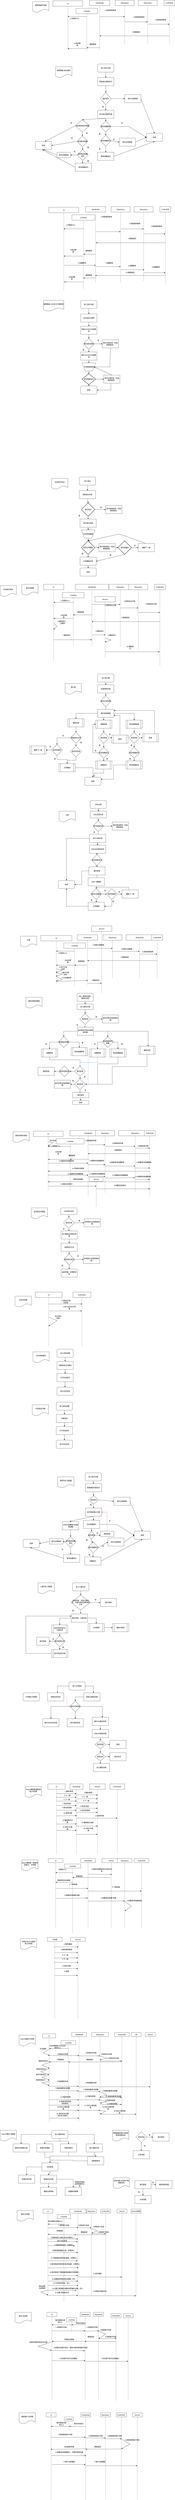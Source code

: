 <mxfile version="17.2.1" type="github">
  <diagram id="kgpKYQtTHZ0yAKxKKP6v" name="Page-1">
    <mxGraphModel dx="2272" dy="738" grid="1" gridSize="10" guides="1" tooltips="1" connect="1" arrows="1" fold="1" page="1" pageScale="1" pageWidth="850" pageHeight="1100" math="0" shadow="0">
      <root>
        <mxCell id="0" />
        <mxCell id="1" parent="0" />
        <mxCell id="3nuBFxr9cyL0pnOWT2aG-1" value="UI" style="shape=umlLifeline;perimeter=lifelinePerimeter;container=1;collapsible=0;recursiveResize=0;rounded=0;shadow=0;strokeWidth=1;" parent="1" vertex="1">
          <mxGeometry x="-100" y="55" width="220" height="360" as="geometry" />
        </mxCell>
        <mxCell id="aHeLjXSiu2xdRoUsL6HB-75" value="1.注册到UI上" style="text;html=1;strokeColor=none;fillColor=none;align=center;verticalAlign=middle;whiteSpace=wrap;rounded=0;" parent="3nuBFxr9cyL0pnOWT2aG-1" vertex="1">
          <mxGeometry x="120" y="115" width="80" height="30" as="geometry" />
        </mxCell>
        <mxCell id="aHeLjXSiu2xdRoUsL6HB-77" value="UI自动更新" style="text;html=1;strokeColor=none;fillColor=none;align=center;verticalAlign=middle;whiteSpace=wrap;rounded=0;" parent="3nuBFxr9cyL0pnOWT2aG-1" vertex="1">
          <mxGeometry x="150" y="305" width="60" height="30" as="geometry" />
        </mxCell>
        <mxCell id="3nuBFxr9cyL0pnOWT2aG-5" value="ViewModel" style="shape=umlLifeline;perimeter=lifelinePerimeter;container=1;collapsible=0;recursiveResize=0;rounded=0;shadow=0;strokeWidth=1;" parent="1" vertex="1">
          <mxGeometry x="170" y="50" width="150" height="370" as="geometry" />
        </mxCell>
        <mxCell id="aHeLjXSiu2xdRoUsL6HB-12" value="2.获取推荐歌单" style="text;html=1;strokeColor=none;fillColor=none;align=center;verticalAlign=middle;whiteSpace=wrap;rounded=0;" parent="3nuBFxr9cyL0pnOWT2aG-5" vertex="1">
          <mxGeometry x="110" y="60" width="90" height="30" as="geometry" />
        </mxCell>
        <mxCell id="aHeLjXSiu2xdRoUsL6HB-2" value="Repository" style="shape=umlLifeline;perimeter=lifelinePerimeter;container=1;collapsible=0;recursiveResize=0;rounded=0;shadow=0;strokeWidth=1;" parent="1" vertex="1">
          <mxGeometry x="360" y="50" width="140" height="320" as="geometry" />
        </mxCell>
        <mxCell id="aHeLjXSiu2xdRoUsL6HB-3" value="Repository" style="shape=umlLifeline;perimeter=lifelinePerimeter;container=1;collapsible=0;recursiveResize=0;rounded=0;shadow=0;strokeWidth=1;" parent="1" vertex="1">
          <mxGeometry x="530" y="50" width="140" height="320" as="geometry" />
        </mxCell>
        <mxCell id="aHeLjXSiu2xdRoUsL6HB-5" value="KuWoSDK" style="shape=umlLifeline;perimeter=lifelinePerimeter;container=1;collapsible=0;recursiveResize=0;rounded=0;shadow=0;strokeWidth=1;" parent="1" vertex="1">
          <mxGeometry x="720" y="50" width="80" height="320" as="geometry" />
        </mxCell>
        <mxCell id="aHeLjXSiu2xdRoUsL6HB-11" value="" style="endArrow=classic;html=1;rounded=0;exitX=0.502;exitY=0.329;exitDx=0;exitDy=0;exitPerimeter=0;" parent="1" source="3nuBFxr9cyL0pnOWT2aG-5" target="aHeLjXSiu2xdRoUsL6HB-2" edge="1">
          <mxGeometry width="50" height="50" relative="1" as="geometry">
            <mxPoint x="290" y="250" as="sourcePoint" />
            <mxPoint x="340" y="200" as="targetPoint" />
          </mxGeometry>
        </mxCell>
        <mxCell id="aHeLjXSiu2xdRoUsL6HB-13" value="" style="endArrow=classic;html=1;rounded=0;" parent="1" source="aHeLjXSiu2xdRoUsL6HB-2" target="aHeLjXSiu2xdRoUsL6HB-3" edge="1">
          <mxGeometry width="50" height="50" relative="1" as="geometry">
            <mxPoint x="500" y="220" as="sourcePoint" />
            <mxPoint x="550" y="170" as="targetPoint" />
          </mxGeometry>
        </mxCell>
        <mxCell id="aHeLjXSiu2xdRoUsL6HB-14" value="3.获取推荐歌单" style="text;html=1;strokeColor=none;fillColor=none;align=center;verticalAlign=middle;whiteSpace=wrap;rounded=0;" parent="1" vertex="1">
          <mxGeometry x="490" y="160" width="90" height="30" as="geometry" />
        </mxCell>
        <mxCell id="aHeLjXSiu2xdRoUsL6HB-16" value="4.获取推荐歌单" style="text;html=1;strokeColor=none;fillColor=none;align=center;verticalAlign=middle;whiteSpace=wrap;rounded=0;" parent="1" vertex="1">
          <mxGeometry x="650" y="180" width="90" height="30" as="geometry" />
        </mxCell>
        <mxCell id="aHeLjXSiu2xdRoUsL6HB-17" value="" style="endArrow=classic;html=1;rounded=0;exitX=0.529;exitY=0.554;exitDx=0;exitDy=0;exitPerimeter=0;" parent="1" source="aHeLjXSiu2xdRoUsL6HB-3" target="aHeLjXSiu2xdRoUsL6HB-5" edge="1">
          <mxGeometry width="50" height="50" relative="1" as="geometry">
            <mxPoint x="660" y="290" as="sourcePoint" />
            <mxPoint x="710" y="230" as="targetPoint" />
          </mxGeometry>
        </mxCell>
        <mxCell id="aHeLjXSiu2xdRoUsL6HB-18" value="" style="endArrow=classic;html=1;rounded=0;exitX=0.492;exitY=0.821;exitDx=0;exitDy=0;exitPerimeter=0;" parent="1" source="aHeLjXSiu2xdRoUsL6HB-5" target="3nuBFxr9cyL0pnOWT2aG-5" edge="1">
          <mxGeometry width="50" height="50" relative="1" as="geometry">
            <mxPoint x="530" y="310" as="sourcePoint" />
            <mxPoint x="580" y="260" as="targetPoint" />
          </mxGeometry>
        </mxCell>
        <mxCell id="aHeLjXSiu2xdRoUsL6HB-19" value="5.数据返回" style="text;html=1;strokeColor=none;fillColor=none;align=center;verticalAlign=middle;whiteSpace=wrap;rounded=0;" parent="1" vertex="1">
          <mxGeometry x="470" y="270" width="90" height="30" as="geometry" />
        </mxCell>
        <mxCell id="aHeLjXSiu2xdRoUsL6HB-20" value="" style="endArrow=classic;html=1;rounded=0;" parent="1" target="aHeLjXSiu2xdRoUsL6HB-71" edge="1">
          <mxGeometry width="50" height="50" relative="1" as="geometry">
            <mxPoint x="245" y="400" as="sourcePoint" />
            <mxPoint x="80" y="400" as="targetPoint" />
          </mxGeometry>
        </mxCell>
        <mxCell id="aHeLjXSiu2xdRoUsL6HB-22" value="推荐歌曲时序图" style="shape=document;whiteSpace=wrap;html=1;boundedLbl=1;" parent="1" vertex="1">
          <mxGeometry x="-250" y="60" width="120" height="80" as="geometry" />
        </mxCell>
        <mxCell id="aHeLjXSiu2xdRoUsL6HB-23" value="推荐歌曲-每日推荐" style="shape=document;whiteSpace=wrap;html=1;boundedLbl=1;" parent="1" vertex="1">
          <mxGeometry x="-80" y="540" width="120" height="80" as="geometry" />
        </mxCell>
        <mxCell id="aHeLjXSiu2xdRoUsL6HB-24" value="进入音乐内容" style="rounded=1;whiteSpace=wrap;html=1;" parent="1" vertex="1">
          <mxGeometry x="230" y="520" width="120" height="60" as="geometry" />
        </mxCell>
        <mxCell id="aHeLjXSiu2xdRoUsL6HB-25" value="获取每日推荐显示" style="rounded=0;whiteSpace=wrap;html=1;" parent="1" vertex="1">
          <mxGeometry x="230" y="620" width="120" height="60" as="geometry" />
        </mxCell>
        <mxCell id="aHeLjXSiu2xdRoUsL6HB-26" value="" style="endArrow=classic;html=1;rounded=0;exitX=0.5;exitY=1;exitDx=0;exitDy=0;entryX=0.5;entryY=0;entryDx=0;entryDy=0;" parent="1" source="aHeLjXSiu2xdRoUsL6HB-24" target="aHeLjXSiu2xdRoUsL6HB-25" edge="1">
          <mxGeometry width="50" height="50" relative="1" as="geometry">
            <mxPoint x="290" y="420" as="sourcePoint" />
            <mxPoint x="340" y="370" as="targetPoint" />
          </mxGeometry>
        </mxCell>
        <mxCell id="aHeLjXSiu2xdRoUsL6HB-27" value="是否成功" style="rhombus;whiteSpace=wrap;html=1;" parent="1" vertex="1">
          <mxGeometry x="250" y="730" width="80" height="90" as="geometry" />
        </mxCell>
        <mxCell id="aHeLjXSiu2xdRoUsL6HB-28" value="" style="endArrow=classic;html=1;rounded=0;exitX=0.5;exitY=1;exitDx=0;exitDy=0;" parent="1" source="aHeLjXSiu2xdRoUsL6HB-25" target="aHeLjXSiu2xdRoUsL6HB-27" edge="1">
          <mxGeometry width="50" height="50" relative="1" as="geometry">
            <mxPoint x="290" y="620" as="sourcePoint" />
            <mxPoint x="340" y="570" as="targetPoint" />
          </mxGeometry>
        </mxCell>
        <mxCell id="aHeLjXSiu2xdRoUsL6HB-29" value="" style="endArrow=classic;html=1;rounded=0;exitX=0.5;exitY=1;exitDx=0;exitDy=0;" parent="1" source="aHeLjXSiu2xdRoUsL6HB-27" edge="1">
          <mxGeometry width="50" height="50" relative="1" as="geometry">
            <mxPoint x="290" y="620" as="sourcePoint" />
            <mxPoint x="290" y="860" as="targetPoint" />
          </mxGeometry>
        </mxCell>
        <mxCell id="aHeLjXSiu2xdRoUsL6HB-30" value="显示每日推荐列表" style="rounded=0;whiteSpace=wrap;html=1;" parent="1" vertex="1">
          <mxGeometry x="230" y="860" width="120" height="60" as="geometry" />
        </mxCell>
        <mxCell id="aHeLjXSiu2xdRoUsL6HB-31" value="是" style="text;html=1;strokeColor=none;fillColor=none;align=center;verticalAlign=middle;whiteSpace=wrap;rounded=0;" parent="1" vertex="1">
          <mxGeometry x="240" y="820" width="60" height="30" as="geometry" />
        </mxCell>
        <mxCell id="aHeLjXSiu2xdRoUsL6HB-32" value="" style="endArrow=classic;html=1;rounded=0;exitX=1;exitY=0.5;exitDx=0;exitDy=0;" parent="1" source="aHeLjXSiu2xdRoUsL6HB-27" edge="1">
          <mxGeometry width="50" height="50" relative="1" as="geometry">
            <mxPoint x="290" y="620" as="sourcePoint" />
            <mxPoint x="430" y="775" as="targetPoint" />
          </mxGeometry>
        </mxCell>
        <mxCell id="aHeLjXSiu2xdRoUsL6HB-33" value="提示出错原因" style="rounded=0;whiteSpace=wrap;html=1;" parent="1" vertex="1">
          <mxGeometry x="430" y="745" width="120" height="60" as="geometry" />
        </mxCell>
        <mxCell id="aHeLjXSiu2xdRoUsL6HB-71" value="LiveData" style="shape=umlLifeline;perimeter=lifelinePerimeter;container=1;collapsible=0;recursiveResize=0;rounded=0;shadow=0;strokeWidth=1;" parent="1" vertex="1">
          <mxGeometry x="70" y="110" width="160" height="320" as="geometry" />
        </mxCell>
        <mxCell id="aHeLjXSiu2xdRoUsL6HB-21" value="数据更新" style="text;html=1;strokeColor=none;fillColor=none;align=center;verticalAlign=middle;whiteSpace=wrap;rounded=0;" parent="aHeLjXSiu2xdRoUsL6HB-71" vertex="1">
          <mxGeometry x="80" y="250" width="90" height="30" as="geometry" />
        </mxCell>
        <mxCell id="aHeLjXSiu2xdRoUsL6HB-73" value="" style="endArrow=classic;html=1;rounded=0;exitX=0.515;exitY=0.188;exitDx=0;exitDy=0;exitPerimeter=0;" parent="1" source="aHeLjXSiu2xdRoUsL6HB-71" target="3nuBFxr9cyL0pnOWT2aG-1" edge="1">
          <mxGeometry relative="1" as="geometry">
            <mxPoint x="230" y="300" as="sourcePoint" />
            <mxPoint x="330" y="300" as="targetPoint" />
          </mxGeometry>
        </mxCell>
        <mxCell id="aHeLjXSiu2xdRoUsL6HB-76" value="" style="endArrow=classic;html=1;rounded=0;exitX=0.5;exitY=0.928;exitDx=0;exitDy=0;exitPerimeter=0;" parent="1" source="aHeLjXSiu2xdRoUsL6HB-71" target="3nuBFxr9cyL0pnOWT2aG-1" edge="1">
          <mxGeometry width="50" height="50" relative="1" as="geometry">
            <mxPoint x="250" y="220" as="sourcePoint" />
            <mxPoint x="300" y="170" as="targetPoint" />
          </mxGeometry>
        </mxCell>
        <mxCell id="aHeLjXSiu2xdRoUsL6HB-78" value="UI" style="shape=umlLifeline;perimeter=lifelinePerimeter;container=1;collapsible=0;recursiveResize=0;rounded=0;shadow=0;strokeWidth=1;" parent="1" vertex="1">
          <mxGeometry x="-130" y="1575" width="220" height="615" as="geometry" />
        </mxCell>
        <mxCell id="aHeLjXSiu2xdRoUsL6HB-79" value="1.注册到UI上" style="text;html=1;strokeColor=none;fillColor=none;align=center;verticalAlign=middle;whiteSpace=wrap;rounded=0;" parent="aHeLjXSiu2xdRoUsL6HB-78" vertex="1">
          <mxGeometry x="120" y="115" width="80" height="30" as="geometry" />
        </mxCell>
        <mxCell id="aHeLjXSiu2xdRoUsL6HB-80" value="UI自动更新" style="text;html=1;strokeColor=none;fillColor=none;align=center;verticalAlign=middle;whiteSpace=wrap;rounded=0;" parent="aHeLjXSiu2xdRoUsL6HB-78" vertex="1">
          <mxGeometry x="150" y="305" width="60" height="30" as="geometry" />
        </mxCell>
        <mxCell id="aHeLjXSiu2xdRoUsL6HB-81" value="ViewModel" style="shape=umlLifeline;perimeter=lifelinePerimeter;container=1;collapsible=0;recursiveResize=0;rounded=0;shadow=0;strokeWidth=1;" parent="1" vertex="1">
          <mxGeometry x="140" y="1570" width="150" height="560" as="geometry" />
        </mxCell>
        <mxCell id="aHeLjXSiu2xdRoUsL6HB-82" value="2.获取推荐歌单" style="text;html=1;strokeColor=none;fillColor=none;align=center;verticalAlign=middle;whiteSpace=wrap;rounded=0;" parent="aHeLjXSiu2xdRoUsL6HB-81" vertex="1">
          <mxGeometry x="110" y="60" width="90" height="30" as="geometry" />
        </mxCell>
        <mxCell id="aHeLjXSiu2xdRoUsL6HB-83" value="Repository" style="shape=umlLifeline;perimeter=lifelinePerimeter;container=1;collapsible=0;recursiveResize=0;rounded=0;shadow=0;strokeWidth=1;" parent="1" vertex="1">
          <mxGeometry x="330" y="1570" width="140" height="560" as="geometry" />
        </mxCell>
        <mxCell id="aHeLjXSiu2xdRoUsL6HB-84" value="Repository" style="shape=umlLifeline;perimeter=lifelinePerimeter;container=1;collapsible=0;recursiveResize=0;rounded=0;shadow=0;strokeWidth=1;" parent="1" vertex="1">
          <mxGeometry x="500" y="1570" width="140" height="550" as="geometry" />
        </mxCell>
        <mxCell id="aHeLjXSiu2xdRoUsL6HB-85" value="KuWoSDK" style="shape=umlLifeline;perimeter=lifelinePerimeter;container=1;collapsible=0;recursiveResize=0;rounded=0;shadow=0;strokeWidth=1;" parent="1" vertex="1">
          <mxGeometry x="690" y="1570" width="80" height="570" as="geometry" />
        </mxCell>
        <mxCell id="aHeLjXSiu2xdRoUsL6HB-86" value="" style="endArrow=classic;html=1;rounded=0;exitX=0.502;exitY=0.329;exitDx=0;exitDy=0;exitPerimeter=0;" parent="1" source="aHeLjXSiu2xdRoUsL6HB-81" target="aHeLjXSiu2xdRoUsL6HB-83" edge="1">
          <mxGeometry width="50" height="50" relative="1" as="geometry">
            <mxPoint x="260" y="1770" as="sourcePoint" />
            <mxPoint x="310" y="1720" as="targetPoint" />
          </mxGeometry>
        </mxCell>
        <mxCell id="aHeLjXSiu2xdRoUsL6HB-87" value="" style="endArrow=classic;html=1;rounded=0;exitX=0.507;exitY=0.293;exitDx=0;exitDy=0;exitPerimeter=0;" parent="1" source="aHeLjXSiu2xdRoUsL6HB-83" target="aHeLjXSiu2xdRoUsL6HB-84" edge="1">
          <mxGeometry width="50" height="50" relative="1" as="geometry">
            <mxPoint x="470" y="1740" as="sourcePoint" />
            <mxPoint x="520" y="1690" as="targetPoint" />
          </mxGeometry>
        </mxCell>
        <mxCell id="aHeLjXSiu2xdRoUsL6HB-88" value="3.获取推荐歌单" style="text;html=1;strokeColor=none;fillColor=none;align=center;verticalAlign=middle;whiteSpace=wrap;rounded=0;" parent="1" vertex="1">
          <mxGeometry x="460" y="1680" width="90" height="30" as="geometry" />
        </mxCell>
        <mxCell id="aHeLjXSiu2xdRoUsL6HB-89" value="4.获取推荐歌单" style="text;html=1;strokeColor=none;fillColor=none;align=center;verticalAlign=middle;whiteSpace=wrap;rounded=0;" parent="1" vertex="1">
          <mxGeometry x="620" y="1700" width="90" height="30" as="geometry" />
        </mxCell>
        <mxCell id="aHeLjXSiu2xdRoUsL6HB-90" value="" style="endArrow=classic;html=1;rounded=0;exitX=0.514;exitY=0.365;exitDx=0;exitDy=0;exitPerimeter=0;" parent="1" source="aHeLjXSiu2xdRoUsL6HB-84" target="aHeLjXSiu2xdRoUsL6HB-85" edge="1">
          <mxGeometry width="50" height="50" relative="1" as="geometry">
            <mxPoint x="630" y="1810" as="sourcePoint" />
            <mxPoint x="680" y="1750" as="targetPoint" />
          </mxGeometry>
        </mxCell>
        <mxCell id="aHeLjXSiu2xdRoUsL6HB-91" value="" style="endArrow=classic;html=1;rounded=0;entryX=0.52;entryY=0.475;entryDx=0;entryDy=0;entryPerimeter=0;" parent="1" source="aHeLjXSiu2xdRoUsL6HB-85" target="aHeLjXSiu2xdRoUsL6HB-81" edge="1">
          <mxGeometry width="50" height="50" relative="1" as="geometry">
            <mxPoint x="500" y="1830" as="sourcePoint" />
            <mxPoint x="550" y="1780" as="targetPoint" />
          </mxGeometry>
        </mxCell>
        <mxCell id="aHeLjXSiu2xdRoUsL6HB-92" value="5.数据返回" style="text;html=1;strokeColor=none;fillColor=none;align=center;verticalAlign=middle;whiteSpace=wrap;rounded=0;" parent="1" vertex="1">
          <mxGeometry x="440" y="1790" width="90" height="30" as="geometry" />
        </mxCell>
        <mxCell id="aHeLjXSiu2xdRoUsL6HB-93" value="" style="endArrow=classic;html=1;rounded=0;" parent="1" target="aHeLjXSiu2xdRoUsL6HB-94" edge="1">
          <mxGeometry width="50" height="50" relative="1" as="geometry">
            <mxPoint x="215" y="1920" as="sourcePoint" />
            <mxPoint x="50" y="1920" as="targetPoint" />
          </mxGeometry>
        </mxCell>
        <mxCell id="aHeLjXSiu2xdRoUsL6HB-94" value="LiveData" style="shape=umlLifeline;perimeter=lifelinePerimeter;container=1;collapsible=0;recursiveResize=0;rounded=0;shadow=0;strokeWidth=1;" parent="1" vertex="1">
          <mxGeometry x="40" y="1630" width="170" height="550" as="geometry" />
        </mxCell>
        <mxCell id="aHeLjXSiu2xdRoUsL6HB-95" value="数据更新" style="text;html=1;strokeColor=none;fillColor=none;align=center;verticalAlign=middle;whiteSpace=wrap;rounded=0;" parent="aHeLjXSiu2xdRoUsL6HB-94" vertex="1">
          <mxGeometry x="80" y="250" width="90" height="30" as="geometry" />
        </mxCell>
        <mxCell id="aHeLjXSiu2xdRoUsL6HB-120" value="6.收藏歌单" style="text;html=1;strokeColor=none;fillColor=none;align=center;verticalAlign=middle;whiteSpace=wrap;rounded=0;" parent="aHeLjXSiu2xdRoUsL6HB-94" vertex="1">
          <mxGeometry x="45" y="340" width="60" height="30" as="geometry" />
        </mxCell>
        <mxCell id="aHeLjXSiu2xdRoUsL6HB-158" value="数据更新" style="text;html=1;strokeColor=none;fillColor=none;align=center;verticalAlign=middle;whiteSpace=wrap;rounded=0;" parent="aHeLjXSiu2xdRoUsL6HB-94" vertex="1">
          <mxGeometry x="80" y="430" width="90" height="30" as="geometry" />
        </mxCell>
        <mxCell id="aHeLjXSiu2xdRoUsL6HB-159" value="UI自动更新" style="text;html=1;strokeColor=none;fillColor=none;align=center;verticalAlign=middle;whiteSpace=wrap;rounded=0;" parent="aHeLjXSiu2xdRoUsL6HB-94" vertex="1">
          <mxGeometry x="-30" y="450" width="60" height="30" as="geometry" />
        </mxCell>
        <mxCell id="aHeLjXSiu2xdRoUsL6HB-96" value="" style="endArrow=classic;html=1;rounded=0;exitX=0.515;exitY=0.188;exitDx=0;exitDy=0;exitPerimeter=0;" parent="1" source="aHeLjXSiu2xdRoUsL6HB-94" target="aHeLjXSiu2xdRoUsL6HB-78" edge="1">
          <mxGeometry relative="1" as="geometry">
            <mxPoint x="200" y="1820" as="sourcePoint" />
            <mxPoint x="300" y="1820" as="targetPoint" />
          </mxGeometry>
        </mxCell>
        <mxCell id="aHeLjXSiu2xdRoUsL6HB-97" value="" style="endArrow=classic;html=1;rounded=0;entryX=0.5;entryY=0.584;entryDx=0;entryDy=0;entryPerimeter=0;exitX=0.481;exitY=0.553;exitDx=0;exitDy=0;exitPerimeter=0;" parent="1" source="aHeLjXSiu2xdRoUsL6HB-94" target="aHeLjXSiu2xdRoUsL6HB-78" edge="1">
          <mxGeometry width="50" height="50" relative="1" as="geometry">
            <mxPoint x="115" y="1940" as="sourcePoint" />
            <mxPoint x="270" y="1690" as="targetPoint" />
            <Array as="points" />
          </mxGeometry>
        </mxCell>
        <mxCell id="aHeLjXSiu2xdRoUsL6HB-98" value="推荐歌曲-大众车主专属歌单" style="shape=document;whiteSpace=wrap;html=1;boundedLbl=1;" parent="1" vertex="1">
          <mxGeometry x="-170" y="2260" width="150" height="80" as="geometry" />
        </mxCell>
        <mxCell id="aHeLjXSiu2xdRoUsL6HB-99" value="是否收藏歌单" style="rhombus;whiteSpace=wrap;html=1;" parent="1" vertex="1">
          <mxGeometry x="250" y="940" width="80" height="80" as="geometry" />
        </mxCell>
        <mxCell id="aHeLjXSiu2xdRoUsL6HB-101" value="是否收藏成功" style="rhombus;whiteSpace=wrap;html=1;" parent="1" vertex="1">
          <mxGeometry x="250" y="1045" width="80" height="80" as="geometry" />
        </mxCell>
        <mxCell id="aHeLjXSiu2xdRoUsL6HB-102" value="歌单收藏成功" style="rounded=0;whiteSpace=wrap;html=1;" parent="1" vertex="1">
          <mxGeometry x="230" y="1170" width="120" height="60" as="geometry" />
        </mxCell>
        <mxCell id="aHeLjXSiu2xdRoUsL6HB-103" value="" style="endArrow=classic;html=1;rounded=0;exitX=0.5;exitY=1;exitDx=0;exitDy=0;entryX=0.5;entryY=0;entryDx=0;entryDy=0;" parent="1" source="aHeLjXSiu2xdRoUsL6HB-30" target="aHeLjXSiu2xdRoUsL6HB-99" edge="1">
          <mxGeometry width="50" height="50" relative="1" as="geometry">
            <mxPoint x="390" y="980" as="sourcePoint" />
            <mxPoint x="440" y="930" as="targetPoint" />
          </mxGeometry>
        </mxCell>
        <mxCell id="aHeLjXSiu2xdRoUsL6HB-104" value="" style="endArrow=classic;html=1;rounded=0;exitX=0.5;exitY=1;exitDx=0;exitDy=0;entryX=0.5;entryY=0;entryDx=0;entryDy=0;" parent="1" source="aHeLjXSiu2xdRoUsL6HB-99" target="aHeLjXSiu2xdRoUsL6HB-101" edge="1">
          <mxGeometry width="50" height="50" relative="1" as="geometry">
            <mxPoint x="190" y="1070" as="sourcePoint" />
            <mxPoint x="240" y="1020" as="targetPoint" />
          </mxGeometry>
        </mxCell>
        <mxCell id="aHeLjXSiu2xdRoUsL6HB-105" value="" style="endArrow=classic;html=1;rounded=0;exitX=0.5;exitY=1;exitDx=0;exitDy=0;entryX=0.5;entryY=0;entryDx=0;entryDy=0;" parent="1" source="aHeLjXSiu2xdRoUsL6HB-101" target="aHeLjXSiu2xdRoUsL6HB-102" edge="1">
          <mxGeometry width="50" height="50" relative="1" as="geometry">
            <mxPoint x="190" y="1070" as="sourcePoint" />
            <mxPoint x="240" y="1020" as="targetPoint" />
          </mxGeometry>
        </mxCell>
        <mxCell id="aHeLjXSiu2xdRoUsL6HB-106" value="是" style="text;html=1;strokeColor=none;fillColor=none;align=center;verticalAlign=middle;whiteSpace=wrap;rounded=0;" parent="1" vertex="1">
          <mxGeometry x="215" y="1020" width="60" height="30" as="geometry" />
        </mxCell>
        <mxCell id="aHeLjXSiu2xdRoUsL6HB-107" value="是" style="text;html=1;strokeColor=none;fillColor=none;align=center;verticalAlign=middle;whiteSpace=wrap;rounded=0;" parent="1" vertex="1">
          <mxGeometry x="215" y="1130" width="60" height="30" as="geometry" />
        </mxCell>
        <mxCell id="aHeLjXSiu2xdRoUsL6HB-108" value="提示出错原因" style="rounded=0;whiteSpace=wrap;html=1;" parent="1" vertex="1">
          <mxGeometry x="390" y="1065" width="120" height="60" as="geometry" />
        </mxCell>
        <mxCell id="aHeLjXSiu2xdRoUsL6HB-109" value="" style="endArrow=classic;html=1;rounded=0;exitX=1;exitY=0.5;exitDx=0;exitDy=0;entryX=0;entryY=0.5;entryDx=0;entryDy=0;" parent="1" source="aHeLjXSiu2xdRoUsL6HB-101" target="aHeLjXSiu2xdRoUsL6HB-108" edge="1">
          <mxGeometry width="50" height="50" relative="1" as="geometry">
            <mxPoint x="350" y="1050" as="sourcePoint" />
            <mxPoint x="400" y="1000" as="targetPoint" />
          </mxGeometry>
        </mxCell>
        <mxCell id="aHeLjXSiu2xdRoUsL6HB-110" value="结束" style="rounded=1;whiteSpace=wrap;html=1;" parent="1" vertex="1">
          <mxGeometry x="590" y="1030" width="120" height="60" as="geometry" />
        </mxCell>
        <mxCell id="aHeLjXSiu2xdRoUsL6HB-111" value="" style="endArrow=classic;html=1;rounded=0;exitX=1;exitY=0.5;exitDx=0;exitDy=0;entryX=0.5;entryY=0;entryDx=0;entryDy=0;" parent="1" source="aHeLjXSiu2xdRoUsL6HB-33" target="aHeLjXSiu2xdRoUsL6HB-110" edge="1">
          <mxGeometry width="50" height="50" relative="1" as="geometry">
            <mxPoint x="550" y="810" as="sourcePoint" />
            <mxPoint x="600" y="760" as="targetPoint" />
          </mxGeometry>
        </mxCell>
        <mxCell id="aHeLjXSiu2xdRoUsL6HB-112" value="" style="endArrow=classic;html=1;rounded=0;exitX=1;exitY=0.5;exitDx=0;exitDy=0;entryX=0;entryY=0.5;entryDx=0;entryDy=0;" parent="1" source="aHeLjXSiu2xdRoUsL6HB-99" target="aHeLjXSiu2xdRoUsL6HB-110" edge="1">
          <mxGeometry width="50" height="50" relative="1" as="geometry">
            <mxPoint x="130" y="930" as="sourcePoint" />
            <mxPoint x="180" y="880" as="targetPoint" />
            <Array as="points">
              <mxPoint x="460" y="980" />
            </Array>
          </mxGeometry>
        </mxCell>
        <mxCell id="aHeLjXSiu2xdRoUsL6HB-113" value="否" style="text;html=1;strokeColor=none;fillColor=none;align=center;verticalAlign=middle;whiteSpace=wrap;rounded=0;" parent="1" vertex="1">
          <mxGeometry x="380" y="940" width="60" height="30" as="geometry" />
        </mxCell>
        <mxCell id="aHeLjXSiu2xdRoUsL6HB-114" value="否" style="text;html=1;strokeColor=none;fillColor=none;align=center;verticalAlign=middle;whiteSpace=wrap;rounded=0;" parent="1" vertex="1">
          <mxGeometry x="320" y="1060" width="60" height="30" as="geometry" />
        </mxCell>
        <mxCell id="aHeLjXSiu2xdRoUsL6HB-115" value="" style="endArrow=classic;html=1;rounded=0;entryX=0;entryY=0.5;entryDx=0;entryDy=0;exitX=1;exitY=0.5;exitDx=0;exitDy=0;" parent="1" source="aHeLjXSiu2xdRoUsL6HB-108" target="aHeLjXSiu2xdRoUsL6HB-110" edge="1">
          <mxGeometry width="50" height="50" relative="1" as="geometry">
            <mxPoint x="490" y="1100" as="sourcePoint" />
            <mxPoint x="180" y="880" as="targetPoint" />
          </mxGeometry>
        </mxCell>
        <mxCell id="aHeLjXSiu2xdRoUsL6HB-116" value="" style="endArrow=classic;html=1;rounded=0;exitX=1;exitY=0.5;exitDx=0;exitDy=0;entryX=0.5;entryY=1;entryDx=0;entryDy=0;" parent="1" source="aHeLjXSiu2xdRoUsL6HB-102" target="aHeLjXSiu2xdRoUsL6HB-110" edge="1">
          <mxGeometry width="50" height="50" relative="1" as="geometry">
            <mxPoint x="130" y="930" as="sourcePoint" />
            <mxPoint x="180" y="880" as="targetPoint" />
          </mxGeometry>
        </mxCell>
        <mxCell id="aHeLjXSiu2xdRoUsL6HB-118" value="" style="endArrow=classic;html=1;rounded=0;exitX=0.514;exitY=0.694;exitDx=0;exitDy=0;exitPerimeter=0;" parent="1" source="aHeLjXSiu2xdRoUsL6HB-78" target="aHeLjXSiu2xdRoUsL6HB-81" edge="1">
          <mxGeometry width="50" height="50" relative="1" as="geometry">
            <mxPoint x="15" y="2090" as="sourcePoint" />
            <mxPoint x="65" y="2040" as="targetPoint" />
          </mxGeometry>
        </mxCell>
        <mxCell id="aHeLjXSiu2xdRoUsL6HB-121" value="" style="endArrow=classic;html=1;rounded=0;entryX=0.493;entryY=0.788;entryDx=0;entryDy=0;entryPerimeter=0;" parent="1" source="aHeLjXSiu2xdRoUsL6HB-81" target="aHeLjXSiu2xdRoUsL6HB-83" edge="1">
          <mxGeometry width="50" height="50" relative="1" as="geometry">
            <mxPoint x="255" y="2060" as="sourcePoint" />
            <mxPoint x="305" y="2010" as="targetPoint" />
          </mxGeometry>
        </mxCell>
        <mxCell id="aHeLjXSiu2xdRoUsL6HB-122" value="7.收藏歌单" style="text;html=1;strokeColor=none;fillColor=none;align=center;verticalAlign=middle;whiteSpace=wrap;rounded=0;" parent="1" vertex="1">
          <mxGeometry x="285" y="1970" width="60" height="30" as="geometry" />
        </mxCell>
        <mxCell id="aHeLjXSiu2xdRoUsL6HB-123" value="当前歌单是否收藏" style="rhombus;whiteSpace=wrap;html=1;" parent="1" vertex="1">
          <mxGeometry x="65" y="930" width="105" height="90" as="geometry" />
        </mxCell>
        <mxCell id="aHeLjXSiu2xdRoUsL6HB-124" value="是否取消收藏" style="rhombus;whiteSpace=wrap;html=1;" parent="1" vertex="1">
          <mxGeometry x="77.5" y="1050" width="80" height="80" as="geometry" />
        </mxCell>
        <mxCell id="aHeLjXSiu2xdRoUsL6HB-125" value="是否取消收藏成功" style="rhombus;whiteSpace=wrap;html=1;" parent="1" vertex="1">
          <mxGeometry x="80" y="1150" width="80" height="80" as="geometry" />
        </mxCell>
        <mxCell id="aHeLjXSiu2xdRoUsL6HB-126" value="取消收藏成功" style="rounded=0;whiteSpace=wrap;html=1;" parent="1" vertex="1">
          <mxGeometry x="65" y="1250" width="120" height="60" as="geometry" />
        </mxCell>
        <mxCell id="aHeLjXSiu2xdRoUsL6HB-127" value="" style="endArrow=classic;html=1;rounded=0;exitX=0.45;exitY=1.017;exitDx=0;exitDy=0;exitPerimeter=0;entryX=0.5;entryY=0;entryDx=0;entryDy=0;" parent="1" source="aHeLjXSiu2xdRoUsL6HB-30" target="aHeLjXSiu2xdRoUsL6HB-123" edge="1">
          <mxGeometry width="50" height="50" relative="1" as="geometry">
            <mxPoint x="160" y="950" as="sourcePoint" />
            <mxPoint x="210" y="900" as="targetPoint" />
          </mxGeometry>
        </mxCell>
        <mxCell id="aHeLjXSiu2xdRoUsL6HB-128" value="" style="endArrow=classic;html=1;rounded=0;exitX=0.5;exitY=1;exitDx=0;exitDy=0;entryX=0.5;entryY=0;entryDx=0;entryDy=0;" parent="1" source="aHeLjXSiu2xdRoUsL6HB-123" target="aHeLjXSiu2xdRoUsL6HB-124" edge="1">
          <mxGeometry width="50" height="50" relative="1" as="geometry">
            <mxPoint x="-30" y="1060" as="sourcePoint" />
            <mxPoint x="20" y="1010" as="targetPoint" />
          </mxGeometry>
        </mxCell>
        <mxCell id="aHeLjXSiu2xdRoUsL6HB-129" value="" style="endArrow=classic;html=1;rounded=0;exitX=0.5;exitY=1;exitDx=0;exitDy=0;entryX=0.5;entryY=0;entryDx=0;entryDy=0;" parent="1" source="aHeLjXSiu2xdRoUsL6HB-124" target="aHeLjXSiu2xdRoUsL6HB-125" edge="1">
          <mxGeometry width="50" height="50" relative="1" as="geometry">
            <mxPoint x="10" y="1170" as="sourcePoint" />
            <mxPoint x="60" y="1120" as="targetPoint" />
          </mxGeometry>
        </mxCell>
        <mxCell id="aHeLjXSiu2xdRoUsL6HB-130" value="" style="endArrow=classic;html=1;rounded=0;exitX=0.5;exitY=1;exitDx=0;exitDy=0;entryX=0.442;entryY=0;entryDx=0;entryDy=0;entryPerimeter=0;" parent="1" source="aHeLjXSiu2xdRoUsL6HB-125" target="aHeLjXSiu2xdRoUsL6HB-126" edge="1">
          <mxGeometry width="50" height="50" relative="1" as="geometry">
            <mxPoint x="30" y="1260" as="sourcePoint" />
            <mxPoint x="80" y="1210" as="targetPoint" />
          </mxGeometry>
        </mxCell>
        <mxCell id="aHeLjXSiu2xdRoUsL6HB-132" value="是" style="text;html=1;strokeColor=none;fillColor=none;align=center;verticalAlign=middle;whiteSpace=wrap;rounded=0;" parent="1" vertex="1">
          <mxGeometry x="120" y="1015" width="60" height="30" as="geometry" />
        </mxCell>
        <mxCell id="aHeLjXSiu2xdRoUsL6HB-135" value="是" style="text;html=1;strokeColor=none;fillColor=none;align=center;verticalAlign=middle;whiteSpace=wrap;rounded=0;" parent="1" vertex="1">
          <mxGeometry x="130" y="1120" width="60" height="30" as="geometry" />
        </mxCell>
        <mxCell id="aHeLjXSiu2xdRoUsL6HB-136" value="是" style="text;html=1;strokeColor=none;fillColor=none;align=center;verticalAlign=middle;whiteSpace=wrap;rounded=0;" parent="1" vertex="1">
          <mxGeometry x="130" y="1220" width="60" height="30" as="geometry" />
        </mxCell>
        <mxCell id="aHeLjXSiu2xdRoUsL6HB-138" value="提示出错原因" style="rounded=0;whiteSpace=wrap;html=1;" parent="1" vertex="1">
          <mxGeometry x="-70" y="1170" width="100" height="40" as="geometry" />
        </mxCell>
        <mxCell id="aHeLjXSiu2xdRoUsL6HB-140" value="" style="endArrow=classic;html=1;rounded=0;exitX=0;exitY=0.5;exitDx=0;exitDy=0;entryX=0.592;entryY=0;entryDx=0;entryDy=0;entryPerimeter=0;" parent="1" source="aHeLjXSiu2xdRoUsL6HB-123" target="aHeLjXSiu2xdRoUsL6HB-146" edge="1">
          <mxGeometry width="50" height="50" relative="1" as="geometry">
            <mxPoint x="-70" y="1030" as="sourcePoint" />
            <mxPoint x="-20" y="980" as="targetPoint" />
          </mxGeometry>
        </mxCell>
        <mxCell id="aHeLjXSiu2xdRoUsL6HB-141" value="" style="endArrow=classic;html=1;rounded=0;exitX=0;exitY=0.5;exitDx=0;exitDy=0;entryX=1;entryY=0.5;entryDx=0;entryDy=0;" parent="1" source="aHeLjXSiu2xdRoUsL6HB-124" target="aHeLjXSiu2xdRoUsL6HB-146" edge="1">
          <mxGeometry width="50" height="50" relative="1" as="geometry">
            <mxPoint x="70" y="1090" as="sourcePoint" />
            <mxPoint x="-20" y="1090" as="targetPoint" />
          </mxGeometry>
        </mxCell>
        <mxCell id="aHeLjXSiu2xdRoUsL6HB-142" value="否" style="text;html=1;strokeColor=none;fillColor=none;align=center;verticalAlign=middle;whiteSpace=wrap;rounded=0;" parent="1" vertex="1">
          <mxGeometry x="5" y="940" width="60" height="30" as="geometry" />
        </mxCell>
        <mxCell id="aHeLjXSiu2xdRoUsL6HB-143" value="否" style="text;html=1;strokeColor=none;fillColor=none;align=center;verticalAlign=middle;whiteSpace=wrap;rounded=0;" parent="1" vertex="1">
          <mxGeometry x="10" y="1050" width="60" height="30" as="geometry" />
        </mxCell>
        <mxCell id="aHeLjXSiu2xdRoUsL6HB-144" value="" style="endArrow=classic;html=1;rounded=0;exitX=0;exitY=0.5;exitDx=0;exitDy=0;entryX=1;entryY=0.5;entryDx=0;entryDy=0;" parent="1" source="aHeLjXSiu2xdRoUsL6HB-125" target="aHeLjXSiu2xdRoUsL6HB-138" edge="1">
          <mxGeometry width="50" height="50" relative="1" as="geometry">
            <mxPoint x="20" y="1170" as="sourcePoint" />
            <mxPoint x="70" y="1120" as="targetPoint" />
          </mxGeometry>
        </mxCell>
        <mxCell id="aHeLjXSiu2xdRoUsL6HB-145" value="否" style="text;html=1;strokeColor=none;fillColor=none;align=center;verticalAlign=middle;whiteSpace=wrap;rounded=0;" parent="1" vertex="1">
          <mxGeometry x="30" y="1150" width="60" height="30" as="geometry" />
        </mxCell>
        <mxCell id="aHeLjXSiu2xdRoUsL6HB-146" value="结束" style="rounded=1;whiteSpace=wrap;html=1;" parent="1" vertex="1">
          <mxGeometry x="-230" y="1090" width="120" height="60" as="geometry" />
        </mxCell>
        <mxCell id="aHeLjXSiu2xdRoUsL6HB-147" value="" style="endArrow=classic;html=1;rounded=0;exitX=0;exitY=0.5;exitDx=0;exitDy=0;entryX=0.5;entryY=1;entryDx=0;entryDy=0;" parent="1" source="aHeLjXSiu2xdRoUsL6HB-138" target="aHeLjXSiu2xdRoUsL6HB-146" edge="1">
          <mxGeometry width="50" height="50" relative="1" as="geometry">
            <mxPoint x="-140" y="1220" as="sourcePoint" />
            <mxPoint x="-90" y="1170" as="targetPoint" />
          </mxGeometry>
        </mxCell>
        <mxCell id="aHeLjXSiu2xdRoUsL6HB-148" value="" style="endArrow=classic;html=1;rounded=0;exitX=0;exitY=0.5;exitDx=0;exitDy=0;entryX=0.442;entryY=1.017;entryDx=0;entryDy=0;entryPerimeter=0;" parent="1" source="aHeLjXSiu2xdRoUsL6HB-126" target="aHeLjXSiu2xdRoUsL6HB-146" edge="1">
          <mxGeometry width="50" height="50" relative="1" as="geometry">
            <mxPoint x="-160" y="1280" as="sourcePoint" />
            <mxPoint x="-110" y="1230" as="targetPoint" />
          </mxGeometry>
        </mxCell>
        <mxCell id="aHeLjXSiu2xdRoUsL6HB-150" value="" style="endArrow=classic;html=1;rounded=0;entryX=0.529;entryY=0.845;entryDx=0;entryDy=0;entryPerimeter=0;" parent="1" source="aHeLjXSiu2xdRoUsL6HB-83" target="aHeLjXSiu2xdRoUsL6HB-84" edge="1">
          <mxGeometry width="50" height="50" relative="1" as="geometry">
            <mxPoint x="430" y="2010" as="sourcePoint" />
            <mxPoint x="480" y="1960" as="targetPoint" />
          </mxGeometry>
        </mxCell>
        <mxCell id="aHeLjXSiu2xdRoUsL6HB-151" value="8.收藏歌单" style="text;html=1;strokeColor=none;fillColor=none;align=center;verticalAlign=middle;whiteSpace=wrap;rounded=0;" parent="1" vertex="1">
          <mxGeometry x="455" y="1990" width="60" height="30" as="geometry" />
        </mxCell>
        <mxCell id="aHeLjXSiu2xdRoUsL6HB-152" value="" style="endArrow=classic;html=1;rounded=0;entryX=0.5;entryY=0.854;entryDx=0;entryDy=0;entryPerimeter=0;" parent="1" source="aHeLjXSiu2xdRoUsL6HB-84" target="aHeLjXSiu2xdRoUsL6HB-85" edge="1">
          <mxGeometry width="50" height="50" relative="1" as="geometry">
            <mxPoint x="620" y="2070" as="sourcePoint" />
            <mxPoint x="670" y="2020" as="targetPoint" />
          </mxGeometry>
        </mxCell>
        <mxCell id="aHeLjXSiu2xdRoUsL6HB-153" value="9.收藏歌单" style="text;html=1;strokeColor=none;fillColor=none;align=center;verticalAlign=middle;whiteSpace=wrap;rounded=0;" parent="1" vertex="1">
          <mxGeometry x="630" y="2000" width="60" height="30" as="geometry" />
        </mxCell>
        <mxCell id="aHeLjXSiu2xdRoUsL6HB-154" value="" style="endArrow=classic;html=1;rounded=0;entryX=0.487;entryY=0.905;entryDx=0;entryDy=0;entryPerimeter=0;" parent="1" source="aHeLjXSiu2xdRoUsL6HB-85" target="aHeLjXSiu2xdRoUsL6HB-81" edge="1">
          <mxGeometry width="50" height="50" relative="1" as="geometry">
            <mxPoint x="310" y="2120" as="sourcePoint" />
            <mxPoint x="220" y="2080" as="targetPoint" />
          </mxGeometry>
        </mxCell>
        <mxCell id="aHeLjXSiu2xdRoUsL6HB-155" value="10.数据返回" style="text;html=1;strokeColor=none;fillColor=none;align=center;verticalAlign=middle;whiteSpace=wrap;rounded=0;" parent="1" vertex="1">
          <mxGeometry x="425" y="2040" width="90" height="30" as="geometry" />
        </mxCell>
        <mxCell id="aHeLjXSiu2xdRoUsL6HB-156" value="" style="endArrow=classic;html=1;rounded=0;exitX=0.513;exitY=0.938;exitDx=0;exitDy=0;exitPerimeter=0;" parent="1" source="aHeLjXSiu2xdRoUsL6HB-81" target="aHeLjXSiu2xdRoUsL6HB-94" edge="1">
          <mxGeometry width="50" height="50" relative="1" as="geometry">
            <mxPoint x="150" y="2120" as="sourcePoint" />
            <mxPoint x="200" y="2070" as="targetPoint" />
          </mxGeometry>
        </mxCell>
        <mxCell id="aHeLjXSiu2xdRoUsL6HB-157" value="" style="endArrow=classic;html=1;rounded=0;entryX=0.518;entryY=0.893;entryDx=0;entryDy=0;entryPerimeter=0;" parent="1" source="aHeLjXSiu2xdRoUsL6HB-94" target="aHeLjXSiu2xdRoUsL6HB-78" edge="1">
          <mxGeometry width="50" height="50" relative="1" as="geometry">
            <mxPoint x="50" y="2140" as="sourcePoint" />
            <mxPoint x="100" y="2090" as="targetPoint" />
          </mxGeometry>
        </mxCell>
        <mxCell id="aHeLjXSiu2xdRoUsL6HB-160" value="进入音乐内容" style="rounded=1;whiteSpace=wrap;html=1;" parent="1" vertex="1">
          <mxGeometry x="105" y="2260" width="120" height="60" as="geometry" />
        </mxCell>
        <mxCell id="aHeLjXSiu2xdRoUsL6HB-161" value="点击发现与推荐" style="rounded=0;whiteSpace=wrap;html=1;" parent="1" vertex="1">
          <mxGeometry x="105" y="2360" width="120" height="60" as="geometry" />
        </mxCell>
        <mxCell id="aHeLjXSiu2xdRoUsL6HB-162" value="获取大众车主专属歌单" style="rounded=0;whiteSpace=wrap;html=1;" parent="1" vertex="1">
          <mxGeometry x="105" y="2450" width="120" height="60" as="geometry" />
        </mxCell>
        <mxCell id="aHeLjXSiu2xdRoUsL6HB-163" value="是否成功获取" style="rhombus;whiteSpace=wrap;html=1;" parent="1" vertex="1">
          <mxGeometry x="125" y="2540" width="80" height="80" as="geometry" />
        </mxCell>
        <mxCell id="aHeLjXSiu2xdRoUsL6HB-164" value="展示大众车主专属歌单" style="rounded=0;whiteSpace=wrap;html=1;" parent="1" vertex="1">
          <mxGeometry x="105" y="2640" width="120" height="60" as="geometry" />
        </mxCell>
        <mxCell id="aHeLjXSiu2xdRoUsL6HB-167" value="手动刷新歌单" style="verticalLabelPosition=middle;verticalAlign=middle;html=1;shape=trapezoid;perimeter=trapezoidPerimeter;whiteSpace=wrap;size=0.23;arcSize=10;flipV=1;labelPosition=center;align=center;" parent="1" vertex="1">
          <mxGeometry x="115" y="2720" width="100" height="60" as="geometry" />
        </mxCell>
        <mxCell id="aHeLjXSiu2xdRoUsL6HB-168" value="是否刷新成功" style="strokeWidth=2;html=1;shape=mxgraph.flowchart.decision;whiteSpace=wrap;" parent="1" vertex="1">
          <mxGeometry x="115" y="2800" width="100" height="80" as="geometry" />
        </mxCell>
        <mxCell id="aHeLjXSiu2xdRoUsL6HB-169" value="结束" style="rounded=1;whiteSpace=wrap;html=1;" parent="1" vertex="1">
          <mxGeometry x="105" y="2890" width="120" height="60" as="geometry" />
        </mxCell>
        <mxCell id="aHeLjXSiu2xdRoUsL6HB-170" value="" style="endArrow=classic;html=1;rounded=0;exitX=0.5;exitY=1;exitDx=0;exitDy=0;" parent="1" source="aHeLjXSiu2xdRoUsL6HB-161" target="aHeLjXSiu2xdRoUsL6HB-162" edge="1">
          <mxGeometry width="50" height="50" relative="1" as="geometry">
            <mxPoint x="90" y="2460" as="sourcePoint" />
            <mxPoint x="140" y="2410" as="targetPoint" />
          </mxGeometry>
        </mxCell>
        <mxCell id="aHeLjXSiu2xdRoUsL6HB-171" value="" style="endArrow=classic;html=1;rounded=0;exitX=0.5;exitY=1;exitDx=0;exitDy=0;entryX=0.5;entryY=0;entryDx=0;entryDy=0;" parent="1" source="aHeLjXSiu2xdRoUsL6HB-162" target="aHeLjXSiu2xdRoUsL6HB-163" edge="1">
          <mxGeometry width="50" height="50" relative="1" as="geometry">
            <mxPoint x="90" y="2560" as="sourcePoint" />
            <mxPoint x="140" y="2510" as="targetPoint" />
          </mxGeometry>
        </mxCell>
        <mxCell id="aHeLjXSiu2xdRoUsL6HB-172" value="" style="endArrow=classic;html=1;rounded=0;exitX=0.5;exitY=1;exitDx=0;exitDy=0;" parent="1" source="aHeLjXSiu2xdRoUsL6HB-160" target="aHeLjXSiu2xdRoUsL6HB-161" edge="1">
          <mxGeometry width="50" height="50" relative="1" as="geometry">
            <mxPoint x="280" y="2380" as="sourcePoint" />
            <mxPoint x="330" y="2330" as="targetPoint" />
          </mxGeometry>
        </mxCell>
        <mxCell id="aHeLjXSiu2xdRoUsL6HB-173" value="" style="endArrow=classic;html=1;rounded=0;exitX=0.5;exitY=1;exitDx=0;exitDy=0;" parent="1" source="aHeLjXSiu2xdRoUsL6HB-163" target="aHeLjXSiu2xdRoUsL6HB-164" edge="1">
          <mxGeometry width="50" height="50" relative="1" as="geometry">
            <mxPoint x="320" y="2630" as="sourcePoint" />
            <mxPoint x="370" y="2580" as="targetPoint" />
          </mxGeometry>
        </mxCell>
        <mxCell id="aHeLjXSiu2xdRoUsL6HB-174" value="" style="endArrow=classic;html=1;rounded=0;exitX=0.5;exitY=1;exitDx=0;exitDy=0;entryX=0.5;entryY=0;entryDx=0;entryDy=0;" parent="1" source="aHeLjXSiu2xdRoUsL6HB-164" target="aHeLjXSiu2xdRoUsL6HB-167" edge="1">
          <mxGeometry width="50" height="50" relative="1" as="geometry">
            <mxPoint x="340" y="2720" as="sourcePoint" />
            <mxPoint x="390" y="2670" as="targetPoint" />
          </mxGeometry>
        </mxCell>
        <mxCell id="aHeLjXSiu2xdRoUsL6HB-175" value="" style="endArrow=classic;html=1;rounded=0;exitX=0.5;exitY=1;exitDx=0;exitDy=0;" parent="1" source="aHeLjXSiu2xdRoUsL6HB-167" target="aHeLjXSiu2xdRoUsL6HB-168" edge="1">
          <mxGeometry width="50" height="50" relative="1" as="geometry">
            <mxPoint x="350" y="2840" as="sourcePoint" />
            <mxPoint x="400" y="2790" as="targetPoint" />
          </mxGeometry>
        </mxCell>
        <mxCell id="aHeLjXSiu2xdRoUsL6HB-176" value="" style="endArrow=classic;html=1;rounded=0;exitX=0.5;exitY=1;exitDx=0;exitDy=0;exitPerimeter=0;entryX=0.5;entryY=0;entryDx=0;entryDy=0;" parent="1" source="aHeLjXSiu2xdRoUsL6HB-168" target="aHeLjXSiu2xdRoUsL6HB-169" edge="1">
          <mxGeometry width="50" height="50" relative="1" as="geometry">
            <mxPoint x="360" y="2810" as="sourcePoint" />
            <mxPoint x="410" y="2760" as="targetPoint" />
          </mxGeometry>
        </mxCell>
        <mxCell id="aHeLjXSiu2xdRoUsL6HB-177" value="提示出错信息（包括网络错误）" style="rounded=0;whiteSpace=wrap;html=1;" parent="1" vertex="1">
          <mxGeometry x="265" y="2550" width="120" height="60" as="geometry" />
        </mxCell>
        <mxCell id="aHeLjXSiu2xdRoUsL6HB-178" value="" style="endArrow=classic;html=1;rounded=0;exitX=1;exitY=0.5;exitDx=0;exitDy=0;entryX=0;entryY=0.5;entryDx=0;entryDy=0;" parent="1" source="aHeLjXSiu2xdRoUsL6HB-163" target="aHeLjXSiu2xdRoUsL6HB-177" edge="1">
          <mxGeometry width="50" height="50" relative="1" as="geometry">
            <mxPoint x="210" y="2570" as="sourcePoint" />
            <mxPoint x="260" y="2520" as="targetPoint" />
          </mxGeometry>
        </mxCell>
        <mxCell id="aHeLjXSiu2xdRoUsL6HB-179" value="是" style="text;html=1;strokeColor=none;fillColor=none;align=center;verticalAlign=middle;whiteSpace=wrap;rounded=0;" parent="1" vertex="1">
          <mxGeometry x="95" y="2610" width="60" height="30" as="geometry" />
        </mxCell>
        <mxCell id="aHeLjXSiu2xdRoUsL6HB-180" value="否" style="text;html=1;strokeColor=none;fillColor=none;align=center;verticalAlign=middle;whiteSpace=wrap;rounded=0;" parent="1" vertex="1">
          <mxGeometry x="205" y="2540" width="60" height="30" as="geometry" />
        </mxCell>
        <mxCell id="aHeLjXSiu2xdRoUsL6HB-181" value="" style="endArrow=classic;html=1;rounded=0;exitX=0.5;exitY=1;exitDx=0;exitDy=0;entryX=1;entryY=0.5;entryDx=0;entryDy=0;" parent="1" source="aHeLjXSiu2xdRoUsL6HB-177" target="aHeLjXSiu2xdRoUsL6HB-167" edge="1">
          <mxGeometry width="50" height="50" relative="1" as="geometry">
            <mxPoint x="310" y="2720" as="sourcePoint" />
            <mxPoint x="360" y="2670" as="targetPoint" />
            <Array as="points">
              <mxPoint x="320" y="2750" />
            </Array>
          </mxGeometry>
        </mxCell>
        <mxCell id="aHeLjXSiu2xdRoUsL6HB-182" value="&lt;span&gt;提示出错信息（包括网络错误）&lt;/span&gt;" style="rounded=0;whiteSpace=wrap;html=1;" parent="1" vertex="1">
          <mxGeometry x="275" y="2810" width="120" height="60" as="geometry" />
        </mxCell>
        <mxCell id="aHeLjXSiu2xdRoUsL6HB-183" value="" style="endArrow=classic;html=1;rounded=0;exitX=1;exitY=0.5;exitDx=0;exitDy=0;exitPerimeter=0;entryX=0;entryY=0.5;entryDx=0;entryDy=0;" parent="1" source="aHeLjXSiu2xdRoUsL6HB-168" target="aHeLjXSiu2xdRoUsL6HB-182" edge="1">
          <mxGeometry width="50" height="50" relative="1" as="geometry">
            <mxPoint x="220" y="2820" as="sourcePoint" />
            <mxPoint x="270" y="2770" as="targetPoint" />
          </mxGeometry>
        </mxCell>
        <mxCell id="aHeLjXSiu2xdRoUsL6HB-185" value="" style="endArrow=classic;html=1;rounded=0;exitX=0.442;exitY=1.017;exitDx=0;exitDy=0;exitPerimeter=0;entryX=1;entryY=0.5;entryDx=0;entryDy=0;" parent="1" source="aHeLjXSiu2xdRoUsL6HB-182" target="aHeLjXSiu2xdRoUsL6HB-169" edge="1">
          <mxGeometry width="50" height="50" relative="1" as="geometry">
            <mxPoint x="330" y="2930" as="sourcePoint" />
            <mxPoint x="380" y="2880" as="targetPoint" />
            <Array as="points">
              <mxPoint x="328" y="2920" />
            </Array>
          </mxGeometry>
        </mxCell>
        <mxCell id="aHeLjXSiu2xdRoUsL6HB-186" value="" style="endArrow=classic;html=1;rounded=0;exitX=0.5;exitY=0;exitDx=0;exitDy=0;entryX=1;entryY=0.5;entryDx=0;entryDy=0;" parent="1" source="aHeLjXSiu2xdRoUsL6HB-182" target="aHeLjXSiu2xdRoUsL6HB-167" edge="1">
          <mxGeometry width="50" height="50" relative="1" as="geometry">
            <mxPoint x="350" y="2790" as="sourcePoint" />
            <mxPoint x="400" y="2740" as="targetPoint" />
          </mxGeometry>
        </mxCell>
        <mxCell id="aHeLjXSiu2xdRoUsL6HB-187" value="UI" style="shape=umlLifeline;perimeter=lifelinePerimeter;container=1;collapsible=0;recursiveResize=0;rounded=0;shadow=0;strokeWidth=1;" parent="1" vertex="1">
          <mxGeometry x="-245" y="8375" width="220" height="435" as="geometry" />
        </mxCell>
        <mxCell id="aHeLjXSiu2xdRoUsL6HB-188" value="1.注册到UI上" style="text;html=1;strokeColor=none;fillColor=none;align=center;verticalAlign=middle;whiteSpace=wrap;rounded=0;" parent="aHeLjXSiu2xdRoUsL6HB-187" vertex="1">
          <mxGeometry x="125" y="95" width="80" height="30" as="geometry" />
        </mxCell>
        <mxCell id="IUsoRmvWj31EffVFZJje-72" value="显示信息" style="text;html=1;strokeColor=none;fillColor=none;align=center;verticalAlign=middle;whiteSpace=wrap;rounded=0;" parent="aHeLjXSiu2xdRoUsL6HB-187" vertex="1">
          <mxGeometry x="115" y="55" width="60" height="30" as="geometry" />
        </mxCell>
        <mxCell id="aHeLjXSiu2xdRoUsL6HB-190" value="ViewModel" style="shape=umlLifeline;perimeter=lifelinePerimeter;container=1;collapsible=0;recursiveResize=0;rounded=0;shadow=0;strokeWidth=1;" parent="1" vertex="1">
          <mxGeometry x="25" y="8370" width="270" height="490" as="geometry" />
        </mxCell>
        <mxCell id="aHeLjXSiu2xdRoUsL6HB-191" value="2.获取歌单列表" style="text;html=1;strokeColor=none;fillColor=none;align=center;verticalAlign=middle;whiteSpace=wrap;rounded=0;" parent="aHeLjXSiu2xdRoUsL6HB-190" vertex="1">
          <mxGeometry x="110" y="60" width="90" height="30" as="geometry" />
        </mxCell>
        <mxCell id="IUsoRmvWj31EffVFZJje-77" value="7.收藏/取消收藏歌单" style="text;html=1;strokeColor=none;fillColor=none;align=center;verticalAlign=middle;whiteSpace=wrap;rounded=0;" parent="aHeLjXSiu2xdRoUsL6HB-190" vertex="1">
          <mxGeometry x="135" y="208" width="125" height="30" as="geometry" />
        </mxCell>
        <mxCell id="IUsoRmvWj31EffVFZJje-84" value="10.界面状态刷新" style="text;html=1;align=center;verticalAlign=middle;resizable=0;points=[];autosize=1;strokeColor=none;fillColor=none;" parent="aHeLjXSiu2xdRoUsL6HB-190" vertex="1">
          <mxGeometry x="10" y="270" width="100" height="20" as="geometry" />
        </mxCell>
        <mxCell id="IUsoRmvWj31EffVFZJje-88" value="12.收藏/取消收藏歌曲" style="text;html=1;align=center;verticalAlign=middle;resizable=0;points=[];autosize=1;strokeColor=none;fillColor=none;" parent="aHeLjXSiu2xdRoUsL6HB-190" vertex="1">
          <mxGeometry x="135" y="310" width="130" height="20" as="geometry" />
        </mxCell>
        <mxCell id="aHeLjXSiu2xdRoUsL6HB-192" value="Repository" style="shape=umlLifeline;perimeter=lifelinePerimeter;container=1;collapsible=0;recursiveResize=0;rounded=0;shadow=0;strokeWidth=1;" parent="1" vertex="1">
          <mxGeometry x="215" y="8370" width="140" height="460" as="geometry" />
        </mxCell>
        <mxCell id="IUsoRmvWj31EffVFZJje-101" value="Service" style="rounded=0;whiteSpace=wrap;html=1;" parent="aHeLjXSiu2xdRoUsL6HB-192" vertex="1">
          <mxGeometry x="-45" y="345" width="100" height="30" as="geometry" />
        </mxCell>
        <mxCell id="IUsoRmvWj31EffVFZJje-105" value="" style="endArrow=classic;html=1;rounded=0;strokeColor=#000103;" parent="aHeLjXSiu2xdRoUsL6HB-192" target="aHeLjXSiu2xdRoUsL6HB-194" edge="1">
          <mxGeometry width="50" height="50" relative="1" as="geometry">
            <mxPoint x="5" y="430" as="sourcePoint" />
            <mxPoint x="135" y="420" as="targetPoint" />
          </mxGeometry>
        </mxCell>
        <mxCell id="aHeLjXSiu2xdRoUsL6HB-193" value="Repository" style="shape=umlLifeline;perimeter=lifelinePerimeter;container=1;collapsible=0;recursiveResize=0;rounded=0;shadow=0;strokeWidth=1;" parent="1" vertex="1">
          <mxGeometry x="385" y="8370" width="245" height="460" as="geometry" />
        </mxCell>
        <mxCell id="aHeLjXSiu2xdRoUsL6HB-201" value="5.数据返回" style="text;html=1;strokeColor=none;fillColor=none;align=center;verticalAlign=middle;whiteSpace=wrap;rounded=0;" parent="aHeLjXSiu2xdRoUsL6HB-193" vertex="1">
          <mxGeometry x="-50" y="130" width="90" height="30" as="geometry" />
        </mxCell>
        <mxCell id="IUsoRmvWj31EffVFZJje-90" value="13.收藏/取消收藏歌曲" style="text;html=1;align=center;verticalAlign=middle;resizable=0;points=[];autosize=1;strokeColor=none;fillColor=none;" parent="aHeLjXSiu2xdRoUsL6HB-193" vertex="1">
          <mxGeometry x="-55" y="320" width="130" height="20" as="geometry" />
        </mxCell>
        <mxCell id="IUsoRmvWj31EffVFZJje-92" value="14.收藏/取消收藏歌曲" style="text;html=1;align=center;verticalAlign=middle;resizable=0;points=[];autosize=1;strokeColor=none;fillColor=none;" parent="aHeLjXSiu2xdRoUsL6HB-193" vertex="1">
          <mxGeometry x="115" y="330" width="130" height="20" as="geometry" />
        </mxCell>
        <mxCell id="aHeLjXSiu2xdRoUsL6HB-198" value="4.获取歌单列表" style="text;html=1;strokeColor=none;fillColor=none;align=center;verticalAlign=middle;whiteSpace=wrap;rounded=0;" parent="aHeLjXSiu2xdRoUsL6HB-193" vertex="1">
          <mxGeometry x="135" y="100" width="90" height="30" as="geometry" />
        </mxCell>
        <mxCell id="aHeLjXSiu2xdRoUsL6HB-194" value="KuWoSDK" style="shape=umlLifeline;perimeter=lifelinePerimeter;container=1;collapsible=0;recursiveResize=0;rounded=0;shadow=0;strokeWidth=1;" parent="1" vertex="1">
          <mxGeometry x="575" y="8370" width="80" height="490" as="geometry" />
        </mxCell>
        <mxCell id="IUsoRmvWj31EffVFZJje-82" value="9.收藏/取消收藏歌单" style="text;html=1;strokeColor=none;fillColor=none;align=center;verticalAlign=middle;whiteSpace=wrap;rounded=0;" parent="aHeLjXSiu2xdRoUsL6HB-194" vertex="1">
          <mxGeometry x="-65" y="220" width="125" height="30" as="geometry" />
        </mxCell>
        <mxCell id="aHeLjXSiu2xdRoUsL6HB-195" value="" style="endArrow=classic;html=1;rounded=0;exitX=0.513;exitY=0.216;exitDx=0;exitDy=0;exitPerimeter=0;" parent="1" source="aHeLjXSiu2xdRoUsL6HB-190" target="aHeLjXSiu2xdRoUsL6HB-192" edge="1">
          <mxGeometry width="50" height="50" relative="1" as="geometry">
            <mxPoint x="145" y="8570" as="sourcePoint" />
            <mxPoint x="195" y="8520" as="targetPoint" />
          </mxGeometry>
        </mxCell>
        <mxCell id="aHeLjXSiu2xdRoUsL6HB-196" value="" style="endArrow=classic;html=1;rounded=0;exitX=0.521;exitY=0.254;exitDx=0;exitDy=0;exitPerimeter=0;" parent="1" source="aHeLjXSiu2xdRoUsL6HB-192" target="aHeLjXSiu2xdRoUsL6HB-193" edge="1">
          <mxGeometry width="50" height="50" relative="1" as="geometry">
            <mxPoint x="355" y="8540" as="sourcePoint" />
            <mxPoint x="405" y="8490" as="targetPoint" />
          </mxGeometry>
        </mxCell>
        <mxCell id="aHeLjXSiu2xdRoUsL6HB-197" value="3.获取歌单列表" style="text;html=1;strokeColor=none;fillColor=none;align=center;verticalAlign=middle;whiteSpace=wrap;rounded=0;" parent="1" vertex="1">
          <mxGeometry x="335" y="8450" width="85" height="30" as="geometry" />
        </mxCell>
        <mxCell id="aHeLjXSiu2xdRoUsL6HB-199" value="" style="endArrow=classic;html=1;rounded=0;exitX=0.514;exitY=0.283;exitDx=0;exitDy=0;exitPerimeter=0;" parent="1" source="aHeLjXSiu2xdRoUsL6HB-193" target="aHeLjXSiu2xdRoUsL6HB-194" edge="1">
          <mxGeometry width="50" height="50" relative="1" as="geometry">
            <mxPoint x="515" y="8610" as="sourcePoint" />
            <mxPoint x="565" y="8550" as="targetPoint" />
          </mxGeometry>
        </mxCell>
        <mxCell id="aHeLjXSiu2xdRoUsL6HB-200" value="" style="endArrow=classic;html=1;rounded=0;exitX=0.463;exitY=0.349;exitDx=0;exitDy=0;exitPerimeter=0;" parent="1" source="aHeLjXSiu2xdRoUsL6HB-194" target="aHeLjXSiu2xdRoUsL6HB-190" edge="1">
          <mxGeometry width="50" height="50" relative="1" as="geometry">
            <mxPoint x="385" y="8630" as="sourcePoint" />
            <mxPoint x="435" y="8580" as="targetPoint" />
          </mxGeometry>
        </mxCell>
        <mxCell id="aHeLjXSiu2xdRoUsL6HB-202" value="" style="endArrow=classic;html=1;rounded=0;exitX=0.513;exitY=0.433;exitDx=0;exitDy=0;exitPerimeter=0;" parent="1" source="aHeLjXSiu2xdRoUsL6HB-190" target="aHeLjXSiu2xdRoUsL6HB-204" edge="1">
          <mxGeometry width="50" height="50" relative="1" as="geometry">
            <mxPoint x="100" y="8720" as="sourcePoint" />
            <mxPoint x="-65" y="8720" as="targetPoint" />
          </mxGeometry>
        </mxCell>
        <mxCell id="aHeLjXSiu2xdRoUsL6HB-203" value="歌单详情时序图" style="shape=document;whiteSpace=wrap;html=1;boundedLbl=1;" parent="1" vertex="1">
          <mxGeometry x="-395" y="8380" width="120" height="80" as="geometry" />
        </mxCell>
        <mxCell id="aHeLjXSiu2xdRoUsL6HB-204" value="LiveData" style="shape=umlLifeline;perimeter=lifelinePerimeter;container=1;collapsible=0;recursiveResize=0;rounded=0;shadow=0;strokeWidth=1;" parent="1" vertex="1">
          <mxGeometry x="-75" y="8430" width="205" height="380" as="geometry" />
        </mxCell>
        <mxCell id="aHeLjXSiu2xdRoUsL6HB-205" value="数据更新" style="text;html=1;strokeColor=none;fillColor=none;align=center;verticalAlign=middle;whiteSpace=wrap;rounded=0;" parent="aHeLjXSiu2xdRoUsL6HB-204" vertex="1">
          <mxGeometry x="70" y="110" width="90" height="30" as="geometry" />
        </mxCell>
        <mxCell id="aHeLjXSiu2xdRoUsL6HB-189" value="UI自动更新" style="text;html=1;strokeColor=none;fillColor=none;align=center;verticalAlign=middle;whiteSpace=wrap;rounded=0;" parent="aHeLjXSiu2xdRoUsL6HB-204" vertex="1">
          <mxGeometry x="-15" y="90" width="60" height="30" as="geometry" />
        </mxCell>
        <mxCell id="IUsoRmvWj31EffVFZJje-75" value="6.收藏/取消收藏歌单" style="text;html=1;strokeColor=none;fillColor=none;align=center;verticalAlign=middle;whiteSpace=wrap;rounded=0;" parent="aHeLjXSiu2xdRoUsL6HB-204" vertex="1">
          <mxGeometry x="10" y="150" width="130" height="30" as="geometry" />
        </mxCell>
        <mxCell id="IUsoRmvWj31EffVFZJje-86" value="11.收藏/取消收藏歌曲" style="text;html=1;align=center;verticalAlign=middle;resizable=0;points=[];autosize=1;strokeColor=none;fillColor=none;" parent="aHeLjXSiu2xdRoUsL6HB-204" vertex="1">
          <mxGeometry x="75" y="250" width="130" height="20" as="geometry" />
        </mxCell>
        <mxCell id="IUsoRmvWj31EffVFZJje-95" value="界面状态刷新" style="text;html=1;align=center;verticalAlign=middle;resizable=0;points=[];autosize=1;strokeColor=none;fillColor=none;" parent="aHeLjXSiu2xdRoUsL6HB-204" vertex="1">
          <mxGeometry x="115" y="290" width="90" height="20" as="geometry" />
        </mxCell>
        <mxCell id="IUsoRmvWj31EffVFZJje-104" value="15.播放全部音乐" style="text;html=1;strokeColor=none;fillColor=none;align=center;verticalAlign=middle;whiteSpace=wrap;rounded=0;" parent="aHeLjXSiu2xdRoUsL6HB-204" vertex="1">
          <mxGeometry x="20" y="320" width="110" height="30" as="geometry" />
        </mxCell>
        <mxCell id="aHeLjXSiu2xdRoUsL6HB-206" value="" style="endArrow=classic;html=1;rounded=0;exitX=0.525;exitY=0.153;exitDx=0;exitDy=0;exitPerimeter=0;" parent="1" source="aHeLjXSiu2xdRoUsL6HB-204" target="aHeLjXSiu2xdRoUsL6HB-187" edge="1">
          <mxGeometry relative="1" as="geometry">
            <mxPoint x="85" y="8620" as="sourcePoint" />
            <mxPoint x="185" y="8620" as="targetPoint" />
          </mxGeometry>
        </mxCell>
        <mxCell id="aHeLjXSiu2xdRoUsL6HB-207" value="" style="endArrow=classic;html=1;rounded=0;exitX=0.525;exitY=0.403;exitDx=0;exitDy=0;exitPerimeter=0;" parent="1" source="aHeLjXSiu2xdRoUsL6HB-204" target="aHeLjXSiu2xdRoUsL6HB-187" edge="1">
          <mxGeometry width="50" height="50" relative="1" as="geometry">
            <mxPoint x="105" y="8540" as="sourcePoint" />
            <mxPoint x="155" y="8490" as="targetPoint" />
          </mxGeometry>
        </mxCell>
        <mxCell id="aHeLjXSiu2xdRoUsL6HB-208" value="在线音乐电台" style="shape=document;whiteSpace=wrap;html=1;boundedLbl=1;" parent="1" vertex="1">
          <mxGeometry x="-110" y="3570" width="120" height="80" as="geometry" />
        </mxCell>
        <mxCell id="aHeLjXSiu2xdRoUsL6HB-209" value="进入电台" style="rounded=1;whiteSpace=wrap;html=1;" parent="1" vertex="1">
          <mxGeometry x="95" y="3560" width="120" height="60" as="geometry" />
        </mxCell>
        <mxCell id="aHeLjXSiu2xdRoUsL6HB-210" value="获取电台列表" style="rounded=0;whiteSpace=wrap;html=1;" parent="1" vertex="1">
          <mxGeometry x="95" y="3660" width="120" height="60" as="geometry" />
        </mxCell>
        <mxCell id="aHeLjXSiu2xdRoUsL6HB-211" value="是否成功" style="strokeWidth=2;html=1;shape=mxgraph.flowchart.decision;whiteSpace=wrap;" parent="1" vertex="1">
          <mxGeometry x="110" y="3750" width="100" height="100" as="geometry" />
        </mxCell>
        <mxCell id="aHeLjXSiu2xdRoUsL6HB-212" value="显示电台列表" style="rounded=0;whiteSpace=wrap;html=1;" parent="1" vertex="1">
          <mxGeometry x="100" y="3870" width="120" height="60" as="geometry" />
        </mxCell>
        <mxCell id="aHeLjXSiu2xdRoUsL6HB-213" value="提示错误信息（包括网络错误）" style="rounded=0;whiteSpace=wrap;html=1;" parent="1" vertex="1">
          <mxGeometry x="290" y="3770" width="120" height="60" as="geometry" />
        </mxCell>
        <mxCell id="aHeLjXSiu2xdRoUsL6HB-214" value="点击快速播放" style="verticalLabelPosition=middle;verticalAlign=middle;html=1;shape=trapezoid;perimeter=trapezoidPerimeter;whiteSpace=wrap;size=0.23;arcSize=10;flipV=1;labelPosition=center;align=center;" parent="1" vertex="1">
          <mxGeometry x="110" y="3950" width="100" height="60" as="geometry" />
        </mxCell>
        <mxCell id="aHeLjXSiu2xdRoUsL6HB-215" value="是否正常播放" style="strokeWidth=2;html=1;shape=mxgraph.flowchart.decision;whiteSpace=wrap;" parent="1" vertex="1">
          <mxGeometry x="110" y="4030" width="100" height="100" as="geometry" />
        </mxCell>
        <mxCell id="aHeLjXSiu2xdRoUsL6HB-216" value="是否有缓存" style="strokeWidth=2;html=1;shape=mxgraph.flowchart.decision;whiteSpace=wrap;" parent="1" vertex="1">
          <mxGeometry x="380" y="4030" width="100" height="100" as="geometry" />
        </mxCell>
        <mxCell id="aHeLjXSiu2xdRoUsL6HB-217" value="播放下一曲" style="rounded=0;whiteSpace=wrap;html=1;" parent="1" vertex="1">
          <mxGeometry x="530" y="4050" width="120" height="60" as="geometry" />
        </mxCell>
        <mxCell id="aHeLjXSiu2xdRoUsL6HB-218" value="正常播放状态" style="rounded=0;whiteSpace=wrap;html=1;" parent="1" vertex="1">
          <mxGeometry x="100" y="4150" width="120" height="60" as="geometry" />
        </mxCell>
        <mxCell id="aHeLjXSiu2xdRoUsL6HB-219" value="提示错误信息（包括网络错误）" style="rounded=0;whiteSpace=wrap;html=1;" parent="1" vertex="1">
          <mxGeometry x="240" y="4050" width="120" height="60" as="geometry" />
        </mxCell>
        <mxCell id="aHeLjXSiu2xdRoUsL6HB-220" value="" style="endArrow=classic;html=1;rounded=0;exitX=0.5;exitY=1;exitDx=0;exitDy=0;entryX=0.5;entryY=0;entryDx=0;entryDy=0;" parent="1" source="aHeLjXSiu2xdRoUsL6HB-209" target="aHeLjXSiu2xdRoUsL6HB-210" edge="1">
          <mxGeometry width="50" height="50" relative="1" as="geometry">
            <mxPoint x="-20" y="3670" as="sourcePoint" />
            <mxPoint x="30" y="3620" as="targetPoint" />
          </mxGeometry>
        </mxCell>
        <mxCell id="aHeLjXSiu2xdRoUsL6HB-221" value="" style="endArrow=classic;html=1;rounded=0;exitX=0.5;exitY=1;exitDx=0;exitDy=0;" parent="1" source="aHeLjXSiu2xdRoUsL6HB-210" edge="1">
          <mxGeometry width="50" height="50" relative="1" as="geometry">
            <mxPoint x="40" y="3770" as="sourcePoint" />
            <mxPoint x="160" y="3750" as="targetPoint" />
          </mxGeometry>
        </mxCell>
        <mxCell id="aHeLjXSiu2xdRoUsL6HB-224" value="" style="endArrow=classic;html=1;rounded=0;entryX=0;entryY=0.5;entryDx=0;entryDy=0;" parent="1" target="aHeLjXSiu2xdRoUsL6HB-213" edge="1">
          <mxGeometry width="50" height="50" relative="1" as="geometry">
            <mxPoint x="210" y="3800" as="sourcePoint" />
            <mxPoint x="240" y="3770" as="targetPoint" />
          </mxGeometry>
        </mxCell>
        <mxCell id="aHeLjXSiu2xdRoUsL6HB-225" value="" style="endArrow=classic;html=1;rounded=0;exitX=0.5;exitY=1;exitDx=0;exitDy=0;exitPerimeter=0;" parent="1" source="aHeLjXSiu2xdRoUsL6HB-211" target="aHeLjXSiu2xdRoUsL6HB-212" edge="1">
          <mxGeometry width="50" height="50" relative="1" as="geometry">
            <mxPoint x="40" y="3870" as="sourcePoint" />
            <mxPoint x="90" y="3820" as="targetPoint" />
          </mxGeometry>
        </mxCell>
        <mxCell id="aHeLjXSiu2xdRoUsL6HB-226" value="是" style="text;html=1;strokeColor=none;fillColor=none;align=center;verticalAlign=middle;whiteSpace=wrap;rounded=0;" parent="1" vertex="1">
          <mxGeometry x="65" y="3830" width="60" height="30" as="geometry" />
        </mxCell>
        <mxCell id="aHeLjXSiu2xdRoUsL6HB-227" value="否" style="text;html=1;strokeColor=none;fillColor=none;align=center;verticalAlign=middle;whiteSpace=wrap;rounded=0;" parent="1" vertex="1">
          <mxGeometry x="225" y="3770" width="60" height="30" as="geometry" />
        </mxCell>
        <mxCell id="aHeLjXSiu2xdRoUsL6HB-228" value="" style="endArrow=classic;html=1;rounded=0;exitX=0.5;exitY=1;exitDx=0;exitDy=0;" parent="1" source="aHeLjXSiu2xdRoUsL6HB-212" target="aHeLjXSiu2xdRoUsL6HB-214" edge="1">
          <mxGeometry width="50" height="50" relative="1" as="geometry">
            <mxPoint x="50" y="3960" as="sourcePoint" />
            <mxPoint x="100" y="3910" as="targetPoint" />
          </mxGeometry>
        </mxCell>
        <mxCell id="aHeLjXSiu2xdRoUsL6HB-229" value="" style="endArrow=classic;html=1;rounded=0;exitX=0.5;exitY=1;exitDx=0;exitDy=0;entryX=0.5;entryY=0;entryDx=0;entryDy=0;entryPerimeter=0;" parent="1" source="aHeLjXSiu2xdRoUsL6HB-214" target="aHeLjXSiu2xdRoUsL6HB-215" edge="1">
          <mxGeometry width="50" height="50" relative="1" as="geometry">
            <mxPoint x="30" y="4040" as="sourcePoint" />
            <mxPoint x="80" y="3990" as="targetPoint" />
          </mxGeometry>
        </mxCell>
        <mxCell id="aHeLjXSiu2xdRoUsL6HB-230" value="" style="endArrow=classic;html=1;rounded=0;exitX=0.5;exitY=1;exitDx=0;exitDy=0;exitPerimeter=0;" parent="1" source="aHeLjXSiu2xdRoUsL6HB-215" target="aHeLjXSiu2xdRoUsL6HB-218" edge="1">
          <mxGeometry width="50" height="50" relative="1" as="geometry">
            <mxPoint x="50" y="4140" as="sourcePoint" />
            <mxPoint x="100" y="4090" as="targetPoint" />
          </mxGeometry>
        </mxCell>
        <mxCell id="aHeLjXSiu2xdRoUsL6HB-231" value="是" style="text;html=1;strokeColor=none;fillColor=none;align=center;verticalAlign=middle;whiteSpace=wrap;rounded=0;" parent="1" vertex="1">
          <mxGeometry x="87.5" y="4110" width="60" height="30" as="geometry" />
        </mxCell>
        <mxCell id="aHeLjXSiu2xdRoUsL6HB-232" value="" style="endArrow=classic;html=1;rounded=0;exitX=1;exitY=0.5;exitDx=0;exitDy=0;exitPerimeter=0;" parent="1" source="aHeLjXSiu2xdRoUsL6HB-215" target="aHeLjXSiu2xdRoUsL6HB-219" edge="1">
          <mxGeometry width="50" height="50" relative="1" as="geometry">
            <mxPoint x="250" y="4020" as="sourcePoint" />
            <mxPoint x="300" y="3970" as="targetPoint" />
          </mxGeometry>
        </mxCell>
        <mxCell id="aHeLjXSiu2xdRoUsL6HB-233" value="" style="endArrow=classic;html=1;rounded=0;exitX=1;exitY=0.5;exitDx=0;exitDy=0;" parent="1" source="aHeLjXSiu2xdRoUsL6HB-219" target="aHeLjXSiu2xdRoUsL6HB-216" edge="1">
          <mxGeometry width="50" height="50" relative="1" as="geometry">
            <mxPoint x="370" y="4000" as="sourcePoint" />
            <mxPoint x="420" y="3950" as="targetPoint" />
          </mxGeometry>
        </mxCell>
        <mxCell id="aHeLjXSiu2xdRoUsL6HB-234" value="" style="endArrow=classic;html=1;rounded=0;exitX=1;exitY=0.5;exitDx=0;exitDy=0;exitPerimeter=0;entryX=0;entryY=0.5;entryDx=0;entryDy=0;" parent="1" source="aHeLjXSiu2xdRoUsL6HB-216" target="aHeLjXSiu2xdRoUsL6HB-217" edge="1">
          <mxGeometry width="50" height="50" relative="1" as="geometry">
            <mxPoint x="500" y="4060" as="sourcePoint" />
            <mxPoint x="550" y="4010" as="targetPoint" />
          </mxGeometry>
        </mxCell>
        <mxCell id="aHeLjXSiu2xdRoUsL6HB-235" value="否" style="text;html=1;strokeColor=none;fillColor=none;align=center;verticalAlign=middle;whiteSpace=wrap;rounded=0;" parent="1" vertex="1">
          <mxGeometry x="475" y="4050" width="60" height="30" as="geometry" />
        </mxCell>
        <mxCell id="aHeLjXSiu2xdRoUsL6HB-236" value="" style="endArrow=classic;html=1;rounded=0;exitX=0.5;exitY=1;exitDx=0;exitDy=0;exitPerimeter=0;entryX=1;entryY=0.5;entryDx=0;entryDy=0;" parent="1" source="aHeLjXSiu2xdRoUsL6HB-216" target="aHeLjXSiu2xdRoUsL6HB-218" edge="1">
          <mxGeometry width="50" height="50" relative="1" as="geometry">
            <mxPoint x="310" y="4180" as="sourcePoint" />
            <mxPoint x="360" y="4130" as="targetPoint" />
          </mxGeometry>
        </mxCell>
        <mxCell id="aHeLjXSiu2xdRoUsL6HB-237" value="是" style="text;html=1;strokeColor=none;fillColor=none;align=center;verticalAlign=middle;whiteSpace=wrap;rounded=0;" parent="1" vertex="1">
          <mxGeometry x="295" y="4120" width="60" height="30" as="geometry" />
        </mxCell>
        <mxCell id="aHeLjXSiu2xdRoUsL6HB-238" value="" style="endArrow=classic;html=1;rounded=0;exitX=0.442;exitY=-0.033;exitDx=0;exitDy=0;exitPerimeter=0;" parent="1" source="aHeLjXSiu2xdRoUsL6HB-217" edge="1">
          <mxGeometry width="50" height="50" relative="1" as="geometry">
            <mxPoint x="530" y="3960" as="sourcePoint" />
            <mxPoint x="160" y="4030" as="targetPoint" />
            <Array as="points">
              <mxPoint x="390" y="3980" />
            </Array>
          </mxGeometry>
        </mxCell>
        <mxCell id="aHeLjXSiu2xdRoUsL6HB-239" value="结束" style="rounded=1;whiteSpace=wrap;html=1;" parent="1" vertex="1">
          <mxGeometry x="100" y="4230" width="120" height="60" as="geometry" />
        </mxCell>
        <mxCell id="aHeLjXSiu2xdRoUsL6HB-240" value="" style="endArrow=classic;html=1;rounded=0;exitX=0.5;exitY=1;exitDx=0;exitDy=0;entryX=0.5;entryY=0;entryDx=0;entryDy=0;" parent="1" source="aHeLjXSiu2xdRoUsL6HB-218" target="aHeLjXSiu2xdRoUsL6HB-239" edge="1">
          <mxGeometry width="50" height="50" relative="1" as="geometry">
            <mxPoint x="30" y="4250" as="sourcePoint" />
            <mxPoint x="80" y="4200" as="targetPoint" />
          </mxGeometry>
        </mxCell>
        <mxCell id="aHeLjXSiu2xdRoUsL6HB-260" value="UI" style="shape=umlLifeline;perimeter=lifelinePerimeter;container=1;collapsible=0;recursiveResize=0;rounded=0;shadow=0;strokeWidth=1;" parent="1" vertex="1">
          <mxGeometry x="-170" y="4350" width="150" height="565" as="geometry" />
        </mxCell>
        <mxCell id="aHeLjXSiu2xdRoUsL6HB-261" value="1.注册到UI上" style="text;html=1;strokeColor=none;fillColor=none;align=center;verticalAlign=middle;whiteSpace=wrap;rounded=0;" parent="aHeLjXSiu2xdRoUsL6HB-260" vertex="1">
          <mxGeometry x="120" y="105" width="80" height="30" as="geometry" />
        </mxCell>
        <mxCell id="aHeLjXSiu2xdRoUsL6HB-284" value="6.播放音乐，UI跳转" style="text;html=1;strokeColor=none;fillColor=none;align=center;verticalAlign=middle;whiteSpace=wrap;rounded=0;" parent="aHeLjXSiu2xdRoUsL6HB-260" vertex="1">
          <mxGeometry x="100" y="265" width="80" height="30" as="geometry" />
        </mxCell>
        <mxCell id="aHeLjXSiu2xdRoUsL6HB-263" value="ViewModel" style="shape=umlLifeline;perimeter=lifelinePerimeter;container=1;collapsible=0;recursiveResize=0;rounded=0;shadow=0;strokeWidth=1;" parent="1" vertex="1">
          <mxGeometry x="65" y="4350" width="245" height="450" as="geometry" />
        </mxCell>
        <mxCell id="aHeLjXSiu2xdRoUsL6HB-287" value="Service" style="shape=umlLifeline;perimeter=lifelinePerimeter;container=1;collapsible=0;recursiveResize=0;rounded=0;shadow=0;strokeWidth=1;" parent="aHeLjXSiu2xdRoUsL6HB-263" vertex="1">
          <mxGeometry x="145" y="90" width="150" height="450" as="geometry" />
        </mxCell>
        <mxCell id="aHeLjXSiu2xdRoUsL6HB-290" value="8.播放音乐" style="text;html=1;strokeColor=none;fillColor=none;align=center;verticalAlign=middle;whiteSpace=wrap;rounded=0;" parent="aHeLjXSiu2xdRoUsL6HB-287" vertex="1">
          <mxGeometry x="5" y="240" width="60" height="30" as="geometry" />
        </mxCell>
        <mxCell id="aHeLjXSiu2xdRoUsL6HB-289" value="" style="endArrow=classic;html=1;rounded=0;exitX=0.503;exitY=0.828;exitDx=0;exitDy=0;exitPerimeter=0;entryX=0.507;entryY=0.627;entryDx=0;entryDy=0;entryPerimeter=0;" parent="aHeLjXSiu2xdRoUsL6HB-263" source="aHeLjXSiu2xdRoUsL6HB-263" target="aHeLjXSiu2xdRoUsL6HB-287" edge="1">
          <mxGeometry width="50" height="50" relative="1" as="geometry">
            <mxPoint x="170" y="390" as="sourcePoint" />
            <mxPoint x="220" y="340" as="targetPoint" />
          </mxGeometry>
        </mxCell>
        <mxCell id="aHeLjXSiu2xdRoUsL6HB-292" value="" style="endArrow=classic;html=1;rounded=0;exitX=0.516;exitY=0.683;exitDx=0;exitDy=0;exitPerimeter=0;entryX=0.498;entryY=0.745;entryDx=0;entryDy=0;entryPerimeter=0;" parent="aHeLjXSiu2xdRoUsL6HB-263" source="aHeLjXSiu2xdRoUsL6HB-287" target="aHeLjXSiu2xdRoUsL6HB-287" edge="1">
          <mxGeometry width="50" height="50" relative="1" as="geometry">
            <mxPoint x="205" y="420" as="sourcePoint" />
            <mxPoint x="255" y="370" as="targetPoint" />
            <Array as="points">
              <mxPoint x="265" y="410" />
            </Array>
          </mxGeometry>
        </mxCell>
        <mxCell id="aHeLjXSiu2xdRoUsL6HB-265" value="Repository" style="shape=umlLifeline;perimeter=lifelinePerimeter;container=1;collapsible=0;recursiveResize=0;rounded=0;shadow=0;strokeWidth=1;" parent="1" vertex="1">
          <mxGeometry x="315" y="4350" width="165" height="460" as="geometry" />
        </mxCell>
        <mxCell id="aHeLjXSiu2xdRoUsL6HB-293" value="9.播放音乐" style="text;html=1;strokeColor=none;fillColor=none;align=center;verticalAlign=middle;whiteSpace=wrap;rounded=0;" parent="aHeLjXSiu2xdRoUsL6HB-265" vertex="1">
          <mxGeometry x="-10" y="360" width="60" height="30" as="geometry" />
        </mxCell>
        <mxCell id="aHeLjXSiu2xdRoUsL6HB-274" value="5.数据返回" style="text;html=1;strokeColor=none;fillColor=none;align=center;verticalAlign=middle;whiteSpace=wrap;rounded=0;" parent="aHeLjXSiu2xdRoUsL6HB-265" vertex="1">
          <mxGeometry x="75" y="230" width="90" height="30" as="geometry" />
        </mxCell>
        <mxCell id="aHeLjXSiu2xdRoUsL6HB-288" value="2.获取电台分类" style="text;html=1;strokeColor=none;fillColor=none;align=center;verticalAlign=middle;whiteSpace=wrap;rounded=0;" parent="aHeLjXSiu2xdRoUsL6HB-265" vertex="1">
          <mxGeometry x="-35" y="140" width="90" height="30" as="geometry" />
        </mxCell>
        <mxCell id="aHeLjXSiu2xdRoUsL6HB-266" value="Repository" style="shape=umlLifeline;perimeter=lifelinePerimeter;container=1;collapsible=0;recursiveResize=0;rounded=0;shadow=0;strokeWidth=1;" parent="1" vertex="1">
          <mxGeometry x="460" y="4350" width="140" height="480" as="geometry" />
        </mxCell>
        <mxCell id="aHeLjXSiu2xdRoUsL6HB-295" value="10.播放音乐" style="text;html=1;strokeColor=none;fillColor=none;align=center;verticalAlign=middle;whiteSpace=wrap;rounded=0;" parent="aHeLjXSiu2xdRoUsL6HB-266" vertex="1">
          <mxGeometry x="-20" y="450" width="60" height="30" as="geometry" />
        </mxCell>
        <mxCell id="aHeLjXSiu2xdRoUsL6HB-267" value="KuWoSDK" style="shape=umlLifeline;perimeter=lifelinePerimeter;container=1;collapsible=0;recursiveResize=0;rounded=0;shadow=0;strokeWidth=1;" parent="1" vertex="1">
          <mxGeometry x="650" y="4350" width="80" height="600" as="geometry" />
        </mxCell>
        <mxCell id="aHeLjXSiu2xdRoUsL6HB-268" value="" style="endArrow=classic;html=1;rounded=0;exitX=0.502;exitY=0.329;exitDx=0;exitDy=0;exitPerimeter=0;" parent="1" source="aHeLjXSiu2xdRoUsL6HB-263" target="aHeLjXSiu2xdRoUsL6HB-265" edge="1">
          <mxGeometry width="50" height="50" relative="1" as="geometry">
            <mxPoint x="220" y="4550" as="sourcePoint" />
            <mxPoint x="270" y="4500" as="targetPoint" />
          </mxGeometry>
        </mxCell>
        <mxCell id="aHeLjXSiu2xdRoUsL6HB-269" value="" style="endArrow=classic;html=1;rounded=0;exitX=0.5;exitY=0.378;exitDx=0;exitDy=0;exitPerimeter=0;" parent="1" source="aHeLjXSiu2xdRoUsL6HB-265" target="aHeLjXSiu2xdRoUsL6HB-266" edge="1">
          <mxGeometry width="50" height="50" relative="1" as="geometry">
            <mxPoint x="430" y="4520" as="sourcePoint" />
            <mxPoint x="480" y="4470" as="targetPoint" />
          </mxGeometry>
        </mxCell>
        <mxCell id="aHeLjXSiu2xdRoUsL6HB-270" value="3.获取电台分类" style="text;html=1;strokeColor=none;fillColor=none;align=center;verticalAlign=middle;whiteSpace=wrap;rounded=0;" parent="1" vertex="1">
          <mxGeometry x="420" y="4460" width="90" height="30" as="geometry" />
        </mxCell>
        <mxCell id="aHeLjXSiu2xdRoUsL6HB-271" value="4.获取电台分类" style="text;html=1;strokeColor=none;fillColor=none;align=center;verticalAlign=middle;whiteSpace=wrap;rounded=0;" parent="1" vertex="1">
          <mxGeometry x="580" y="4480" width="90" height="30" as="geometry" />
        </mxCell>
        <mxCell id="aHeLjXSiu2xdRoUsL6HB-272" value="" style="endArrow=classic;html=1;rounded=0;exitX=0.493;exitY=0.432;exitDx=0;exitDy=0;exitPerimeter=0;" parent="1" source="aHeLjXSiu2xdRoUsL6HB-266" target="aHeLjXSiu2xdRoUsL6HB-267" edge="1">
          <mxGeometry width="50" height="50" relative="1" as="geometry">
            <mxPoint x="590" y="4590" as="sourcePoint" />
            <mxPoint x="640" y="4530" as="targetPoint" />
          </mxGeometry>
        </mxCell>
        <mxCell id="aHeLjXSiu2xdRoUsL6HB-273" value="" style="endArrow=classic;html=1;rounded=0;exitX=0.513;exitY=0.458;exitDx=0;exitDy=0;exitPerimeter=0;" parent="1" source="aHeLjXSiu2xdRoUsL6HB-267" target="aHeLjXSiu2xdRoUsL6HB-263" edge="1">
          <mxGeometry width="50" height="50" relative="1" as="geometry">
            <mxPoint x="460" y="4610" as="sourcePoint" />
            <mxPoint x="510" y="4560" as="targetPoint" />
            <Array as="points" />
          </mxGeometry>
        </mxCell>
        <mxCell id="aHeLjXSiu2xdRoUsL6HB-275" value="" style="endArrow=classic;html=1;rounded=0;" parent="1" source="aHeLjXSiu2xdRoUsL6HB-263" target="aHeLjXSiu2xdRoUsL6HB-277" edge="1">
          <mxGeometry width="50" height="50" relative="1" as="geometry">
            <mxPoint x="175" y="4700" as="sourcePoint" />
            <mxPoint x="10" y="4700" as="targetPoint" />
          </mxGeometry>
        </mxCell>
        <mxCell id="aHeLjXSiu2xdRoUsL6HB-276" value="在线音乐电台" style="shape=document;whiteSpace=wrap;html=1;boundedLbl=1;" parent="1" vertex="1">
          <mxGeometry x="-490" y="4360" width="120" height="80" as="geometry" />
        </mxCell>
        <mxCell id="aHeLjXSiu2xdRoUsL6HB-277" value="LiveData" style="shape=umlLifeline;perimeter=lifelinePerimeter;container=1;collapsible=0;recursiveResize=0;rounded=0;shadow=0;strokeWidth=1;" parent="1" vertex="1">
          <mxGeometry x="-30" y="4410" width="160" height="390" as="geometry" />
        </mxCell>
        <mxCell id="aHeLjXSiu2xdRoUsL6HB-278" value="数据更新" style="text;html=1;strokeColor=none;fillColor=none;align=center;verticalAlign=middle;whiteSpace=wrap;rounded=0;" parent="aHeLjXSiu2xdRoUsL6HB-277" vertex="1">
          <mxGeometry x="90" y="130" width="90" height="30" as="geometry" />
        </mxCell>
        <mxCell id="aHeLjXSiu2xdRoUsL6HB-262" value="UI自动更新" style="text;html=1;strokeColor=none;fillColor=none;align=center;verticalAlign=middle;whiteSpace=wrap;rounded=0;" parent="aHeLjXSiu2xdRoUsL6HB-277" vertex="1">
          <mxGeometry x="-20" y="160" width="60" height="30" as="geometry" />
        </mxCell>
        <mxCell id="aHeLjXSiu2xdRoUsL6HB-286" value="7.播放音乐" style="text;html=1;strokeColor=none;fillColor=none;align=center;verticalAlign=middle;whiteSpace=wrap;rounded=0;" parent="aHeLjXSiu2xdRoUsL6HB-277" vertex="1">
          <mxGeometry y="300" width="60" height="30" as="geometry" />
        </mxCell>
        <mxCell id="aHeLjXSiu2xdRoUsL6HB-279" value="" style="endArrow=classic;html=1;rounded=0;exitX=0.515;exitY=0.188;exitDx=0;exitDy=0;exitPerimeter=0;" parent="1" source="aHeLjXSiu2xdRoUsL6HB-277" target="aHeLjXSiu2xdRoUsL6HB-260" edge="1">
          <mxGeometry relative="1" as="geometry">
            <mxPoint x="160" y="4600" as="sourcePoint" />
            <mxPoint x="260" y="4600" as="targetPoint" />
          </mxGeometry>
        </mxCell>
        <mxCell id="aHeLjXSiu2xdRoUsL6HB-280" value="" style="endArrow=classic;html=1;rounded=0;" parent="1" target="aHeLjXSiu2xdRoUsL6HB-260" edge="1">
          <mxGeometry width="50" height="50" relative="1" as="geometry">
            <mxPoint x="50" y="4601" as="sourcePoint" />
            <mxPoint x="230" y="4470" as="targetPoint" />
          </mxGeometry>
        </mxCell>
        <mxCell id="aHeLjXSiu2xdRoUsL6HB-283" value="" style="endArrow=classic;html=1;rounded=0;entryX=0.5;entryY=0.589;entryDx=0;entryDy=0;entryPerimeter=0;exitX=0.513;exitY=0.506;exitDx=0;exitDy=0;exitPerimeter=0;" parent="1" source="aHeLjXSiu2xdRoUsL6HB-260" target="aHeLjXSiu2xdRoUsL6HB-260" edge="1">
          <mxGeometry width="50" height="50" relative="1" as="geometry">
            <mxPoint x="130" y="4680" as="sourcePoint" />
            <mxPoint x="-109.5" y="4645.88" as="targetPoint" />
            <Array as="points">
              <mxPoint x="-70" y="4660" />
            </Array>
          </mxGeometry>
        </mxCell>
        <mxCell id="aHeLjXSiu2xdRoUsL6HB-285" value="" style="endArrow=classic;html=1;rounded=0;exitX=0.493;exitY=0.722;exitDx=0;exitDy=0;exitPerimeter=0;" parent="1" source="aHeLjXSiu2xdRoUsL6HB-260" target="aHeLjXSiu2xdRoUsL6HB-263" edge="1">
          <mxGeometry width="50" height="50" relative="1" as="geometry">
            <mxPoint x="130" y="4670" as="sourcePoint" />
            <mxPoint x="180" y="4620" as="targetPoint" />
          </mxGeometry>
        </mxCell>
        <mxCell id="aHeLjXSiu2xdRoUsL6HB-294" value="" style="endArrow=classic;html=1;rounded=0;entryX=0.475;entryY=0.828;entryDx=0;entryDy=0;entryPerimeter=0;" parent="1" source="aHeLjXSiu2xdRoUsL6HB-287" target="aHeLjXSiu2xdRoUsL6HB-267" edge="1">
          <mxGeometry width="50" height="50" relative="1" as="geometry">
            <mxPoint x="360" y="4860" as="sourcePoint" />
            <mxPoint x="410" y="4810" as="targetPoint" />
          </mxGeometry>
        </mxCell>
        <mxCell id="aHeLjXSiu2xdRoUsL6HB-296" value="电台流程图" style="shape=document;whiteSpace=wrap;html=1;boundedLbl=1;" parent="1" vertex="1">
          <mxGeometry x="-330" y="4350" width="120" height="80" as="geometry" />
        </mxCell>
        <mxCell id="aHeLjXSiu2xdRoUsL6HB-298" value="排行榜" style="shape=document;whiteSpace=wrap;html=1;boundedLbl=1;" parent="1" vertex="1">
          <mxGeometry x="-10" y="5080" width="120" height="80" as="geometry" />
        </mxCell>
        <mxCell id="aHeLjXSiu2xdRoUsL6HB-325" style="edgeStyle=orthogonalEdgeStyle;rounded=0;orthogonalLoop=1;jettySize=auto;html=1;exitX=0.5;exitY=1;exitDx=0;exitDy=0;entryX=0.5;entryY=0;entryDx=0;entryDy=0;" parent="1" source="aHeLjXSiu2xdRoUsL6HB-299" target="aHeLjXSiu2xdRoUsL6HB-300" edge="1">
          <mxGeometry relative="1" as="geometry" />
        </mxCell>
        <mxCell id="aHeLjXSiu2xdRoUsL6HB-299" value="进入排行榜" style="rounded=1;whiteSpace=wrap;html=1;" parent="1" vertex="1">
          <mxGeometry x="230" y="5010" width="120" height="60" as="geometry" />
        </mxCell>
        <mxCell id="aHeLjXSiu2xdRoUsL6HB-326" value="" style="edgeStyle=orthogonalEdgeStyle;rounded=0;orthogonalLoop=1;jettySize=auto;html=1;" parent="1" source="aHeLjXSiu2xdRoUsL6HB-300" target="aHeLjXSiu2xdRoUsL6HB-301" edge="1">
          <mxGeometry relative="1" as="geometry" />
        </mxCell>
        <mxCell id="aHeLjXSiu2xdRoUsL6HB-300" value="获取榜单列表" style="rounded=0;whiteSpace=wrap;html=1;" parent="1" vertex="1">
          <mxGeometry x="230" y="5090" width="120" height="60" as="geometry" />
        </mxCell>
        <mxCell id="aHeLjXSiu2xdRoUsL6HB-327" value="" style="edgeStyle=orthogonalEdgeStyle;rounded=0;orthogonalLoop=1;jettySize=auto;html=1;" parent="1" source="aHeLjXSiu2xdRoUsL6HB-301" target="aHeLjXSiu2xdRoUsL6HB-304" edge="1">
          <mxGeometry relative="1" as="geometry" />
        </mxCell>
        <mxCell id="aHeLjXSiu2xdRoUsL6HB-301" value="是否正常获取" style="rhombus;whiteSpace=wrap;html=1;" parent="1" vertex="1">
          <mxGeometry x="250" y="5170" width="80" height="80" as="geometry" />
        </mxCell>
        <mxCell id="aHeLjXSiu2xdRoUsL6HB-332" style="edgeStyle=orthogonalEdgeStyle;rounded=0;orthogonalLoop=1;jettySize=auto;html=1;" parent="1" source="aHeLjXSiu2xdRoUsL6HB-302" target="aHeLjXSiu2xdRoUsL6HB-314" edge="1">
          <mxGeometry relative="1" as="geometry" />
        </mxCell>
        <mxCell id="aHeLjXSiu2xdRoUsL6HB-333" style="edgeStyle=orthogonalEdgeStyle;rounded=0;orthogonalLoop=1;jettySize=auto;html=1;entryX=0.5;entryY=0;entryDx=0;entryDy=0;" parent="1" source="aHeLjXSiu2xdRoUsL6HB-302" target="aHeLjXSiu2xdRoUsL6HB-305" edge="1">
          <mxGeometry relative="1" as="geometry" />
        </mxCell>
        <mxCell id="aHeLjXSiu2xdRoUsL6HB-302" value="展示榜单数据" style="rounded=0;whiteSpace=wrap;html=1;" parent="1" vertex="1">
          <mxGeometry x="230" y="5270" width="120" height="60" as="geometry" />
        </mxCell>
        <mxCell id="aHeLjXSiu2xdRoUsL6HB-328" value="" style="edgeStyle=orthogonalEdgeStyle;rounded=0;orthogonalLoop=1;jettySize=auto;html=1;" parent="1" source="aHeLjXSiu2xdRoUsL6HB-304" target="aHeLjXSiu2xdRoUsL6HB-306" edge="1">
          <mxGeometry relative="1" as="geometry" />
        </mxCell>
        <mxCell id="aHeLjXSiu2xdRoUsL6HB-304" value="收藏单曲" style="shape=process;whiteSpace=wrap;html=1;backgroundOutline=1;" parent="1" vertex="1">
          <mxGeometry x="215" y="5350" width="120" height="60" as="geometry" />
        </mxCell>
        <mxCell id="aHeLjXSiu2xdRoUsL6HB-338" value="" style="edgeStyle=orthogonalEdgeStyle;rounded=0;orthogonalLoop=1;jettySize=auto;html=1;" parent="1" source="aHeLjXSiu2xdRoUsL6HB-305" target="aHeLjXSiu2xdRoUsL6HB-319" edge="1">
          <mxGeometry relative="1" as="geometry" />
        </mxCell>
        <mxCell id="aHeLjXSiu2xdRoUsL6HB-305" value="播放全部" style="shape=process;whiteSpace=wrap;html=1;backgroundOutline=1;" parent="1" vertex="1">
          <mxGeometry x="10" y="5340" width="120" height="60" as="geometry" />
        </mxCell>
        <mxCell id="aHeLjXSiu2xdRoUsL6HB-329" value="" style="edgeStyle=orthogonalEdgeStyle;rounded=0;orthogonalLoop=1;jettySize=auto;html=1;" parent="1" source="aHeLjXSiu2xdRoUsL6HB-306" target="aHeLjXSiu2xdRoUsL6HB-308" edge="1">
          <mxGeometry relative="1" as="geometry" />
        </mxCell>
        <mxCell id="aHeLjXSiu2xdRoUsL6HB-331" value="" style="edgeStyle=orthogonalEdgeStyle;rounded=0;orthogonalLoop=1;jettySize=auto;html=1;" parent="1" source="aHeLjXSiu2xdRoUsL6HB-306" edge="1">
          <mxGeometry relative="1" as="geometry">
            <mxPoint x="335" y="5480" as="targetPoint" />
          </mxGeometry>
        </mxCell>
        <mxCell id="aHeLjXSiu2xdRoUsL6HB-306" value="是否登录" style="rhombus;whiteSpace=wrap;html=1;" parent="1" vertex="1">
          <mxGeometry x="235" y="5440" width="80" height="80" as="geometry" />
        </mxCell>
        <mxCell id="aHeLjXSiu2xdRoUsL6HB-330" value="" style="edgeStyle=orthogonalEdgeStyle;rounded=0;orthogonalLoop=1;jettySize=auto;html=1;" parent="1" source="aHeLjXSiu2xdRoUsL6HB-308" target="aHeLjXSiu2xdRoUsL6HB-309" edge="1">
          <mxGeometry relative="1" as="geometry" />
        </mxCell>
        <mxCell id="aHeLjXSiu2xdRoUsL6HB-357" style="edgeStyle=orthogonalEdgeStyle;rounded=0;orthogonalLoop=1;jettySize=auto;html=1;entryX=0;entryY=0.5;entryDx=0;entryDy=0;" parent="1" source="aHeLjXSiu2xdRoUsL6HB-308" target="aHeLjXSiu2xdRoUsL6HB-304" edge="1">
          <mxGeometry relative="1" as="geometry">
            <Array as="points">
              <mxPoint x="195" y="5590" />
              <mxPoint x="195" y="5380" />
            </Array>
          </mxGeometry>
        </mxCell>
        <mxCell id="aHeLjXSiu2xdRoUsL6HB-308" value="是否收藏成功" style="rhombus;whiteSpace=wrap;html=1;" parent="1" vertex="1">
          <mxGeometry x="235" y="5550" width="80" height="80" as="geometry" />
        </mxCell>
        <mxCell id="aHeLjXSiu2xdRoUsL6HB-367" style="edgeStyle=orthogonalEdgeStyle;rounded=0;orthogonalLoop=1;jettySize=auto;html=1;entryX=0.567;entryY=-0.067;entryDx=0;entryDy=0;entryPerimeter=0;" parent="1" source="aHeLjXSiu2xdRoUsL6HB-309" target="aHeLjXSiu2xdRoUsL6HB-365" edge="1">
          <mxGeometry relative="1" as="geometry" />
        </mxCell>
        <mxCell id="aHeLjXSiu2xdRoUsL6HB-309" value="收藏成功" style="shape=process;whiteSpace=wrap;html=1;backgroundOutline=1;" parent="1" vertex="1">
          <mxGeometry x="215" y="5650" width="120" height="60" as="geometry" />
        </mxCell>
        <mxCell id="aHeLjXSiu2xdRoUsL6HB-334" value="" style="edgeStyle=orthogonalEdgeStyle;rounded=0;orthogonalLoop=1;jettySize=auto;html=1;" parent="1" source="aHeLjXSiu2xdRoUsL6HB-314" target="aHeLjXSiu2xdRoUsL6HB-315" edge="1">
          <mxGeometry relative="1" as="geometry" />
        </mxCell>
        <mxCell id="aHeLjXSiu2xdRoUsL6HB-314" value="取消收藏单曲" style="shape=process;whiteSpace=wrap;html=1;backgroundOutline=1;" parent="1" vertex="1">
          <mxGeometry x="440" y="5350" width="120" height="60" as="geometry" />
        </mxCell>
        <mxCell id="aHeLjXSiu2xdRoUsL6HB-335" value="" style="edgeStyle=orthogonalEdgeStyle;rounded=0;orthogonalLoop=1;jettySize=auto;html=1;" parent="1" source="aHeLjXSiu2xdRoUsL6HB-315" target="aHeLjXSiu2xdRoUsL6HB-317" edge="1">
          <mxGeometry relative="1" as="geometry" />
        </mxCell>
        <mxCell id="aHeLjXSiu2xdRoUsL6HB-337" value="" style="edgeStyle=orthogonalEdgeStyle;rounded=0;orthogonalLoop=1;jettySize=auto;html=1;" parent="1" source="aHeLjXSiu2xdRoUsL6HB-315" edge="1">
          <mxGeometry relative="1" as="geometry">
            <mxPoint x="560" y="5480" as="targetPoint" />
          </mxGeometry>
        </mxCell>
        <mxCell id="aHeLjXSiu2xdRoUsL6HB-315" value="是否登录" style="rhombus;whiteSpace=wrap;html=1;" parent="1" vertex="1">
          <mxGeometry x="460" y="5440" width="80" height="80" as="geometry" />
        </mxCell>
        <mxCell id="aHeLjXSiu2xdRoUsL6HB-336" value="" style="edgeStyle=orthogonalEdgeStyle;rounded=0;orthogonalLoop=1;jettySize=auto;html=1;" parent="1" source="aHeLjXSiu2xdRoUsL6HB-317" target="aHeLjXSiu2xdRoUsL6HB-318" edge="1">
          <mxGeometry relative="1" as="geometry" />
        </mxCell>
        <mxCell id="aHeLjXSiu2xdRoUsL6HB-317" value="是否收藏成功" style="rhombus;whiteSpace=wrap;html=1;" parent="1" vertex="1">
          <mxGeometry x="460" y="5550" width="80" height="80" as="geometry" />
        </mxCell>
        <mxCell id="aHeLjXSiu2xdRoUsL6HB-368" style="edgeStyle=orthogonalEdgeStyle;rounded=0;orthogonalLoop=1;jettySize=auto;html=1;entryX=1;entryY=0.25;entryDx=0;entryDy=0;" parent="1" source="aHeLjXSiu2xdRoUsL6HB-318" target="aHeLjXSiu2xdRoUsL6HB-365" edge="1">
          <mxGeometry relative="1" as="geometry" />
        </mxCell>
        <mxCell id="aHeLjXSiu2xdRoUsL6HB-318" value="取消收藏成功" style="shape=process;whiteSpace=wrap;html=1;backgroundOutline=1;" parent="1" vertex="1">
          <mxGeometry x="440" y="5650" width="120" height="60" as="geometry" />
        </mxCell>
        <mxCell id="aHeLjXSiu2xdRoUsL6HB-339" value="" style="edgeStyle=orthogonalEdgeStyle;rounded=0;orthogonalLoop=1;jettySize=auto;html=1;" parent="1" source="aHeLjXSiu2xdRoUsL6HB-319" target="aHeLjXSiu2xdRoUsL6HB-324" edge="1">
          <mxGeometry relative="1" as="geometry" />
        </mxCell>
        <mxCell id="aHeLjXSiu2xdRoUsL6HB-340" value="" style="edgeStyle=orthogonalEdgeStyle;rounded=0;orthogonalLoop=1;jettySize=auto;html=1;" parent="1" source="aHeLjXSiu2xdRoUsL6HB-319" target="aHeLjXSiu2xdRoUsL6HB-321" edge="1">
          <mxGeometry relative="1" as="geometry" />
        </mxCell>
        <mxCell id="aHeLjXSiu2xdRoUsL6HB-319" value="网络是否正常" style="rhombus;whiteSpace=wrap;html=1;" parent="1" vertex="1">
          <mxGeometry x="30" y="5440" width="80" height="80" as="geometry" />
        </mxCell>
        <mxCell id="aHeLjXSiu2xdRoUsL6HB-341" value="" style="edgeStyle=orthogonalEdgeStyle;rounded=0;orthogonalLoop=1;jettySize=auto;html=1;" parent="1" source="aHeLjXSiu2xdRoUsL6HB-321" target="aHeLjXSiu2xdRoUsL6HB-323" edge="1">
          <mxGeometry relative="1" as="geometry" />
        </mxCell>
        <mxCell id="aHeLjXSiu2xdRoUsL6HB-343" value="" style="edgeStyle=orthogonalEdgeStyle;rounded=0;orthogonalLoop=1;jettySize=auto;html=1;" parent="1" source="aHeLjXSiu2xdRoUsL6HB-321" target="aHeLjXSiu2xdRoUsL6HB-322" edge="1">
          <mxGeometry relative="1" as="geometry" />
        </mxCell>
        <mxCell id="aHeLjXSiu2xdRoUsL6HB-321" value="是否有缓存" style="rhombus;whiteSpace=wrap;html=1;" parent="1" vertex="1">
          <mxGeometry x="-110" y="5530" width="80" height="80" as="geometry" />
        </mxCell>
        <mxCell id="aHeLjXSiu2xdRoUsL6HB-322" value="播放下一首" style="shape=process;whiteSpace=wrap;html=1;backgroundOutline=1;" parent="1" vertex="1">
          <mxGeometry x="-270" y="5540" width="120" height="60" as="geometry" />
        </mxCell>
        <mxCell id="aHeLjXSiu2xdRoUsL6HB-366" style="edgeStyle=orthogonalEdgeStyle;rounded=0;orthogonalLoop=1;jettySize=auto;html=1;" parent="1" source="aHeLjXSiu2xdRoUsL6HB-323" target="aHeLjXSiu2xdRoUsL6HB-365" edge="1">
          <mxGeometry relative="1" as="geometry" />
        </mxCell>
        <mxCell id="aHeLjXSiu2xdRoUsL6HB-323" value="正常播放" style="shape=process;whiteSpace=wrap;html=1;backgroundOutline=1;" parent="1" vertex="1">
          <mxGeometry x="-55" y="5670" width="120" height="60" as="geometry" />
        </mxCell>
        <mxCell id="aHeLjXSiu2xdRoUsL6HB-342" value="" style="edgeStyle=orthogonalEdgeStyle;rounded=0;orthogonalLoop=1;jettySize=auto;html=1;" parent="1" source="aHeLjXSiu2xdRoUsL6HB-324" target="aHeLjXSiu2xdRoUsL6HB-323" edge="1">
          <mxGeometry relative="1" as="geometry" />
        </mxCell>
        <mxCell id="aHeLjXSiu2xdRoUsL6HB-324" value="是否无异常" style="rhombus;whiteSpace=wrap;html=1;" parent="1" vertex="1">
          <mxGeometry x="30" y="5540" width="80" height="80" as="geometry" />
        </mxCell>
        <mxCell id="aHeLjXSiu2xdRoUsL6HB-347" value="是" style="text;html=1;strokeColor=none;fillColor=none;align=center;verticalAlign=middle;whiteSpace=wrap;rounded=0;" parent="1" vertex="1">
          <mxGeometry x="77.5" y="5500" width="60" height="30" as="geometry" />
        </mxCell>
        <mxCell id="aHeLjXSiu2xdRoUsL6HB-348" value="否" style="text;html=1;strokeColor=none;fillColor=none;align=center;verticalAlign=middle;whiteSpace=wrap;rounded=0;" parent="1" vertex="1">
          <mxGeometry x="-55" y="5450" width="60" height="30" as="geometry" />
        </mxCell>
        <mxCell id="aHeLjXSiu2xdRoUsL6HB-349" value="是" style="text;html=1;strokeColor=none;fillColor=none;align=center;verticalAlign=middle;whiteSpace=wrap;rounded=0;" parent="1" vertex="1">
          <mxGeometry x="-115" y="5620" width="60" height="30" as="geometry" />
        </mxCell>
        <mxCell id="aHeLjXSiu2xdRoUsL6HB-350" value="否" style="text;html=1;strokeColor=none;fillColor=none;align=center;verticalAlign=middle;whiteSpace=wrap;rounded=0;" parent="1" vertex="1">
          <mxGeometry x="-150" y="5530" width="60" height="30" as="geometry" />
        </mxCell>
        <mxCell id="aHeLjXSiu2xdRoUsL6HB-351" value="否" style="text;html=1;strokeColor=none;fillColor=none;align=center;verticalAlign=middle;whiteSpace=wrap;rounded=0;" parent="1" vertex="1">
          <mxGeometry x="290" y="5440" width="60" height="30" as="geometry" />
        </mxCell>
        <mxCell id="aHeLjXSiu2xdRoUsL6HB-352" value="是" style="text;html=1;strokeColor=none;fillColor=none;align=center;verticalAlign=middle;whiteSpace=wrap;rounded=0;" parent="1" vertex="1">
          <mxGeometry x="215" y="5520" width="60" height="30" as="geometry" />
        </mxCell>
        <mxCell id="aHeLjXSiu2xdRoUsL6HB-355" style="edgeStyle=orthogonalEdgeStyle;rounded=0;orthogonalLoop=1;jettySize=auto;html=1;entryX=1;entryY=0.75;entryDx=0;entryDy=0;" parent="1" source="aHeLjXSiu2xdRoUsL6HB-354" target="aHeLjXSiu2xdRoUsL6HB-302" edge="1">
          <mxGeometry relative="1" as="geometry" />
        </mxCell>
        <mxCell id="aHeLjXSiu2xdRoUsL6HB-354" value="登录" style="shape=process;whiteSpace=wrap;html=1;backgroundOutline=1;" parent="1" vertex="1">
          <mxGeometry x="335" y="5460" width="120" height="60" as="geometry" />
        </mxCell>
        <mxCell id="aHeLjXSiu2xdRoUsL6HB-356" value="否" style="text;html=1;strokeColor=none;fillColor=none;align=center;verticalAlign=middle;whiteSpace=wrap;rounded=0;" parent="1" vertex="1">
          <mxGeometry x="185" y="5560" width="60" height="30" as="geometry" />
        </mxCell>
        <mxCell id="aHeLjXSiu2xdRoUsL6HB-358" value="是" style="text;html=1;strokeColor=none;fillColor=none;align=center;verticalAlign=middle;whiteSpace=wrap;rounded=0;" parent="1" vertex="1">
          <mxGeometry x="270" y="5620" width="60" height="30" as="geometry" />
        </mxCell>
        <mxCell id="aHeLjXSiu2xdRoUsL6HB-360" style="edgeStyle=orthogonalEdgeStyle;rounded=0;orthogonalLoop=1;jettySize=auto;html=1;entryX=1;entryY=0.15;entryDx=0;entryDy=0;entryPerimeter=0;" parent="1" source="aHeLjXSiu2xdRoUsL6HB-359" target="aHeLjXSiu2xdRoUsL6HB-302" edge="1">
          <mxGeometry relative="1" as="geometry">
            <Array as="points">
              <mxPoint x="650" y="5279" />
            </Array>
          </mxGeometry>
        </mxCell>
        <mxCell id="aHeLjXSiu2xdRoUsL6HB-359" value="登录" style="shape=process;whiteSpace=wrap;html=1;backgroundOutline=1;" parent="1" vertex="1">
          <mxGeometry x="560" y="5450" width="120" height="60" as="geometry" />
        </mxCell>
        <mxCell id="aHeLjXSiu2xdRoUsL6HB-361" value="否" style="text;html=1;strokeColor=none;fillColor=none;align=center;verticalAlign=middle;whiteSpace=wrap;rounded=0;" parent="1" vertex="1">
          <mxGeometry x="510" y="5440" width="60" height="30" as="geometry" />
        </mxCell>
        <mxCell id="aHeLjXSiu2xdRoUsL6HB-362" value="是" style="text;html=1;strokeColor=none;fillColor=none;align=center;verticalAlign=middle;whiteSpace=wrap;rounded=0;" parent="1" vertex="1">
          <mxGeometry x="450" y="5520" width="60" height="30" as="geometry" />
        </mxCell>
        <mxCell id="aHeLjXSiu2xdRoUsL6HB-363" value="是" style="text;html=1;strokeColor=none;fillColor=none;align=center;verticalAlign=middle;whiteSpace=wrap;rounded=0;" parent="1" vertex="1">
          <mxGeometry x="440" y="5620" width="60" height="30" as="geometry" />
        </mxCell>
        <mxCell id="aHeLjXSiu2xdRoUsL6HB-365" value="结束" style="rounded=1;whiteSpace=wrap;html=1;" parent="1" vertex="1">
          <mxGeometry x="135" y="5770" width="120" height="60" as="geometry" />
        </mxCell>
        <mxCell id="aHeLjXSiu2xdRoUsL6HB-369" value="分类" style="shape=document;whiteSpace=wrap;html=1;boundedLbl=1;" parent="1" vertex="1">
          <mxGeometry x="-55" y="6020" width="120" height="80" as="geometry" />
        </mxCell>
        <mxCell id="aHeLjXSiu2xdRoUsL6HB-382" style="edgeStyle=orthogonalEdgeStyle;rounded=0;orthogonalLoop=1;jettySize=auto;html=1;exitX=0.5;exitY=1;exitDx=0;exitDy=0;entryX=0.5;entryY=0;entryDx=0;entryDy=0;" parent="1" source="aHeLjXSiu2xdRoUsL6HB-370" target="aHeLjXSiu2xdRoUsL6HB-371" edge="1">
          <mxGeometry relative="1" as="geometry" />
        </mxCell>
        <mxCell id="aHeLjXSiu2xdRoUsL6HB-370" value="点击分类" style="rounded=1;whiteSpace=wrap;html=1;" parent="1" vertex="1">
          <mxGeometry x="175" y="5942" width="120" height="58" as="geometry" />
        </mxCell>
        <mxCell id="aHeLjXSiu2xdRoUsL6HB-383" value="" style="edgeStyle=orthogonalEdgeStyle;rounded=0;orthogonalLoop=1;jettySize=auto;html=1;" parent="1" source="aHeLjXSiu2xdRoUsL6HB-371" target="aHeLjXSiu2xdRoUsL6HB-372" edge="1">
          <mxGeometry relative="1" as="geometry" />
        </mxCell>
        <mxCell id="aHeLjXSiu2xdRoUsL6HB-371" value="点击全部分类" style="rounded=0;whiteSpace=wrap;html=1;" parent="1" vertex="1">
          <mxGeometry x="175" y="6020" width="120" height="50" as="geometry" />
        </mxCell>
        <mxCell id="aHeLjXSiu2xdRoUsL6HB-384" value="" style="edgeStyle=orthogonalEdgeStyle;rounded=0;orthogonalLoop=1;jettySize=auto;html=1;" parent="1" source="aHeLjXSiu2xdRoUsL6HB-372" target="aHeLjXSiu2xdRoUsL6HB-374" edge="1">
          <mxGeometry relative="1" as="geometry" />
        </mxCell>
        <mxCell id="aHeLjXSiu2xdRoUsL6HB-394" value="" style="edgeStyle=orthogonalEdgeStyle;rounded=0;orthogonalLoop=1;jettySize=auto;html=1;" parent="1" source="aHeLjXSiu2xdRoUsL6HB-372" target="aHeLjXSiu2xdRoUsL6HB-393" edge="1">
          <mxGeometry relative="1" as="geometry" />
        </mxCell>
        <mxCell id="aHeLjXSiu2xdRoUsL6HB-372" value="是否获取成功" style="rhombus;whiteSpace=wrap;html=1;" parent="1" vertex="1">
          <mxGeometry x="195" y="6090" width="80" height="80" as="geometry" />
        </mxCell>
        <mxCell id="aHeLjXSiu2xdRoUsL6HB-385" value="" style="edgeStyle=orthogonalEdgeStyle;rounded=0;orthogonalLoop=1;jettySize=auto;html=1;" parent="1" source="aHeLjXSiu2xdRoUsL6HB-373" target="aHeLjXSiu2xdRoUsL6HB-375" edge="1">
          <mxGeometry relative="1" as="geometry" />
        </mxCell>
        <mxCell id="aHeLjXSiu2xdRoUsL6HB-403" style="edgeStyle=orthogonalEdgeStyle;rounded=0;orthogonalLoop=1;jettySize=auto;html=1;entryX=0.5;entryY=0;entryDx=0;entryDy=0;" parent="1" source="aHeLjXSiu2xdRoUsL6HB-373" target="aHeLjXSiu2xdRoUsL6HB-402" edge="1">
          <mxGeometry relative="1" as="geometry" />
        </mxCell>
        <mxCell id="aHeLjXSiu2xdRoUsL6HB-373" value="显示分类标签" style="rounded=0;whiteSpace=wrap;html=1;" parent="1" vertex="1">
          <mxGeometry x="170" y="6190" width="120" height="60" as="geometry" />
        </mxCell>
        <mxCell id="aHeLjXSiu2xdRoUsL6HB-374" value="点击对应类型标签" style="rounded=0;whiteSpace=wrap;html=1;" parent="1" vertex="1">
          <mxGeometry x="170" y="6270" width="120" height="60" as="geometry" />
        </mxCell>
        <mxCell id="aHeLjXSiu2xdRoUsL6HB-386" style="edgeStyle=orthogonalEdgeStyle;rounded=0;orthogonalLoop=1;jettySize=auto;html=1;exitX=0.5;exitY=1;exitDx=0;exitDy=0;entryX=0.5;entryY=0;entryDx=0;entryDy=0;" parent="1" source="aHeLjXSiu2xdRoUsL6HB-375" target="aHeLjXSiu2xdRoUsL6HB-376" edge="1">
          <mxGeometry relative="1" as="geometry" />
        </mxCell>
        <mxCell id="aHeLjXSiu2xdRoUsL6HB-375" value="是否获取成功" style="rhombus;whiteSpace=wrap;html=1;" parent="1" vertex="1">
          <mxGeometry x="185" y="6340" width="80" height="80" as="geometry" />
        </mxCell>
        <mxCell id="aHeLjXSiu2xdRoUsL6HB-387" value="" style="edgeStyle=orthogonalEdgeStyle;rounded=0;orthogonalLoop=1;jettySize=auto;html=1;" parent="1" source="aHeLjXSiu2xdRoUsL6HB-376" target="aHeLjXSiu2xdRoUsL6HB-378" edge="1">
          <mxGeometry relative="1" as="geometry" />
        </mxCell>
        <mxCell id="aHeLjXSiu2xdRoUsL6HB-404" style="edgeStyle=orthogonalEdgeStyle;rounded=0;orthogonalLoop=1;jettySize=auto;html=1;entryX=1;entryY=0.5;entryDx=0;entryDy=0;" parent="1" source="aHeLjXSiu2xdRoUsL6HB-376" target="aHeLjXSiu2xdRoUsL6HB-402" edge="1">
          <mxGeometry relative="1" as="geometry" />
        </mxCell>
        <mxCell id="aHeLjXSiu2xdRoUsL6HB-376" value="展示歌单" style="rounded=0;whiteSpace=wrap;html=1;" parent="1" vertex="1">
          <mxGeometry x="165" y="6430" width="120" height="60" as="geometry" />
        </mxCell>
        <mxCell id="aHeLjXSiu2xdRoUsL6HB-377" value="点击一键播放" style="rounded=0;whiteSpace=wrap;html=1;" parent="1" vertex="1">
          <mxGeometry x="160" y="6510" width="120" height="60" as="geometry" />
        </mxCell>
        <mxCell id="aHeLjXSiu2xdRoUsL6HB-388" value="" style="edgeStyle=orthogonalEdgeStyle;rounded=0;orthogonalLoop=1;jettySize=auto;html=1;" parent="1" source="aHeLjXSiu2xdRoUsL6HB-378" target="aHeLjXSiu2xdRoUsL6HB-381" edge="1">
          <mxGeometry relative="1" as="geometry" />
        </mxCell>
        <mxCell id="aHeLjXSiu2xdRoUsL6HB-389" value="" style="edgeStyle=orthogonalEdgeStyle;rounded=0;orthogonalLoop=1;jettySize=auto;html=1;" parent="1" source="aHeLjXSiu2xdRoUsL6HB-378" target="aHeLjXSiu2xdRoUsL6HB-379" edge="1">
          <mxGeometry relative="1" as="geometry" />
        </mxCell>
        <mxCell id="aHeLjXSiu2xdRoUsL6HB-378" value="是否正常播放" style="rhombus;whiteSpace=wrap;html=1;" parent="1" vertex="1">
          <mxGeometry x="180" y="6590" width="80" height="80" as="geometry" />
        </mxCell>
        <mxCell id="aHeLjXSiu2xdRoUsL6HB-390" value="" style="edgeStyle=orthogonalEdgeStyle;rounded=0;orthogonalLoop=1;jettySize=auto;html=1;" parent="1" source="aHeLjXSiu2xdRoUsL6HB-379" target="aHeLjXSiu2xdRoUsL6HB-380" edge="1">
          <mxGeometry relative="1" as="geometry" />
        </mxCell>
        <mxCell id="aHeLjXSiu2xdRoUsL6HB-379" value="是否有缓存" style="rhombus;whiteSpace=wrap;html=1;" parent="1" vertex="1">
          <mxGeometry x="295" y="6590" width="80" height="80" as="geometry" />
        </mxCell>
        <mxCell id="aHeLjXSiu2xdRoUsL6HB-391" style="edgeStyle=orthogonalEdgeStyle;rounded=0;orthogonalLoop=1;jettySize=auto;html=1;entryX=0.5;entryY=0;entryDx=0;entryDy=0;exitX=0.417;exitY=-0.05;exitDx=0;exitDy=0;exitPerimeter=0;" parent="1" source="aHeLjXSiu2xdRoUsL6HB-380" target="aHeLjXSiu2xdRoUsL6HB-378" edge="1">
          <mxGeometry relative="1" as="geometry">
            <Array as="points">
              <mxPoint x="460" y="6580" />
              <mxPoint x="220" y="6580" />
            </Array>
          </mxGeometry>
        </mxCell>
        <mxCell id="aHeLjXSiu2xdRoUsL6HB-380" value="播放下一首" style="rounded=0;whiteSpace=wrap;html=1;" parent="1" vertex="1">
          <mxGeometry x="410" y="6600" width="120" height="60" as="geometry" />
        </mxCell>
        <mxCell id="aHeLjXSiu2xdRoUsL6HB-405" style="edgeStyle=orthogonalEdgeStyle;rounded=0;orthogonalLoop=1;jettySize=auto;html=1;entryX=0.5;entryY=1;entryDx=0;entryDy=0;" parent="1" source="aHeLjXSiu2xdRoUsL6HB-381" target="aHeLjXSiu2xdRoUsL6HB-402" edge="1">
          <mxGeometry relative="1" as="geometry" />
        </mxCell>
        <mxCell id="aHeLjXSiu2xdRoUsL6HB-381" value="正常播放" style="rounded=0;whiteSpace=wrap;html=1;" parent="1" vertex="1">
          <mxGeometry x="160" y="6690" width="120" height="60" as="geometry" />
        </mxCell>
        <mxCell id="aHeLjXSiu2xdRoUsL6HB-392" value="是" style="text;html=1;strokeColor=none;fillColor=none;align=center;verticalAlign=middle;whiteSpace=wrap;rounded=0;" parent="1" vertex="1">
          <mxGeometry x="175" y="6160" width="60" height="30" as="geometry" />
        </mxCell>
        <mxCell id="aHeLjXSiu2xdRoUsL6HB-393" value="提示错误原因（包括网络错误）" style="rounded=0;whiteSpace=wrap;html=1;" parent="1" vertex="1">
          <mxGeometry x="338" y="6100" width="120" height="60" as="geometry" />
        </mxCell>
        <mxCell id="aHeLjXSiu2xdRoUsL6HB-395" value="是" style="text;html=1;strokeColor=none;fillColor=none;align=center;verticalAlign=middle;whiteSpace=wrap;rounded=0;" parent="1" vertex="1">
          <mxGeometry x="155" y="6660" width="60" height="30" as="geometry" />
        </mxCell>
        <mxCell id="aHeLjXSiu2xdRoUsL6HB-396" value="否" style="text;html=1;strokeColor=none;fillColor=none;align=center;verticalAlign=middle;whiteSpace=wrap;rounded=0;" parent="1" vertex="1">
          <mxGeometry x="255" y="6590" width="60" height="30" as="geometry" />
        </mxCell>
        <mxCell id="aHeLjXSiu2xdRoUsL6HB-397" value="否" style="text;html=1;strokeColor=none;fillColor=none;align=center;verticalAlign=middle;whiteSpace=wrap;rounded=0;" parent="1" vertex="1">
          <mxGeometry x="360" y="6600" width="60" height="30" as="geometry" />
        </mxCell>
        <mxCell id="aHeLjXSiu2xdRoUsL6HB-400" value="" style="endArrow=classic;html=1;rounded=0;exitX=0.5;exitY=1;exitDx=0;exitDy=0;entryX=1;entryY=0.5;entryDx=0;entryDy=0;" parent="1" source="aHeLjXSiu2xdRoUsL6HB-379" target="aHeLjXSiu2xdRoUsL6HB-381" edge="1">
          <mxGeometry width="50" height="50" relative="1" as="geometry">
            <mxPoint x="350" y="6740" as="sourcePoint" />
            <mxPoint x="400" y="6690" as="targetPoint" />
            <Array as="points">
              <mxPoint x="335" y="6720" />
            </Array>
          </mxGeometry>
        </mxCell>
        <mxCell id="aHeLjXSiu2xdRoUsL6HB-401" value="是" style="text;html=1;strokeColor=none;fillColor=none;align=center;verticalAlign=middle;whiteSpace=wrap;rounded=0;" parent="1" vertex="1">
          <mxGeometry x="315" y="6670" width="60" height="30" as="geometry" />
        </mxCell>
        <mxCell id="aHeLjXSiu2xdRoUsL6HB-402" value="结束" style="rounded=1;whiteSpace=wrap;html=1;" parent="1" vertex="1">
          <mxGeometry x="-60" y="6530" width="120" height="60" as="geometry" />
        </mxCell>
        <mxCell id="aHeLjXSiu2xdRoUsL6HB-406" value="UI" style="shape=umlLifeline;perimeter=lifelinePerimeter;container=1;collapsible=0;recursiveResize=0;rounded=0;shadow=0;strokeWidth=1;" parent="1" vertex="1">
          <mxGeometry x="-190" y="6935" width="230" height="360" as="geometry" />
        </mxCell>
        <mxCell id="aHeLjXSiu2xdRoUsL6HB-407" value="1.注册到UI上" style="text;html=1;strokeColor=none;fillColor=none;align=center;verticalAlign=middle;whiteSpace=wrap;rounded=0;" parent="aHeLjXSiu2xdRoUsL6HB-406" vertex="1">
          <mxGeometry x="120" y="115" width="80" height="30" as="geometry" />
        </mxCell>
        <mxCell id="aHeLjXSiu2xdRoUsL6HB-430" value="6.显示分类标签" style="text;html=1;strokeColor=none;fillColor=none;align=center;verticalAlign=middle;whiteSpace=wrap;rounded=0;" parent="aHeLjXSiu2xdRoUsL6HB-406" vertex="1">
          <mxGeometry x="135" y="225" width="60" height="30" as="geometry" />
        </mxCell>
        <mxCell id="aHeLjXSiu2xdRoUsL6HB-432" value="7.展示分类详情" style="text;html=1;strokeColor=none;fillColor=none;align=center;verticalAlign=middle;whiteSpace=wrap;rounded=0;" parent="aHeLjXSiu2xdRoUsL6HB-406" vertex="1">
          <mxGeometry x="150" y="265" width="60" height="30" as="geometry" />
        </mxCell>
        <mxCell id="aHeLjXSiu2xdRoUsL6HB-434" value="8.点击播放音乐" style="text;strokeColor=none;fillColor=none;align=left;verticalAlign=middle;spacingLeft=4;spacingRight=4;overflow=hidden;points=[[0,0.5],[1,0.5]];portConstraint=eastwest;rotatable=0;" parent="aHeLjXSiu2xdRoUsL6HB-406" vertex="1">
          <mxGeometry x="150" y="295" width="80" height="30" as="geometry" />
        </mxCell>
        <mxCell id="aHeLjXSiu2xdRoUsL6HB-409" value="ViewModel" style="shape=umlLifeline;perimeter=lifelinePerimeter;container=1;collapsible=0;recursiveResize=0;rounded=0;shadow=0;strokeWidth=1;" parent="1" vertex="1">
          <mxGeometry x="80" y="6930" width="150" height="370" as="geometry" />
        </mxCell>
        <mxCell id="aHeLjXSiu2xdRoUsL6HB-410" value="2.获取分类数据" style="text;html=1;strokeColor=none;fillColor=none;align=center;verticalAlign=middle;whiteSpace=wrap;rounded=0;" parent="aHeLjXSiu2xdRoUsL6HB-409" vertex="1">
          <mxGeometry x="110" y="60" width="90" height="30" as="geometry" />
        </mxCell>
        <mxCell id="aHeLjXSiu2xdRoUsL6HB-411" value="Repository" style="shape=umlLifeline;perimeter=lifelinePerimeter;container=1;collapsible=0;recursiveResize=0;rounded=0;shadow=0;strokeWidth=1;" parent="1" vertex="1">
          <mxGeometry x="270" y="6930" width="140" height="320" as="geometry" />
        </mxCell>
        <mxCell id="aHeLjXSiu2xdRoUsL6HB-412" value="Repository" style="shape=umlLifeline;perimeter=lifelinePerimeter;container=1;collapsible=0;recursiveResize=0;rounded=0;shadow=0;strokeWidth=1;" parent="1" vertex="1">
          <mxGeometry x="440" y="6930" width="200" height="320" as="geometry" />
        </mxCell>
        <mxCell id="aHeLjXSiu2xdRoUsL6HB-417" value="4.获取推荐歌单" style="text;html=1;strokeColor=none;fillColor=none;align=center;verticalAlign=middle;whiteSpace=wrap;rounded=0;" parent="aHeLjXSiu2xdRoUsL6HB-412" vertex="1">
          <mxGeometry x="115" y="110" width="90" height="30" as="geometry" />
        </mxCell>
        <mxCell id="aHeLjXSiu2xdRoUsL6HB-413" value="KuWoSDK" style="shape=umlLifeline;perimeter=lifelinePerimeter;container=1;collapsible=0;recursiveResize=0;rounded=0;shadow=0;strokeWidth=1;" parent="1" vertex="1">
          <mxGeometry x="630" y="6930" width="80" height="320" as="geometry" />
        </mxCell>
        <mxCell id="aHeLjXSiu2xdRoUsL6HB-414" value="" style="endArrow=classic;html=1;rounded=0;exitX=0.493;exitY=0.27;exitDx=0;exitDy=0;exitPerimeter=0;" parent="1" source="aHeLjXSiu2xdRoUsL6HB-409" target="aHeLjXSiu2xdRoUsL6HB-411" edge="1">
          <mxGeometry width="50" height="50" relative="1" as="geometry">
            <mxPoint x="200" y="7130" as="sourcePoint" />
            <mxPoint x="250" y="7080" as="targetPoint" />
          </mxGeometry>
        </mxCell>
        <mxCell id="aHeLjXSiu2xdRoUsL6HB-415" value="" style="endArrow=classic;html=1;rounded=0;exitX=0.479;exitY=0.381;exitDx=0;exitDy=0;exitPerimeter=0;" parent="1" source="aHeLjXSiu2xdRoUsL6HB-411" target="aHeLjXSiu2xdRoUsL6HB-412" edge="1">
          <mxGeometry width="50" height="50" relative="1" as="geometry">
            <mxPoint x="410" y="7100" as="sourcePoint" />
            <mxPoint x="460" y="7050" as="targetPoint" />
          </mxGeometry>
        </mxCell>
        <mxCell id="aHeLjXSiu2xdRoUsL6HB-416" value="3.获取分类数据" style="text;html=1;strokeColor=none;fillColor=none;align=center;verticalAlign=middle;whiteSpace=wrap;rounded=0;" parent="1" vertex="1">
          <mxGeometry x="400" y="7020" width="90" height="30" as="geometry" />
        </mxCell>
        <mxCell id="aHeLjXSiu2xdRoUsL6HB-418" value="" style="endArrow=classic;html=1;rounded=0;exitX=0.5;exitY=0.444;exitDx=0;exitDy=0;exitPerimeter=0;" parent="1" source="aHeLjXSiu2xdRoUsL6HB-412" target="aHeLjXSiu2xdRoUsL6HB-413" edge="1">
          <mxGeometry width="50" height="50" relative="1" as="geometry">
            <mxPoint x="570" y="7170" as="sourcePoint" />
            <mxPoint x="620" y="7110" as="targetPoint" />
          </mxGeometry>
        </mxCell>
        <mxCell id="aHeLjXSiu2xdRoUsL6HB-419" value="" style="endArrow=classic;html=1;rounded=0;exitX=0.5;exitY=0.594;exitDx=0;exitDy=0;exitPerimeter=0;" parent="1" source="aHeLjXSiu2xdRoUsL6HB-413" target="aHeLjXSiu2xdRoUsL6HB-409" edge="1">
          <mxGeometry width="50" height="50" relative="1" as="geometry">
            <mxPoint x="440" y="7190" as="sourcePoint" />
            <mxPoint x="490" y="7140" as="targetPoint" />
          </mxGeometry>
        </mxCell>
        <mxCell id="aHeLjXSiu2xdRoUsL6HB-420" value="5.数据返回" style="text;html=1;strokeColor=none;fillColor=none;align=center;verticalAlign=middle;whiteSpace=wrap;rounded=0;" parent="1" vertex="1">
          <mxGeometry x="385" y="7080" width="90" height="30" as="geometry" />
        </mxCell>
        <mxCell id="aHeLjXSiu2xdRoUsL6HB-421" value="" style="endArrow=classic;html=1;rounded=0;exitX=0.48;exitY=0.605;exitDx=0;exitDy=0;exitPerimeter=0;" parent="1" source="aHeLjXSiu2xdRoUsL6HB-409" target="aHeLjXSiu2xdRoUsL6HB-423" edge="1">
          <mxGeometry width="50" height="50" relative="1" as="geometry">
            <mxPoint x="155" y="7280" as="sourcePoint" />
            <mxPoint x="-10" y="7280" as="targetPoint" />
          </mxGeometry>
        </mxCell>
        <mxCell id="aHeLjXSiu2xdRoUsL6HB-422" value="分类" style="shape=document;whiteSpace=wrap;html=1;boundedLbl=1;" parent="1" vertex="1">
          <mxGeometry x="-340" y="6940" width="120" height="80" as="geometry" />
        </mxCell>
        <mxCell id="aHeLjXSiu2xdRoUsL6HB-423" value="LiveData" style="shape=umlLifeline;perimeter=lifelinePerimeter;container=1;collapsible=0;recursiveResize=0;rounded=0;shadow=0;strokeWidth=1;" parent="1" vertex="1">
          <mxGeometry x="-20" y="6990" width="160" height="320" as="geometry" />
        </mxCell>
        <mxCell id="aHeLjXSiu2xdRoUsL6HB-424" value="数据更新" style="text;html=1;strokeColor=none;fillColor=none;align=center;verticalAlign=middle;whiteSpace=wrap;rounded=0;" parent="aHeLjXSiu2xdRoUsL6HB-423" vertex="1">
          <mxGeometry x="85" y="120" width="90" height="30" as="geometry" />
        </mxCell>
        <mxCell id="aHeLjXSiu2xdRoUsL6HB-408" value="UI自动更新" style="text;html=1;strokeColor=none;fillColor=none;align=center;verticalAlign=middle;whiteSpace=wrap;rounded=0;" parent="aHeLjXSiu2xdRoUsL6HB-423" vertex="1">
          <mxGeometry y="120" width="60" height="30" as="geometry" />
        </mxCell>
        <mxCell id="aHeLjXSiu2xdRoUsL6HB-425" value="" style="endArrow=classic;html=1;rounded=0;exitX=0.515;exitY=0.188;exitDx=0;exitDy=0;exitPerimeter=0;" parent="1" source="aHeLjXSiu2xdRoUsL6HB-423" target="aHeLjXSiu2xdRoUsL6HB-406" edge="1">
          <mxGeometry relative="1" as="geometry">
            <mxPoint x="140" y="7180" as="sourcePoint" />
            <mxPoint x="240" y="7180" as="targetPoint" />
          </mxGeometry>
        </mxCell>
        <mxCell id="aHeLjXSiu2xdRoUsL6HB-426" value="" style="endArrow=classic;html=1;rounded=0;exitX=0.513;exitY=0.513;exitDx=0;exitDy=0;exitPerimeter=0;" parent="1" source="aHeLjXSiu2xdRoUsL6HB-423" target="aHeLjXSiu2xdRoUsL6HB-406" edge="1">
          <mxGeometry width="50" height="50" relative="1" as="geometry">
            <mxPoint x="160" y="7100" as="sourcePoint" />
            <mxPoint x="210" y="7050" as="targetPoint" />
          </mxGeometry>
        </mxCell>
        <mxCell id="aHeLjXSiu2xdRoUsL6HB-429" value="" style="endArrow=classic;html=1;rounded=0;exitX=0.505;exitY=0.683;exitDx=0;exitDy=0;exitPerimeter=0;entryX=0.491;entryY=0.756;entryDx=0;entryDy=0;entryPerimeter=0;" parent="1" source="aHeLjXSiu2xdRoUsL6HB-406" target="aHeLjXSiu2xdRoUsL6HB-406" edge="1">
          <mxGeometry width="50" height="50" relative="1" as="geometry">
            <mxPoint x="-40" y="7250" as="sourcePoint" />
            <mxPoint x="10" y="7200" as="targetPoint" />
            <Array as="points">
              <mxPoint x="-30" y="7190" />
            </Array>
          </mxGeometry>
        </mxCell>
        <mxCell id="aHeLjXSiu2xdRoUsL6HB-431" value="" style="endArrow=classic;html=1;rounded=0;exitX=0.505;exitY=0.761;exitDx=0;exitDy=0;exitPerimeter=0;entryX=0.491;entryY=0.833;entryDx=0;entryDy=0;entryPerimeter=0;" parent="1" source="aHeLjXSiu2xdRoUsL6HB-406" target="aHeLjXSiu2xdRoUsL6HB-406" edge="1">
          <mxGeometry width="50" height="50" relative="1" as="geometry">
            <mxPoint x="-50" y="7260" as="sourcePoint" />
            <mxPoint y="7210" as="targetPoint" />
            <Array as="points">
              <mxPoint x="-30" y="7220" />
            </Array>
          </mxGeometry>
        </mxCell>
        <mxCell id="aHeLjXSiu2xdRoUsL6HB-433" value="" style="endArrow=classic;html=1;rounded=0;exitX=0.505;exitY=0.839;exitDx=0;exitDy=0;exitPerimeter=0;entryX=0.5;entryY=0.933;entryDx=0;entryDy=0;entryPerimeter=0;" parent="1" source="aHeLjXSiu2xdRoUsL6HB-406" target="aHeLjXSiu2xdRoUsL6HB-406" edge="1">
          <mxGeometry width="50" height="50" relative="1" as="geometry">
            <mxPoint x="-50" y="7280" as="sourcePoint" />
            <mxPoint y="7230" as="targetPoint" />
            <Array as="points">
              <mxPoint x="-30" y="7260" />
            </Array>
          </mxGeometry>
        </mxCell>
        <mxCell id="aHeLjXSiu2xdRoUsL6HB-435" value="" style="endArrow=classic;html=1;rounded=0;exitX=0.5;exitY=0.939;exitDx=0;exitDy=0;exitPerimeter=0;entryX=0.513;entryY=0.908;entryDx=0;entryDy=0;entryPerimeter=0;" parent="1" source="aHeLjXSiu2xdRoUsL6HB-406" target="aHeLjXSiu2xdRoUsL6HB-409" edge="1">
          <mxGeometry width="50" height="50" relative="1" as="geometry">
            <mxPoint x="-40" y="7320" as="sourcePoint" />
            <mxPoint x="10" y="7270" as="targetPoint" />
          </mxGeometry>
        </mxCell>
        <mxCell id="aHeLjXSiu2xdRoUsL6HB-436" value="Service" style="shape=umlLifeline;perimeter=lifelinePerimeter;container=1;collapsible=0;recursiveResize=0;rounded=0;shadow=0;strokeWidth=1;" parent="1" vertex="1">
          <mxGeometry x="185" y="6865" width="150" height="495" as="geometry" />
        </mxCell>
        <mxCell id="aHeLjXSiu2xdRoUsL6HB-439" value="9.播放音乐" style="text;html=1;strokeColor=none;fillColor=none;align=center;verticalAlign=middle;whiteSpace=wrap;rounded=0;" parent="aHeLjXSiu2xdRoUsL6HB-436" vertex="1">
          <mxGeometry y="385" width="60" height="30" as="geometry" />
        </mxCell>
        <mxCell id="aHeLjXSiu2xdRoUsL6HB-438" value="" style="endArrow=classic;html=1;rounded=0;exitX=0.52;exitY=0.965;exitDx=0;exitDy=0;exitPerimeter=0;" parent="1" source="aHeLjXSiu2xdRoUsL6HB-409" target="aHeLjXSiu2xdRoUsL6HB-436" edge="1">
          <mxGeometry width="50" height="50" relative="1" as="geometry">
            <mxPoint x="170" y="7310" as="sourcePoint" />
            <mxPoint x="220" y="7260" as="targetPoint" />
          </mxGeometry>
        </mxCell>
        <mxCell id="IUsoRmvWj31EffVFZJje-1" value="点击【歌单封面】/【歌单名称】" style="rounded=1;whiteSpace=wrap;html=1;" parent="1" vertex="1">
          <mxGeometry x="78" y="7360" width="120" height="60" as="geometry" />
        </mxCell>
        <mxCell id="IUsoRmvWj31EffVFZJje-44" value="" style="edgeStyle=orthogonalEdgeStyle;rounded=0;orthogonalLoop=1;jettySize=auto;html=1;" parent="1" source="IUsoRmvWj31EffVFZJje-2" target="IUsoRmvWj31EffVFZJje-3" edge="1">
          <mxGeometry relative="1" as="geometry" />
        </mxCell>
        <mxCell id="IUsoRmvWj31EffVFZJje-2" value="进入歌单详情" style="rounded=0;whiteSpace=wrap;html=1;" parent="1" vertex="1">
          <mxGeometry x="78" y="7440" width="120" height="40" as="geometry" />
        </mxCell>
        <mxCell id="IUsoRmvWj31EffVFZJje-45" value="" style="edgeStyle=orthogonalEdgeStyle;rounded=0;orthogonalLoop=1;jettySize=auto;html=1;" parent="1" source="IUsoRmvWj31EffVFZJje-3" target="IUsoRmvWj31EffVFZJje-26" edge="1">
          <mxGeometry relative="1" as="geometry" />
        </mxCell>
        <mxCell id="IUsoRmvWj31EffVFZJje-47" value="" style="edgeStyle=orthogonalEdgeStyle;rounded=0;orthogonalLoop=1;jettySize=auto;html=1;" parent="1" source="IUsoRmvWj31EffVFZJje-3" target="IUsoRmvWj31EffVFZJje-4" edge="1">
          <mxGeometry relative="1" as="geometry" />
        </mxCell>
        <mxCell id="IUsoRmvWj31EffVFZJje-3" value="是否异常" style="rhombus;whiteSpace=wrap;html=1;" parent="1" vertex="1">
          <mxGeometry x="98" y="7510" width="80" height="80" as="geometry" />
        </mxCell>
        <mxCell id="IUsoRmvWj31EffVFZJje-48" style="edgeStyle=orthogonalEdgeStyle;rounded=0;orthogonalLoop=1;jettySize=auto;html=1;" parent="1" source="IUsoRmvWj31EffVFZJje-4" target="IUsoRmvWj31EffVFZJje-6" edge="1">
          <mxGeometry relative="1" as="geometry" />
        </mxCell>
        <mxCell id="IUsoRmvWj31EffVFZJje-49" style="edgeStyle=orthogonalEdgeStyle;rounded=0;orthogonalLoop=1;jettySize=auto;html=1;" parent="1" source="IUsoRmvWj31EffVFZJje-4" target="IUsoRmvWj31EffVFZJje-12" edge="1">
          <mxGeometry relative="1" as="geometry" />
        </mxCell>
        <mxCell id="IUsoRmvWj31EffVFZJje-68" style="edgeStyle=orthogonalEdgeStyle;rounded=0;orthogonalLoop=1;jettySize=auto;html=1;exitX=1;exitY=0.5;exitDx=0;exitDy=0;entryX=0.567;entryY=0;entryDx=0;entryDy=0;entryPerimeter=0;strokeColor=#000103;" parent="1" source="IUsoRmvWj31EffVFZJje-4" target="IUsoRmvWj31EffVFZJje-67" edge="1">
          <mxGeometry relative="1" as="geometry" />
        </mxCell>
        <mxCell id="IUsoRmvWj31EffVFZJje-4" value="显示歌单详情(包括歌单列表)" style="rounded=0;whiteSpace=wrap;html=1;" parent="1" vertex="1">
          <mxGeometry x="80" y="7610" width="120" height="60" as="geometry" />
        </mxCell>
        <mxCell id="IUsoRmvWj31EffVFZJje-50" style="edgeStyle=orthogonalEdgeStyle;rounded=0;orthogonalLoop=1;jettySize=auto;html=1;entryX=0.5;entryY=0;entryDx=0;entryDy=0;" parent="1" source="IUsoRmvWj31EffVFZJje-6" target="IUsoRmvWj31EffVFZJje-8" edge="1">
          <mxGeometry relative="1" as="geometry" />
        </mxCell>
        <mxCell id="IUsoRmvWj31EffVFZJje-51" style="edgeStyle=orthogonalEdgeStyle;rounded=0;orthogonalLoop=1;jettySize=auto;html=1;exitX=1;exitY=0.5;exitDx=0;exitDy=0;entryX=0.5;entryY=0;entryDx=0;entryDy=0;" parent="1" source="IUsoRmvWj31EffVFZJje-6" target="IUsoRmvWj31EffVFZJje-9" edge="1">
          <mxGeometry relative="1" as="geometry" />
        </mxCell>
        <mxCell id="IUsoRmvWj31EffVFZJje-6" value="歌单是否收藏" style="rhombus;whiteSpace=wrap;html=1;" parent="1" vertex="1">
          <mxGeometry x="-60" y="7680" width="80" height="80" as="geometry" />
        </mxCell>
        <mxCell id="IUsoRmvWj31EffVFZJje-29" style="edgeStyle=orthogonalEdgeStyle;rounded=0;orthogonalLoop=1;jettySize=auto;html=1;" parent="1" source="IUsoRmvWj31EffVFZJje-8" target="IUsoRmvWj31EffVFZJje-15" edge="1">
          <mxGeometry relative="1" as="geometry">
            <Array as="points">
              <mxPoint x="-125" y="7850" />
              <mxPoint x="100" y="7850" />
            </Array>
          </mxGeometry>
        </mxCell>
        <mxCell id="IUsoRmvWj31EffVFZJje-8" value="收藏歌单" style="shape=process;whiteSpace=wrap;html=1;backgroundOutline=1;" parent="1" vertex="1">
          <mxGeometry x="-185" y="7770" width="120" height="60" as="geometry" />
        </mxCell>
        <mxCell id="IUsoRmvWj31EffVFZJje-38" style="edgeStyle=orthogonalEdgeStyle;rounded=0;orthogonalLoop=1;jettySize=auto;html=1;entryX=1;entryY=0.5;entryDx=0;entryDy=0;fillColor=#f8cecc;strokeColor=#B266FF;" parent="1" source="IUsoRmvWj31EffVFZJje-9" target="IUsoRmvWj31EffVFZJje-16" edge="1">
          <mxGeometry relative="1" as="geometry">
            <Array as="points">
              <mxPoint x="160" y="7790" />
              <mxPoint x="160" y="8030" />
            </Array>
          </mxGeometry>
        </mxCell>
        <mxCell id="IUsoRmvWj31EffVFZJje-9" value="取消收藏歌单" style="shape=process;whiteSpace=wrap;html=1;backgroundOutline=1;" parent="1" vertex="1">
          <mxGeometry x="35" y="7760" width="120" height="60" as="geometry" />
        </mxCell>
        <mxCell id="IUsoRmvWj31EffVFZJje-54" style="edgeStyle=orthogonalEdgeStyle;rounded=0;orthogonalLoop=1;jettySize=auto;html=1;entryX=0.5;entryY=0;entryDx=0;entryDy=0;" parent="1" source="IUsoRmvWj31EffVFZJje-12" target="IUsoRmvWj31EffVFZJje-13" edge="1">
          <mxGeometry relative="1" as="geometry">
            <Array as="points">
              <mxPoint x="230" y="7720" />
            </Array>
          </mxGeometry>
        </mxCell>
        <mxCell id="IUsoRmvWj31EffVFZJje-55" style="edgeStyle=orthogonalEdgeStyle;rounded=0;orthogonalLoop=1;jettySize=auto;html=1;entryX=0.5;entryY=0;entryDx=0;entryDy=0;" parent="1" source="IUsoRmvWj31EffVFZJje-12" target="IUsoRmvWj31EffVFZJje-14" edge="1">
          <mxGeometry relative="1" as="geometry">
            <mxPoint x="380" y="7750" as="targetPoint" />
            <Array as="points">
              <mxPoint x="380" y="7720" />
            </Array>
          </mxGeometry>
        </mxCell>
        <mxCell id="IUsoRmvWj31EffVFZJje-12" value="指定歌曲是否收藏" style="rhombus;whiteSpace=wrap;html=1;" parent="1" vertex="1">
          <mxGeometry x="265" y="7680" width="80" height="80" as="geometry" />
        </mxCell>
        <mxCell id="IUsoRmvWj31EffVFZJje-40" style="edgeStyle=orthogonalEdgeStyle;rounded=0;orthogonalLoop=1;jettySize=auto;html=1;strokeColor=#007FFF;" parent="1" source="IUsoRmvWj31EffVFZJje-13" target="IUsoRmvWj31EffVFZJje-15" edge="1">
          <mxGeometry relative="1" as="geometry">
            <Array as="points">
              <mxPoint x="230" y="7870" />
              <mxPoint x="100" y="7870" />
            </Array>
          </mxGeometry>
        </mxCell>
        <mxCell id="IUsoRmvWj31EffVFZJje-13" value="收藏歌曲" style="shape=process;whiteSpace=wrap;html=1;backgroundOutline=1;" parent="1" vertex="1">
          <mxGeometry x="170" y="7770" width="120" height="60" as="geometry" />
        </mxCell>
        <mxCell id="IUsoRmvWj31EffVFZJje-42" style="edgeStyle=orthogonalEdgeStyle;rounded=0;orthogonalLoop=1;jettySize=auto;html=1;entryX=1;entryY=0.5;entryDx=0;entryDy=0;" parent="1" source="IUsoRmvWj31EffVFZJje-14" target="IUsoRmvWj31EffVFZJje-16" edge="1">
          <mxGeometry relative="1" as="geometry">
            <Array as="points">
              <mxPoint x="380" y="7880" />
              <mxPoint x="230" y="7880" />
              <mxPoint x="230" y="8030" />
            </Array>
          </mxGeometry>
        </mxCell>
        <mxCell id="IUsoRmvWj31EffVFZJje-14" value="取消收藏歌曲" style="shape=process;whiteSpace=wrap;html=1;backgroundOutline=1;" parent="1" vertex="1">
          <mxGeometry x="320" y="7770" width="120" height="60" as="geometry" />
        </mxCell>
        <mxCell id="IUsoRmvWj31EffVFZJje-30" value="" style="edgeStyle=orthogonalEdgeStyle;rounded=0;orthogonalLoop=1;jettySize=auto;html=1;" parent="1" source="IUsoRmvWj31EffVFZJje-15" target="IUsoRmvWj31EffVFZJje-16" edge="1">
          <mxGeometry relative="1" as="geometry" />
        </mxCell>
        <mxCell id="IUsoRmvWj31EffVFZJje-32" value="" style="edgeStyle=orthogonalEdgeStyle;rounded=0;orthogonalLoop=1;jettySize=auto;html=1;" parent="1" source="IUsoRmvWj31EffVFZJje-15" target="IUsoRmvWj31EffVFZJje-24" edge="1">
          <mxGeometry relative="1" as="geometry" />
        </mxCell>
        <mxCell id="IUsoRmvWj31EffVFZJje-15" value="是否登录" style="rhombus;whiteSpace=wrap;html=1;" parent="1" vertex="1">
          <mxGeometry x="60" y="7900" width="80" height="70" as="geometry" />
        </mxCell>
        <mxCell id="IUsoRmvWj31EffVFZJje-31" value="" style="edgeStyle=orthogonalEdgeStyle;rounded=0;orthogonalLoop=1;jettySize=auto;html=1;" parent="1" source="IUsoRmvWj31EffVFZJje-16" target="IUsoRmvWj31EffVFZJje-21" edge="1">
          <mxGeometry relative="1" as="geometry" />
        </mxCell>
        <mxCell id="IUsoRmvWj31EffVFZJje-34" value="" style="edgeStyle=orthogonalEdgeStyle;rounded=0;orthogonalLoop=1;jettySize=auto;html=1;" parent="1" source="IUsoRmvWj31EffVFZJje-16" target="IUsoRmvWj31EffVFZJje-25" edge="1">
          <mxGeometry relative="1" as="geometry" />
        </mxCell>
        <mxCell id="IUsoRmvWj31EffVFZJje-16" value="是否异常" style="rhombus;whiteSpace=wrap;html=1;" parent="1" vertex="1">
          <mxGeometry x="60" y="7990" width="80" height="80" as="geometry" />
        </mxCell>
        <mxCell id="IUsoRmvWj31EffVFZJje-43" value="" style="edgeStyle=orthogonalEdgeStyle;rounded=0;orthogonalLoop=1;jettySize=auto;html=1;" parent="1" source="IUsoRmvWj31EffVFZJje-21" target="IUsoRmvWj31EffVFZJje-39" edge="1">
          <mxGeometry relative="1" as="geometry" />
        </mxCell>
        <mxCell id="IUsoRmvWj31EffVFZJje-21" value="操作成功" style="rounded=0;whiteSpace=wrap;html=1;" parent="1" vertex="1">
          <mxGeometry x="45" y="8090" width="120" height="40" as="geometry" />
        </mxCell>
        <mxCell id="IUsoRmvWj31EffVFZJje-23" value="跳转登录" style="rounded=0;whiteSpace=wrap;html=1;" parent="1" vertex="1">
          <mxGeometry x="-210" y="7905" width="120" height="60" as="geometry" />
        </mxCell>
        <mxCell id="IUsoRmvWj31EffVFZJje-33" value="" style="edgeStyle=orthogonalEdgeStyle;rounded=0;orthogonalLoop=1;jettySize=auto;html=1;" parent="1" source="IUsoRmvWj31EffVFZJje-24" target="IUsoRmvWj31EffVFZJje-23" edge="1">
          <mxGeometry relative="1" as="geometry" />
        </mxCell>
        <mxCell id="IUsoRmvWj31EffVFZJje-24" value="是否同意登录" style="rhombus;whiteSpace=wrap;html=1;" parent="1" vertex="1">
          <mxGeometry x="-55" y="7895" width="80" height="80" as="geometry" />
        </mxCell>
        <mxCell id="IUsoRmvWj31EffVFZJje-25" value="提示异常(包括网络异常)" style="rounded=0;whiteSpace=wrap;html=1;" parent="1" vertex="1">
          <mxGeometry x="-90" y="8000" width="120" height="60" as="geometry" />
        </mxCell>
        <mxCell id="IUsoRmvWj31EffVFZJje-26" value="提示异常(包括网络异常)" style="rounded=0;whiteSpace=wrap;html=1;" parent="1" vertex="1">
          <mxGeometry x="265" y="7520" width="120" height="60" as="geometry" />
        </mxCell>
        <mxCell id="IUsoRmvWj31EffVFZJje-39" value="结束" style="rounded=1;whiteSpace=wrap;html=1;" parent="1" vertex="1">
          <mxGeometry x="45" y="8150" width="120" height="30" as="geometry" />
        </mxCell>
        <mxCell id="IUsoRmvWj31EffVFZJje-46" value="" style="endArrow=classic;html=1;rounded=0;exitX=0.5;exitY=1;exitDx=0;exitDy=0;" parent="1" source="IUsoRmvWj31EffVFZJje-1" target="IUsoRmvWj31EffVFZJje-2" edge="1">
          <mxGeometry width="50" height="50" relative="1" as="geometry">
            <mxPoint x="-120" y="7510" as="sourcePoint" />
            <mxPoint x="-70" y="7460" as="targetPoint" />
          </mxGeometry>
        </mxCell>
        <mxCell id="IUsoRmvWj31EffVFZJje-56" value="否" style="text;html=1;strokeColor=none;fillColor=none;align=center;verticalAlign=middle;whiteSpace=wrap;rounded=0;" parent="1" vertex="1">
          <mxGeometry x="-180" y="7720" width="60" height="30" as="geometry" />
        </mxCell>
        <mxCell id="IUsoRmvWj31EffVFZJje-57" value="否" style="text;html=1;strokeColor=none;fillColor=none;align=center;verticalAlign=middle;whiteSpace=wrap;rounded=0;" parent="1" vertex="1">
          <mxGeometry x="180" y="7720" width="60" height="30" as="geometry" />
        </mxCell>
        <mxCell id="IUsoRmvWj31EffVFZJje-58" value="是" style="text;html=1;strokeColor=none;fillColor=none;align=center;verticalAlign=middle;whiteSpace=wrap;rounded=0;" parent="1" vertex="1">
          <mxGeometry x="380" y="7720" width="60" height="30" as="geometry" />
        </mxCell>
        <mxCell id="IUsoRmvWj31EffVFZJje-59" value="是" style="text;html=1;strokeColor=none;fillColor=none;align=center;verticalAlign=middle;whiteSpace=wrap;rounded=0;rotation=0;" parent="1" vertex="1">
          <mxGeometry x="87.5" y="7710" width="60" height="30" as="geometry" />
        </mxCell>
        <mxCell id="IUsoRmvWj31EffVFZJje-60" value="否" style="text;html=1;strokeColor=none;fillColor=none;align=center;verticalAlign=middle;whiteSpace=wrap;rounded=0;" parent="1" vertex="1">
          <mxGeometry x="20" y="7895" width="60" height="30" as="geometry" />
        </mxCell>
        <mxCell id="IUsoRmvWj31EffVFZJje-61" value="是" style="text;html=1;strokeColor=none;fillColor=none;align=center;verticalAlign=middle;whiteSpace=wrap;rounded=0;rotation=0;" parent="1" vertex="1">
          <mxGeometry x="105" y="7960" width="60" height="30" as="geometry" />
        </mxCell>
        <mxCell id="IUsoRmvWj31EffVFZJje-62" value="否" style="text;html=1;strokeColor=none;fillColor=none;align=center;verticalAlign=middle;whiteSpace=wrap;rounded=0;" parent="1" vertex="1">
          <mxGeometry x="110" y="8060" width="60" height="30" as="geometry" />
        </mxCell>
        <mxCell id="IUsoRmvWj31EffVFZJje-63" value="是" style="text;html=1;strokeColor=none;fillColor=none;align=center;verticalAlign=middle;whiteSpace=wrap;rounded=0;rotation=0;" parent="1" vertex="1">
          <mxGeometry x="17.5" y="7990" width="60" height="30" as="geometry" />
        </mxCell>
        <mxCell id="IUsoRmvWj31EffVFZJje-64" value="否" style="text;html=1;strokeColor=none;fillColor=none;align=center;verticalAlign=middle;whiteSpace=wrap;rounded=0;" parent="1" vertex="1">
          <mxGeometry x="50" y="7580" width="60" height="30" as="geometry" />
        </mxCell>
        <mxCell id="IUsoRmvWj31EffVFZJje-65" value="是" style="text;html=1;strokeColor=none;fillColor=none;align=center;verticalAlign=middle;whiteSpace=wrap;rounded=0;rotation=0;" parent="1" vertex="1">
          <mxGeometry x="190" y="7520" width="60" height="30" as="geometry" />
        </mxCell>
        <mxCell id="IUsoRmvWj31EffVFZJje-66" value="歌单详情流程图" style="shape=document;whiteSpace=wrap;html=1;boundedLbl=1;" parent="1" vertex="1">
          <mxGeometry x="-300" y="7390" width="120" height="80" as="geometry" />
        </mxCell>
        <mxCell id="IUsoRmvWj31EffVFZJje-69" style="edgeStyle=orthogonalEdgeStyle;rounded=0;orthogonalLoop=1;jettySize=auto;html=1;entryX=1;entryY=0.5;entryDx=0;entryDy=0;strokeColor=#000103;" parent="1" source="IUsoRmvWj31EffVFZJje-67" target="IUsoRmvWj31EffVFZJje-16" edge="1">
          <mxGeometry relative="1" as="geometry">
            <Array as="points">
              <mxPoint x="595" y="7900" />
              <mxPoint x="338" y="7900" />
              <mxPoint x="338" y="8030" />
            </Array>
          </mxGeometry>
        </mxCell>
        <mxCell id="IUsoRmvWj31EffVFZJje-67" value="播放全部" style="shape=process;whiteSpace=wrap;html=1;backgroundOutline=1;" parent="1" vertex="1">
          <mxGeometry x="535" y="7750" width="120" height="60" as="geometry" />
        </mxCell>
        <mxCell id="IUsoRmvWj31EffVFZJje-70" value="" style="endArrow=classic;html=1;rounded=0;strokeColor=#000103;exitX=0.509;exitY=0.183;exitDx=0;exitDy=0;exitPerimeter=0;entryX=0.5;entryY=0.251;entryDx=0;entryDy=0;entryPerimeter=0;" parent="1" source="aHeLjXSiu2xdRoUsL6HB-187" target="aHeLjXSiu2xdRoUsL6HB-187" edge="1">
          <mxGeometry width="50" height="50" relative="1" as="geometry">
            <mxPoint x="-120" y="8470" as="sourcePoint" />
            <mxPoint x="-70" y="8420" as="targetPoint" />
            <Array as="points">
              <mxPoint x="-100" y="8460" />
            </Array>
          </mxGeometry>
        </mxCell>
        <mxCell id="IUsoRmvWj31EffVFZJje-74" value="" style="endArrow=classic;html=1;rounded=0;strokeColor=#000103;exitX=0.505;exitY=0.543;exitDx=0;exitDy=0;exitPerimeter=0;" parent="1" source="aHeLjXSiu2xdRoUsL6HB-187" target="aHeLjXSiu2xdRoUsL6HB-190" edge="1">
          <mxGeometry width="50" height="50" relative="1" as="geometry">
            <mxPoint x="-80" y="8640" as="sourcePoint" />
            <mxPoint x="-30" y="8590" as="targetPoint" />
          </mxGeometry>
        </mxCell>
        <mxCell id="IUsoRmvWj31EffVFZJje-76" value="" style="endArrow=classic;html=1;rounded=0;strokeColor=#000103;exitX=0.493;exitY=0.514;exitDx=0;exitDy=0;exitPerimeter=0;entryX=0.5;entryY=0.548;entryDx=0;entryDy=0;entryPerimeter=0;" parent="1" source="aHeLjXSiu2xdRoUsL6HB-190" target="aHeLjXSiu2xdRoUsL6HB-192" edge="1">
          <mxGeometry width="50" height="50" relative="1" as="geometry">
            <mxPoint x="180" y="8640" as="sourcePoint" />
            <mxPoint x="230" y="8590" as="targetPoint" />
          </mxGeometry>
        </mxCell>
        <mxCell id="IUsoRmvWj31EffVFZJje-78" value="" style="endArrow=classic;html=1;rounded=0;strokeColor=#000103;exitX=0.493;exitY=0.514;exitDx=0;exitDy=0;exitPerimeter=0;entryX=0.5;entryY=0.548;entryDx=0;entryDy=0;entryPerimeter=0;" parent="1" source="aHeLjXSiu2xdRoUsL6HB-190" target="aHeLjXSiu2xdRoUsL6HB-192" edge="1">
          <mxGeometry width="50" height="50" relative="1" as="geometry">
            <mxPoint x="148.25" y="8621.86" as="sourcePoint" />
            <mxPoint x="285" y="8622.08" as="targetPoint" />
            <Array as="points">
              <mxPoint x="220" y="8622" />
            </Array>
          </mxGeometry>
        </mxCell>
        <mxCell id="IUsoRmvWj31EffVFZJje-79" value="" style="endArrow=classic;html=1;rounded=0;strokeColor=#000103;exitX=0.5;exitY=0.57;exitDx=0;exitDy=0;exitPerimeter=0;" parent="1" source="aHeLjXSiu2xdRoUsL6HB-192" target="aHeLjXSiu2xdRoUsL6HB-193" edge="1">
          <mxGeometry width="50" height="50" relative="1" as="geometry">
            <mxPoint x="340" y="8640" as="sourcePoint" />
            <mxPoint x="390" y="8590" as="targetPoint" />
          </mxGeometry>
        </mxCell>
        <mxCell id="IUsoRmvWj31EffVFZJje-80" value="8.收藏/取消收藏歌单" style="text;html=1;strokeColor=none;fillColor=none;align=center;verticalAlign=middle;whiteSpace=wrap;rounded=0;" parent="1" vertex="1">
          <mxGeometry x="310" y="8590" width="125" height="30" as="geometry" />
        </mxCell>
        <mxCell id="IUsoRmvWj31EffVFZJje-81" value="" style="endArrow=classic;html=1;rounded=0;strokeColor=#000103;exitX=0.486;exitY=0.602;exitDx=0;exitDy=0;exitPerimeter=0;" parent="1" source="aHeLjXSiu2xdRoUsL6HB-193" target="aHeLjXSiu2xdRoUsL6HB-194" edge="1">
          <mxGeometry width="50" height="50" relative="1" as="geometry">
            <mxPoint x="520" y="8650" as="sourcePoint" />
            <mxPoint x="570" y="8600" as="targetPoint" />
          </mxGeometry>
        </mxCell>
        <mxCell id="IUsoRmvWj31EffVFZJje-83" value="" style="endArrow=classic;html=1;rounded=0;strokeColor=#000103;exitX=0.538;exitY=0.614;exitDx=0;exitDy=0;exitPerimeter=0;" parent="1" source="aHeLjXSiu2xdRoUsL6HB-194" target="aHeLjXSiu2xdRoUsL6HB-187" edge="1">
          <mxGeometry width="50" height="50" relative="1" as="geometry">
            <mxPoint x="510" y="8700" as="sourcePoint" />
            <mxPoint x="560" y="8650" as="targetPoint" />
            <Array as="points">
              <mxPoint x="210" y="8670" />
            </Array>
          </mxGeometry>
        </mxCell>
        <mxCell id="IUsoRmvWj31EffVFZJje-85" value="" style="endArrow=classic;html=1;rounded=0;strokeColor=#000103;exitX=0.491;exitY=0.745;exitDx=0;exitDy=0;exitPerimeter=0;" parent="1" source="aHeLjXSiu2xdRoUsL6HB-187" target="aHeLjXSiu2xdRoUsL6HB-190" edge="1">
          <mxGeometry width="50" height="50" relative="1" as="geometry">
            <mxPoint x="-70" y="8720" as="sourcePoint" />
            <mxPoint x="-20" y="8670" as="targetPoint" />
          </mxGeometry>
        </mxCell>
        <mxCell id="IUsoRmvWj31EffVFZJje-87" value="" style="endArrow=classic;html=1;rounded=0;strokeColor=#000103;exitX=0.496;exitY=0.692;exitDx=0;exitDy=0;exitPerimeter=0;" parent="1" source="aHeLjXSiu2xdRoUsL6HB-190" target="aHeLjXSiu2xdRoUsL6HB-192" edge="1">
          <mxGeometry width="50" height="50" relative="1" as="geometry">
            <mxPoint x="190" y="8730" as="sourcePoint" />
            <mxPoint x="240" y="8680" as="targetPoint" />
          </mxGeometry>
        </mxCell>
        <mxCell id="IUsoRmvWj31EffVFZJje-89" value="" style="endArrow=classic;html=1;rounded=0;strokeColor=#000103;exitX=0.5;exitY=0.763;exitDx=0;exitDy=0;exitPerimeter=0;entryX=0.487;entryY=0.757;entryDx=0;entryDy=0;entryPerimeter=0;" parent="1" source="aHeLjXSiu2xdRoUsL6HB-192" target="aHeLjXSiu2xdRoUsL6HB-193" edge="1">
          <mxGeometry width="50" height="50" relative="1" as="geometry">
            <mxPoint x="370" y="8750" as="sourcePoint" />
            <mxPoint x="420" y="8700" as="targetPoint" />
          </mxGeometry>
        </mxCell>
        <mxCell id="IUsoRmvWj31EffVFZJje-91" value="" style="endArrow=classic;html=1;rounded=0;strokeColor=#000103;exitX=0.506;exitY=0.783;exitDx=0;exitDy=0;exitPerimeter=0;" parent="1" source="aHeLjXSiu2xdRoUsL6HB-193" target="aHeLjXSiu2xdRoUsL6HB-194" edge="1">
          <mxGeometry width="50" height="50" relative="1" as="geometry">
            <mxPoint x="540" y="8730" as="sourcePoint" />
            <mxPoint x="590" y="8680" as="targetPoint" />
          </mxGeometry>
        </mxCell>
        <mxCell id="IUsoRmvWj31EffVFZJje-94" value="" style="endArrow=classic;html=1;rounded=0;strokeColor=#000103;exitX=0.488;exitY=0.773;exitDx=0;exitDy=0;exitPerimeter=0;entryX=0.5;entryY=0.857;entryDx=0;entryDy=0;entryPerimeter=0;" parent="1" source="aHeLjXSiu2xdRoUsL6HB-194" target="aHeLjXSiu2xdRoUsL6HB-187" edge="1">
          <mxGeometry width="50" height="50" relative="1" as="geometry">
            <mxPoint x="410" y="8780" as="sourcePoint" />
            <mxPoint x="460" y="8730" as="targetPoint" />
          </mxGeometry>
        </mxCell>
        <mxCell id="IUsoRmvWj31EffVFZJje-102" value="" style="endArrow=none;dashed=1;html=1;dashPattern=1 3;strokeWidth=2;rounded=0;entryX=0.5;entryY=1;entryDx=0;entryDy=0;" parent="1" target="IUsoRmvWj31EffVFZJje-101" edge="1">
          <mxGeometry width="50" height="50" relative="1" as="geometry">
            <mxPoint x="220" y="8930" as="sourcePoint" />
            <mxPoint x="240" y="8860" as="targetPoint" />
          </mxGeometry>
        </mxCell>
        <mxCell id="IUsoRmvWj31EffVFZJje-103" value="" style="endArrow=classic;html=1;rounded=0;strokeColor=#000103;exitX=0.518;exitY=0.931;exitDx=0;exitDy=0;exitPerimeter=0;" parent="1" source="aHeLjXSiu2xdRoUsL6HB-187" edge="1">
          <mxGeometry width="50" height="50" relative="1" as="geometry">
            <mxPoint x="-40" y="8870" as="sourcePoint" />
            <mxPoint x="220" y="8780" as="targetPoint" />
          </mxGeometry>
        </mxCell>
        <mxCell id="IUsoRmvWj31EffVFZJje-106" value="16.播放全部音乐" style="text;html=1;strokeColor=none;fillColor=none;align=center;verticalAlign=middle;whiteSpace=wrap;rounded=0;" parent="1" vertex="1">
          <mxGeometry x="340" y="8760" width="110" height="30" as="geometry" />
        </mxCell>
        <mxCell id="IUsoRmvWj31EffVFZJje-107" value="会员购买流程图" style="shape=document;whiteSpace=wrap;html=1;boundedLbl=1;" parent="1" vertex="1">
          <mxGeometry x="-260" y="8940" width="120" height="80" as="geometry" />
        </mxCell>
        <mxCell id="IUsoRmvWj31EffVFZJje-117" value="" style="edgeStyle=orthogonalEdgeStyle;rounded=0;orthogonalLoop=1;jettySize=auto;html=1;strokeColor=#000103;" parent="1" source="IUsoRmvWj31EffVFZJje-108" target="IUsoRmvWj31EffVFZJje-109" edge="1">
          <mxGeometry relative="1" as="geometry" />
        </mxCell>
        <mxCell id="IUsoRmvWj31EffVFZJje-108" value="点击购买会员" style="rounded=1;whiteSpace=wrap;html=1;" parent="1" vertex="1">
          <mxGeometry x="-42" y="8940" width="120" height="50" as="geometry" />
        </mxCell>
        <mxCell id="IUsoRmvWj31EffVFZJje-118" value="" style="edgeStyle=orthogonalEdgeStyle;rounded=0;orthogonalLoop=1;jettySize=auto;html=1;strokeColor=#000103;" parent="1" source="IUsoRmvWj31EffVFZJje-109" target="IUsoRmvWj31EffVFZJje-110" edge="1">
          <mxGeometry relative="1" as="geometry" />
        </mxCell>
        <mxCell id="IUsoRmvWj31EffVFZJje-120" value="" style="edgeStyle=orthogonalEdgeStyle;rounded=0;orthogonalLoop=1;jettySize=auto;html=1;strokeColor=#000103;" parent="1" source="IUsoRmvWj31EffVFZJje-109" edge="1">
          <mxGeometry relative="1" as="geometry">
            <mxPoint x="18" y="9110" as="targetPoint" />
          </mxGeometry>
        </mxCell>
        <mxCell id="IUsoRmvWj31EffVFZJje-109" value="是否异常" style="rhombus;whiteSpace=wrap;html=1;" parent="1" vertex="1">
          <mxGeometry x="-22" y="9010" width="80" height="80" as="geometry" />
        </mxCell>
        <mxCell id="IUsoRmvWj31EffVFZJje-110" value="异常提示(包括网络异常)" style="rounded=0;whiteSpace=wrap;html=1;" parent="1" vertex="1">
          <mxGeometry x="130" y="9020" width="120" height="60" as="geometry" />
        </mxCell>
        <mxCell id="IUsoRmvWj31EffVFZJje-122" style="edgeStyle=orthogonalEdgeStyle;rounded=0;orthogonalLoop=1;jettySize=auto;html=1;entryX=0.5;entryY=0;entryDx=0;entryDy=0;strokeColor=#000103;" parent="1" source="IUsoRmvWj31EffVFZJje-111" target="IUsoRmvWj31EffVFZJje-112" edge="1">
          <mxGeometry relative="1" as="geometry" />
        </mxCell>
        <mxCell id="IUsoRmvWj31EffVFZJje-111" value="进入酷我会员购买界面" style="rounded=0;whiteSpace=wrap;html=1;" parent="1" vertex="1">
          <mxGeometry x="-40" y="9110" width="120" height="60" as="geometry" />
        </mxCell>
        <mxCell id="IUsoRmvWj31EffVFZJje-123" style="edgeStyle=orthogonalEdgeStyle;rounded=0;orthogonalLoop=1;jettySize=auto;html=1;entryX=0.5;entryY=0;entryDx=0;entryDy=0;strokeColor=#000103;" parent="1" source="IUsoRmvWj31EffVFZJje-112" target="IUsoRmvWj31EffVFZJje-113" edge="1">
          <mxGeometry relative="1" as="geometry" />
        </mxCell>
        <mxCell id="IUsoRmvWj31EffVFZJje-112" value="选择购买方式" style="rounded=0;whiteSpace=wrap;html=1;" parent="1" vertex="1">
          <mxGeometry x="-40" y="9200" width="120" height="60" as="geometry" />
        </mxCell>
        <mxCell id="IUsoRmvWj31EffVFZJje-124" style="edgeStyle=orthogonalEdgeStyle;rounded=0;orthogonalLoop=1;jettySize=auto;html=1;entryX=0.5;entryY=0;entryDx=0;entryDy=0;strokeColor=#000103;" parent="1" source="IUsoRmvWj31EffVFZJje-113" target="IUsoRmvWj31EffVFZJje-116" edge="1">
          <mxGeometry relative="1" as="geometry" />
        </mxCell>
        <mxCell id="IUsoRmvWj31EffVFZJje-125" style="edgeStyle=orthogonalEdgeStyle;rounded=0;orthogonalLoop=1;jettySize=auto;html=1;entryX=0;entryY=0.5;entryDx=0;entryDy=0;strokeColor=#000103;" parent="1" source="IUsoRmvWj31EffVFZJje-113" target="IUsoRmvWj31EffVFZJje-114" edge="1">
          <mxGeometry relative="1" as="geometry" />
        </mxCell>
        <mxCell id="IUsoRmvWj31EffVFZJje-113" value="是否购买成功" style="rhombus;whiteSpace=wrap;html=1;" parent="1" vertex="1">
          <mxGeometry x="-20" y="9280" width="80" height="80" as="geometry" />
        </mxCell>
        <mxCell id="IUsoRmvWj31EffVFZJje-114" value="异常提示(包括网络异常)" style="rounded=0;whiteSpace=wrap;html=1;" parent="1" vertex="1">
          <mxGeometry x="125" y="9290" width="120" height="60" as="geometry" />
        </mxCell>
        <mxCell id="IUsoRmvWj31EffVFZJje-116" value="返回界面，并更新状态" style="rounded=1;whiteSpace=wrap;html=1;" parent="1" vertex="1">
          <mxGeometry x="-40" y="9390" width="120" height="60" as="geometry" />
        </mxCell>
        <mxCell id="IUsoRmvWj31EffVFZJje-126" value="是" style="text;html=1;strokeColor=none;fillColor=none;align=center;verticalAlign=middle;whiteSpace=wrap;rounded=0;" parent="1" vertex="1">
          <mxGeometry x="65" y="9020" width="60" height="30" as="geometry" />
        </mxCell>
        <mxCell id="IUsoRmvWj31EffVFZJje-127" value="否" style="text;html=1;strokeColor=none;fillColor=none;align=center;verticalAlign=middle;whiteSpace=wrap;rounded=0;" parent="1" vertex="1">
          <mxGeometry x="55" y="9280" width="60" height="30" as="geometry" />
        </mxCell>
        <mxCell id="IUsoRmvWj31EffVFZJje-128" value="是" style="text;html=1;strokeColor=none;fillColor=none;align=center;verticalAlign=middle;whiteSpace=wrap;rounded=0;" parent="1" vertex="1">
          <mxGeometry x="-60" y="9350" width="60" height="30" as="geometry" />
        </mxCell>
        <mxCell id="IUsoRmvWj31EffVFZJje-129" value="否" style="text;html=1;strokeColor=none;fillColor=none;align=center;verticalAlign=middle;whiteSpace=wrap;rounded=0;" parent="1" vertex="1">
          <mxGeometry x="-50" y="9080" width="60" height="30" as="geometry" />
        </mxCell>
        <mxCell id="o-diHv8RgYlizK_aCs_f-1" value="会员时序图" style="shape=document;whiteSpace=wrap;html=1;boundedLbl=1;" vertex="1" parent="1">
          <mxGeometry x="-380" y="9590" width="120" height="80" as="geometry" />
        </mxCell>
        <mxCell id="o-diHv8RgYlizK_aCs_f-2" value="UI" style="shape=umlLifeline;perimeter=lifelinePerimeter;container=1;collapsible=0;recursiveResize=0;rounded=0;shadow=0;strokeWidth=1;" vertex="1" parent="1">
          <mxGeometry x="-230" y="9560" width="197.5" height="400" as="geometry" />
        </mxCell>
        <mxCell id="o-diHv8RgYlizK_aCs_f-122" value="1.注册支付成功回调" style="text;html=1;strokeColor=none;fillColor=none;align=center;verticalAlign=middle;whiteSpace=wrap;rounded=0;" vertex="1" parent="o-diHv8RgYlizK_aCs_f-2">
          <mxGeometry x="182.5" y="55" width="82.5" height="30" as="geometry" />
        </mxCell>
        <mxCell id="o-diHv8RgYlizK_aCs_f-126" value="支付成功回调" style="text;html=1;strokeColor=none;fillColor=none;align=center;verticalAlign=middle;whiteSpace=wrap;rounded=0;" vertex="1" parent="o-diHv8RgYlizK_aCs_f-2">
          <mxGeometry x="137.5" y="170" width="60" height="30" as="geometry" />
        </mxCell>
        <mxCell id="o-diHv8RgYlizK_aCs_f-120" value="KuWoSDk" style="shape=umlLifeline;perimeter=lifelinePerimeter;container=1;collapsible=0;recursiveResize=0;rounded=0;shadow=0;strokeWidth=1;" vertex="1" parent="1">
          <mxGeometry x="47.5" y="9560" width="132.5" height="400" as="geometry" />
        </mxCell>
        <mxCell id="o-diHv8RgYlizK_aCs_f-121" value="" style="endArrow=classic;html=1;rounded=0;exitX=0.486;exitY=0.22;exitDx=0;exitDy=0;exitPerimeter=0;entryX=0.522;entryY=0.218;entryDx=0;entryDy=0;entryPerimeter=0;" edge="1" parent="1" source="o-diHv8RgYlizK_aCs_f-2" target="o-diHv8RgYlizK_aCs_f-120">
          <mxGeometry width="50" height="50" relative="1" as="geometry">
            <mxPoint x="-100" y="9690" as="sourcePoint" />
            <mxPoint x="-50" y="9640" as="targetPoint" />
            <Array as="points" />
          </mxGeometry>
        </mxCell>
        <mxCell id="o-diHv8RgYlizK_aCs_f-123" value="" style="endArrow=classic;html=1;rounded=0;exitX=0.517;exitY=0.347;exitDx=0;exitDy=0;exitPerimeter=0;" edge="1" parent="1" source="o-diHv8RgYlizK_aCs_f-2" target="o-diHv8RgYlizK_aCs_f-120">
          <mxGeometry width="50" height="50" relative="1" as="geometry">
            <mxPoint x="-70" y="9730" as="sourcePoint" />
            <mxPoint x="-20" y="9680" as="targetPoint" />
          </mxGeometry>
        </mxCell>
        <mxCell id="o-diHv8RgYlizK_aCs_f-125" value="" style="endArrow=classic;html=1;rounded=0;exitX=0.507;exitY=0.464;exitDx=0;exitDy=0;exitPerimeter=0;entryX=0.498;entryY=0.624;entryDx=0;entryDy=0;entryPerimeter=0;" edge="1" parent="1" source="o-diHv8RgYlizK_aCs_f-2" target="o-diHv8RgYlizK_aCs_f-2">
          <mxGeometry width="50" height="50" relative="1" as="geometry">
            <mxPoint x="-90" y="9800" as="sourcePoint" />
            <mxPoint x="-40" y="9750" as="targetPoint" />
            <Array as="points">
              <mxPoint x="-70" y="9770" />
            </Array>
          </mxGeometry>
        </mxCell>
        <mxCell id="o-diHv8RgYlizK_aCs_f-124" value="2.进入会员支付界面" style="text;html=1;strokeColor=none;fillColor=none;align=center;verticalAlign=middle;whiteSpace=wrap;rounded=0;" vertex="1" parent="1">
          <mxGeometry x="-30" y="9660" width="102.5" height="30" as="geometry" />
        </mxCell>
        <mxCell id="o-diHv8RgYlizK_aCs_f-127" value="白天黑夜模式" style="shape=document;whiteSpace=wrap;html=1;boundedLbl=1;" vertex="1" parent="1">
          <mxGeometry x="-248" y="10000" width="120" height="80" as="geometry" />
        </mxCell>
        <mxCell id="o-diHv8RgYlizK_aCs_f-135" style="edgeStyle=orthogonalEdgeStyle;rounded=0;orthogonalLoop=1;jettySize=auto;html=1;entryX=0.5;entryY=0;entryDx=0;entryDy=0;" edge="1" parent="1" source="o-diHv8RgYlizK_aCs_f-128" target="o-diHv8RgYlizK_aCs_f-129">
          <mxGeometry relative="1" as="geometry" />
        </mxCell>
        <mxCell id="o-diHv8RgYlizK_aCs_f-128" value="进入系统设置" style="rounded=1;whiteSpace=wrap;html=1;" vertex="1" parent="1">
          <mxGeometry x="-70" y="9980" width="120" height="60" as="geometry" />
        </mxCell>
        <mxCell id="o-diHv8RgYlizK_aCs_f-136" style="edgeStyle=orthogonalEdgeStyle;rounded=0;orthogonalLoop=1;jettySize=auto;html=1;entryX=0.5;entryY=0;entryDx=0;entryDy=0;" edge="1" parent="1" source="o-diHv8RgYlizK_aCs_f-129" target="o-diHv8RgYlizK_aCs_f-130">
          <mxGeometry relative="1" as="geometry" />
        </mxCell>
        <mxCell id="o-diHv8RgYlizK_aCs_f-129" value="切换黑夜白天模式" style="rounded=0;whiteSpace=wrap;html=1;" vertex="1" parent="1">
          <mxGeometry x="-70" y="10070" width="120" height="60" as="geometry" />
        </mxCell>
        <mxCell id="o-diHv8RgYlizK_aCs_f-137" style="edgeStyle=orthogonalEdgeStyle;rounded=0;orthogonalLoop=1;jettySize=auto;html=1;entryX=0.5;entryY=0;entryDx=0;entryDy=0;" edge="1" parent="1" source="o-diHv8RgYlizK_aCs_f-130" target="o-diHv8RgYlizK_aCs_f-132">
          <mxGeometry relative="1" as="geometry" />
        </mxCell>
        <mxCell id="o-diHv8RgYlizK_aCs_f-130" value="打开在线音乐" style="rounded=0;whiteSpace=wrap;html=1;" vertex="1" parent="1">
          <mxGeometry x="-70.5" y="10160" width="120" height="60" as="geometry" />
        </mxCell>
        <mxCell id="o-diHv8RgYlizK_aCs_f-132" value="显示对应状态" style="rounded=1;whiteSpace=wrap;html=1;" vertex="1" parent="1">
          <mxGeometry x="-70.5" y="10260" width="120" height="60" as="geometry" />
        </mxCell>
        <mxCell id="o-diHv8RgYlizK_aCs_f-138" value="中英语言切换" style="shape=document;whiteSpace=wrap;html=1;boundedLbl=1;" vertex="1" parent="1">
          <mxGeometry x="-253" y="10390" width="120" height="80" as="geometry" />
        </mxCell>
        <mxCell id="o-diHv8RgYlizK_aCs_f-139" style="edgeStyle=orthogonalEdgeStyle;rounded=0;orthogonalLoop=1;jettySize=auto;html=1;entryX=0.5;entryY=0;entryDx=0;entryDy=0;" edge="1" parent="1" source="o-diHv8RgYlizK_aCs_f-140" target="o-diHv8RgYlizK_aCs_f-142">
          <mxGeometry relative="1" as="geometry" />
        </mxCell>
        <mxCell id="o-diHv8RgYlizK_aCs_f-140" value="进入系统设置" style="rounded=1;whiteSpace=wrap;html=1;" vertex="1" parent="1">
          <mxGeometry x="-75" y="10370" width="120" height="60" as="geometry" />
        </mxCell>
        <mxCell id="o-diHv8RgYlizK_aCs_f-141" style="edgeStyle=orthogonalEdgeStyle;rounded=0;orthogonalLoop=1;jettySize=auto;html=1;entryX=0.5;entryY=0;entryDx=0;entryDy=0;" edge="1" parent="1" source="o-diHv8RgYlizK_aCs_f-142" target="o-diHv8RgYlizK_aCs_f-144">
          <mxGeometry relative="1" as="geometry" />
        </mxCell>
        <mxCell id="o-diHv8RgYlizK_aCs_f-142" value="切换语言" style="rounded=0;whiteSpace=wrap;html=1;" vertex="1" parent="1">
          <mxGeometry x="-75" y="10460" width="120" height="60" as="geometry" />
        </mxCell>
        <mxCell id="o-diHv8RgYlizK_aCs_f-143" style="edgeStyle=orthogonalEdgeStyle;rounded=0;orthogonalLoop=1;jettySize=auto;html=1;entryX=0.5;entryY=0;entryDx=0;entryDy=0;" edge="1" parent="1" source="o-diHv8RgYlizK_aCs_f-144" target="o-diHv8RgYlizK_aCs_f-145">
          <mxGeometry relative="1" as="geometry" />
        </mxCell>
        <mxCell id="o-diHv8RgYlizK_aCs_f-144" value="打开在线音乐" style="rounded=0;whiteSpace=wrap;html=1;" vertex="1" parent="1">
          <mxGeometry x="-75.5" y="10550" width="120" height="60" as="geometry" />
        </mxCell>
        <mxCell id="o-diHv8RgYlizK_aCs_f-145" value="显示对应状态" style="rounded=1;whiteSpace=wrap;html=1;" vertex="1" parent="1">
          <mxGeometry x="-75.5" y="10650" width="120" height="60" as="geometry" />
        </mxCell>
        <mxCell id="o-diHv8RgYlizK_aCs_f-146" value="&lt;div&gt;&lt;img&gt;&lt;/div&gt;" style="text;whiteSpace=wrap;html=1;" vertex="1" parent="1">
          <mxGeometry x="620" y="1280" width="30" height="30" as="geometry" />
        </mxCell>
        <mxCell id="o-diHv8RgYlizK_aCs_f-147" value="黑胶专区-流程图" style="shape=document;whiteSpace=wrap;html=1;boundedLbl=1;" vertex="1" parent="1">
          <mxGeometry x="-65" y="10920" width="120" height="80" as="geometry" />
        </mxCell>
        <mxCell id="o-diHv8RgYlizK_aCs_f-148" value="进入音乐内容" style="rounded=1;whiteSpace=wrap;html=1;" vertex="1" parent="1">
          <mxGeometry x="138" y="10890" width="120" height="60" as="geometry" />
        </mxCell>
        <mxCell id="o-diHv8RgYlizK_aCs_f-149" value="获取黑胶列表显示" style="rounded=0;whiteSpace=wrap;html=1;" vertex="1" parent="1">
          <mxGeometry x="140" y="10970" width="120" height="60" as="geometry" />
        </mxCell>
        <mxCell id="o-diHv8RgYlizK_aCs_f-150" value="" style="endArrow=classic;html=1;rounded=0;exitX=0.5;exitY=1;exitDx=0;exitDy=0;entryX=0.5;entryY=0;entryDx=0;entryDy=0;" edge="1" parent="1" source="o-diHv8RgYlizK_aCs_f-148" target="o-diHv8RgYlizK_aCs_f-149">
          <mxGeometry width="50" height="50" relative="1" as="geometry">
            <mxPoint x="200" y="10710" as="sourcePoint" />
            <mxPoint x="250" y="10660" as="targetPoint" />
          </mxGeometry>
        </mxCell>
        <mxCell id="o-diHv8RgYlizK_aCs_f-151" value="是否成功" style="rhombus;whiteSpace=wrap;html=1;" vertex="1" parent="1">
          <mxGeometry x="160" y="11060" width="80" height="60" as="geometry" />
        </mxCell>
        <mxCell id="o-diHv8RgYlizK_aCs_f-152" value="" style="endArrow=classic;html=1;rounded=0;exitX=0.5;exitY=1;exitDx=0;exitDy=0;" edge="1" parent="1" source="o-diHv8RgYlizK_aCs_f-149" target="o-diHv8RgYlizK_aCs_f-151">
          <mxGeometry width="50" height="50" relative="1" as="geometry">
            <mxPoint x="200" y="10910" as="sourcePoint" />
            <mxPoint x="250" y="10860" as="targetPoint" />
          </mxGeometry>
        </mxCell>
        <mxCell id="o-diHv8RgYlizK_aCs_f-153" value="" style="endArrow=classic;html=1;rounded=0;exitX=0.5;exitY=1;exitDx=0;exitDy=0;" edge="1" parent="1" source="o-diHv8RgYlizK_aCs_f-151">
          <mxGeometry width="50" height="50" relative="1" as="geometry">
            <mxPoint x="200" y="10910" as="sourcePoint" />
            <mxPoint x="200" y="11150" as="targetPoint" />
          </mxGeometry>
        </mxCell>
        <mxCell id="o-diHv8RgYlizK_aCs_f-154" value="显示黑胶唱片列表" style="rounded=0;whiteSpace=wrap;html=1;" vertex="1" parent="1">
          <mxGeometry x="140" y="11150" width="120" height="60" as="geometry" />
        </mxCell>
        <mxCell id="o-diHv8RgYlizK_aCs_f-155" value="是" style="text;html=1;strokeColor=none;fillColor=none;align=center;verticalAlign=middle;whiteSpace=wrap;rounded=0;" vertex="1" parent="1">
          <mxGeometry x="150" y="11110" width="60" height="30" as="geometry" />
        </mxCell>
        <mxCell id="o-diHv8RgYlizK_aCs_f-156" value="" style="endArrow=classic;html=1;rounded=0;exitX=1;exitY=0.5;exitDx=0;exitDy=0;entryX=0;entryY=0.5;entryDx=0;entryDy=0;" edge="1" parent="1" source="o-diHv8RgYlizK_aCs_f-151" target="o-diHv8RgYlizK_aCs_f-157">
          <mxGeometry width="50" height="50" relative="1" as="geometry">
            <mxPoint x="200" y="10910" as="sourcePoint" />
            <mxPoint x="340" y="11065" as="targetPoint" />
          </mxGeometry>
        </mxCell>
        <mxCell id="o-diHv8RgYlizK_aCs_f-157" value="提示出错原因" style="rounded=0;whiteSpace=wrap;html=1;" vertex="1" parent="1">
          <mxGeometry x="350" y="11070" width="120" height="60" as="geometry" />
        </mxCell>
        <mxCell id="o-diHv8RgYlizK_aCs_f-159" value="是否收藏成功" style="rhombus;whiteSpace=wrap;html=1;" vertex="1" parent="1">
          <mxGeometry x="157.5" y="11400" width="80" height="80" as="geometry" />
        </mxCell>
        <mxCell id="o-diHv8RgYlizK_aCs_f-160" value="收藏成功" style="rounded=0;whiteSpace=wrap;html=1;" vertex="1" parent="1">
          <mxGeometry x="135" y="11510" width="120" height="60" as="geometry" />
        </mxCell>
        <mxCell id="o-diHv8RgYlizK_aCs_f-161" value="" style="endArrow=classic;html=1;rounded=0;exitX=0.5;exitY=1;exitDx=0;exitDy=0;entryX=0.625;entryY=0.008;entryDx=0;entryDy=0;entryPerimeter=0;" edge="1" parent="1" source="o-diHv8RgYlizK_aCs_f-154" target="o-diHv8RgYlizK_aCs_f-199">
          <mxGeometry width="50" height="50" relative="1" as="geometry">
            <mxPoint x="300" y="11270" as="sourcePoint" />
            <mxPoint x="200" y="11230" as="targetPoint" />
          </mxGeometry>
        </mxCell>
        <mxCell id="o-diHv8RgYlizK_aCs_f-163" value="" style="endArrow=classic;html=1;rounded=0;exitX=0.5;exitY=1;exitDx=0;exitDy=0;entryX=0.5;entryY=0;entryDx=0;entryDy=0;" edge="1" parent="1" source="o-diHv8RgYlizK_aCs_f-159" target="o-diHv8RgYlizK_aCs_f-160">
          <mxGeometry width="50" height="50" relative="1" as="geometry">
            <mxPoint x="100" y="11360" as="sourcePoint" />
            <mxPoint x="150" y="11310" as="targetPoint" />
          </mxGeometry>
        </mxCell>
        <mxCell id="o-diHv8RgYlizK_aCs_f-164" value="是" style="text;html=1;strokeColor=none;fillColor=none;align=center;verticalAlign=middle;whiteSpace=wrap;rounded=0;" vertex="1" parent="1">
          <mxGeometry x="120" y="11370" width="60" height="30" as="geometry" />
        </mxCell>
        <mxCell id="o-diHv8RgYlizK_aCs_f-165" value="是" style="text;html=1;strokeColor=none;fillColor=none;align=center;verticalAlign=middle;whiteSpace=wrap;rounded=0;" vertex="1" parent="1">
          <mxGeometry x="140" y="11480" width="60" height="30" as="geometry" />
        </mxCell>
        <mxCell id="o-diHv8RgYlizK_aCs_f-166" value="提示出错原因" style="rounded=0;whiteSpace=wrap;html=1;" vertex="1" parent="1">
          <mxGeometry x="305" y="11370" width="120" height="60" as="geometry" />
        </mxCell>
        <mxCell id="o-diHv8RgYlizK_aCs_f-167" value="" style="endArrow=classic;html=1;rounded=0;exitX=1;exitY=0.5;exitDx=0;exitDy=0;entryX=0;entryY=0.5;entryDx=0;entryDy=0;" edge="1" parent="1" source="o-diHv8RgYlizK_aCs_f-159" target="o-diHv8RgYlizK_aCs_f-166">
          <mxGeometry width="50" height="50" relative="1" as="geometry">
            <mxPoint x="260" y="11340" as="sourcePoint" />
            <mxPoint x="310" y="11290" as="targetPoint" />
          </mxGeometry>
        </mxCell>
        <mxCell id="o-diHv8RgYlizK_aCs_f-168" value="结束" style="rounded=1;whiteSpace=wrap;html=1;" vertex="1" parent="1">
          <mxGeometry x="500" y="11320" width="120" height="60" as="geometry" />
        </mxCell>
        <mxCell id="o-diHv8RgYlizK_aCs_f-169" value="" style="endArrow=classic;html=1;rounded=0;exitX=1;exitY=0.5;exitDx=0;exitDy=0;entryX=0.5;entryY=0;entryDx=0;entryDy=0;" edge="1" parent="1" source="o-diHv8RgYlizK_aCs_f-157" target="o-diHv8RgYlizK_aCs_f-168">
          <mxGeometry width="50" height="50" relative="1" as="geometry">
            <mxPoint x="460" y="11100" as="sourcePoint" />
            <mxPoint x="510" y="11050" as="targetPoint" />
          </mxGeometry>
        </mxCell>
        <mxCell id="o-diHv8RgYlizK_aCs_f-170" value="" style="endArrow=classic;html=1;rounded=0;exitX=1;exitY=0.5;exitDx=0;exitDy=0;entryX=0;entryY=0.5;entryDx=0;entryDy=0;" edge="1" parent="1" source="o-diHv8RgYlizK_aCs_f-199" target="o-diHv8RgYlizK_aCs_f-168">
          <mxGeometry width="50" height="50" relative="1" as="geometry">
            <mxPoint x="240" y="11270" as="sourcePoint" />
            <mxPoint x="90" y="11170" as="targetPoint" />
            <Array as="points">
              <mxPoint x="370" y="11270" />
            </Array>
          </mxGeometry>
        </mxCell>
        <mxCell id="o-diHv8RgYlizK_aCs_f-171" value="否" style="text;html=1;strokeColor=none;fillColor=none;align=center;verticalAlign=middle;whiteSpace=wrap;rounded=0;" vertex="1" parent="1">
          <mxGeometry x="290" y="11230" width="60" height="30" as="geometry" />
        </mxCell>
        <mxCell id="o-diHv8RgYlizK_aCs_f-172" value="否" style="text;html=1;strokeColor=none;fillColor=none;align=center;verticalAlign=middle;whiteSpace=wrap;rounded=0;" vertex="1" parent="1">
          <mxGeometry x="240" y="11415" width="60" height="30" as="geometry" />
        </mxCell>
        <mxCell id="o-diHv8RgYlizK_aCs_f-173" value="" style="endArrow=classic;html=1;rounded=0;entryX=0;entryY=0.5;entryDx=0;entryDy=0;exitX=1;exitY=0.5;exitDx=0;exitDy=0;" edge="1" parent="1" source="o-diHv8RgYlizK_aCs_f-166" target="o-diHv8RgYlizK_aCs_f-168">
          <mxGeometry width="50" height="50" relative="1" as="geometry">
            <mxPoint x="400" y="11390" as="sourcePoint" />
            <mxPoint x="90" y="11170" as="targetPoint" />
          </mxGeometry>
        </mxCell>
        <mxCell id="o-diHv8RgYlizK_aCs_f-174" value="" style="endArrow=classic;html=1;rounded=0;exitX=1;exitY=0.5;exitDx=0;exitDy=0;entryX=0.5;entryY=1;entryDx=0;entryDy=0;" edge="1" parent="1" source="o-diHv8RgYlizK_aCs_f-160" target="o-diHv8RgYlizK_aCs_f-168">
          <mxGeometry width="50" height="50" relative="1" as="geometry">
            <mxPoint x="40" y="11220" as="sourcePoint" />
            <mxPoint x="90" y="11170" as="targetPoint" />
          </mxGeometry>
        </mxCell>
        <mxCell id="o-diHv8RgYlizK_aCs_f-177" value="是否取消收藏成功" style="rhombus;whiteSpace=wrap;html=1;" vertex="1" parent="1">
          <mxGeometry x="-10" y="11360" width="80" height="80" as="geometry" />
        </mxCell>
        <mxCell id="o-diHv8RgYlizK_aCs_f-178" value="取消收藏成功" style="rounded=0;whiteSpace=wrap;html=1;" vertex="1" parent="1">
          <mxGeometry x="-22" y="11490" width="120" height="60" as="geometry" />
        </mxCell>
        <mxCell id="o-diHv8RgYlizK_aCs_f-179" value="" style="endArrow=classic;html=1;rounded=0;exitX=0.45;exitY=1.017;exitDx=0;exitDy=0;exitPerimeter=0;entryX=0.458;entryY=-0.033;entryDx=0;entryDy=0;entryPerimeter=0;" edge="1" parent="1" source="o-diHv8RgYlizK_aCs_f-154" target="o-diHv8RgYlizK_aCs_f-197">
          <mxGeometry width="50" height="50" relative="1" as="geometry">
            <mxPoint x="70" y="11240" as="sourcePoint" />
            <mxPoint x="22.5" y="11230" as="targetPoint" />
          </mxGeometry>
        </mxCell>
        <mxCell id="o-diHv8RgYlizK_aCs_f-182" value="" style="endArrow=classic;html=1;rounded=0;exitX=0.5;exitY=1;exitDx=0;exitDy=0;entryX=0.442;entryY=0;entryDx=0;entryDy=0;entryPerimeter=0;" edge="1" parent="1" source="o-diHv8RgYlizK_aCs_f-177" target="o-diHv8RgYlizK_aCs_f-178">
          <mxGeometry width="50" height="50" relative="1" as="geometry">
            <mxPoint x="-60" y="11550" as="sourcePoint" />
            <mxPoint x="-10" y="11500" as="targetPoint" />
          </mxGeometry>
        </mxCell>
        <mxCell id="o-diHv8RgYlizK_aCs_f-186" value="提示出错原因" style="rounded=0;whiteSpace=wrap;html=1;" vertex="1" parent="1">
          <mxGeometry x="-125" y="11375" width="100" height="40" as="geometry" />
        </mxCell>
        <mxCell id="o-diHv8RgYlizK_aCs_f-191" value="" style="endArrow=classic;html=1;rounded=0;exitX=0;exitY=0.5;exitDx=0;exitDy=0;entryX=1;entryY=0.5;entryDx=0;entryDy=0;" edge="1" parent="1" source="o-diHv8RgYlizK_aCs_f-177" target="o-diHv8RgYlizK_aCs_f-186">
          <mxGeometry width="50" height="50" relative="1" as="geometry">
            <mxPoint x="-70" y="11460" as="sourcePoint" />
            <mxPoint x="-20" y="11410" as="targetPoint" />
          </mxGeometry>
        </mxCell>
        <mxCell id="o-diHv8RgYlizK_aCs_f-192" value="否" style="text;html=1;strokeColor=none;fillColor=none;align=center;verticalAlign=middle;whiteSpace=wrap;rounded=0;" vertex="1" parent="1">
          <mxGeometry x="-60" y="11440" width="60" height="30" as="geometry" />
        </mxCell>
        <mxCell id="o-diHv8RgYlizK_aCs_f-193" value="结束" style="rounded=1;whiteSpace=wrap;html=1;" vertex="1" parent="1">
          <mxGeometry x="-320" y="11380" width="120" height="60" as="geometry" />
        </mxCell>
        <mxCell id="o-diHv8RgYlizK_aCs_f-194" value="" style="endArrow=classic;html=1;rounded=0;exitX=0;exitY=0.5;exitDx=0;exitDy=0;entryX=1;entryY=0.5;entryDx=0;entryDy=0;" edge="1" parent="1" source="o-diHv8RgYlizK_aCs_f-186" target="o-diHv8RgYlizK_aCs_f-193">
          <mxGeometry width="50" height="50" relative="1" as="geometry">
            <mxPoint x="-230" y="11510" as="sourcePoint" />
            <mxPoint x="-180" y="11460" as="targetPoint" />
          </mxGeometry>
        </mxCell>
        <mxCell id="o-diHv8RgYlizK_aCs_f-195" value="" style="endArrow=classic;html=1;rounded=0;exitX=0;exitY=0.5;exitDx=0;exitDy=0;entryX=0.442;entryY=1.017;entryDx=0;entryDy=0;entryPerimeter=0;" edge="1" parent="1" source="o-diHv8RgYlizK_aCs_f-178" target="o-diHv8RgYlizK_aCs_f-193">
          <mxGeometry width="50" height="50" relative="1" as="geometry">
            <mxPoint x="-250" y="11570" as="sourcePoint" />
            <mxPoint x="-200" y="11520" as="targetPoint" />
          </mxGeometry>
        </mxCell>
        <mxCell id="o-diHv8RgYlizK_aCs_f-196" value="&lt;div&gt;&lt;img&gt;&lt;/div&gt;" style="text;whiteSpace=wrap;html=1;" vertex="1" parent="1">
          <mxGeometry x="530" y="11570" width="30" height="30" as="geometry" />
        </mxCell>
        <mxCell id="o-diHv8RgYlizK_aCs_f-198" style="edgeStyle=orthogonalEdgeStyle;rounded=0;orthogonalLoop=1;jettySize=auto;html=1;entryX=0.5;entryY=0;entryDx=0;entryDy=0;" edge="1" parent="1" source="o-diHv8RgYlizK_aCs_f-197" target="o-diHv8RgYlizK_aCs_f-177">
          <mxGeometry relative="1" as="geometry" />
        </mxCell>
        <mxCell id="o-diHv8RgYlizK_aCs_f-197" value="点击已收藏唱片的[取消收藏]" style="rounded=0;whiteSpace=wrap;html=1;" vertex="1" parent="1">
          <mxGeometry x="-30" y="11250" width="120" height="60" as="geometry" />
        </mxCell>
        <mxCell id="o-diHv8RgYlizK_aCs_f-202" style="edgeStyle=orthogonalEdgeStyle;rounded=0;orthogonalLoop=1;jettySize=auto;html=1;entryX=0.5;entryY=0;entryDx=0;entryDy=0;" edge="1" parent="1" source="o-diHv8RgYlizK_aCs_f-199" target="o-diHv8RgYlizK_aCs_f-200">
          <mxGeometry relative="1" as="geometry" />
        </mxCell>
        <mxCell id="o-diHv8RgYlizK_aCs_f-199" value="点击收藏唱片" style="rounded=0;whiteSpace=wrap;html=1;" vertex="1" parent="1">
          <mxGeometry x="125" y="11240" width="120" height="60" as="geometry" />
        </mxCell>
        <mxCell id="o-diHv8RgYlizK_aCs_f-201" style="edgeStyle=orthogonalEdgeStyle;rounded=0;orthogonalLoop=1;jettySize=auto;html=1;" edge="1" parent="1" source="o-diHv8RgYlizK_aCs_f-200" target="o-diHv8RgYlizK_aCs_f-159">
          <mxGeometry relative="1" as="geometry" />
        </mxCell>
        <mxCell id="o-diHv8RgYlizK_aCs_f-204" style="edgeStyle=orthogonalEdgeStyle;rounded=0;orthogonalLoop=1;jettySize=auto;html=1;entryX=0;entryY=0.75;entryDx=0;entryDy=0;" edge="1" parent="1" source="o-diHv8RgYlizK_aCs_f-200" target="o-diHv8RgYlizK_aCs_f-203">
          <mxGeometry relative="1" as="geometry" />
        </mxCell>
        <mxCell id="o-diHv8RgYlizK_aCs_f-200" value="是否登录" style="rhombus;whiteSpace=wrap;html=1;" vertex="1" parent="1">
          <mxGeometry x="160" y="11320" width="50" height="60" as="geometry" />
        </mxCell>
        <mxCell id="o-diHv8RgYlizK_aCs_f-205" style="edgeStyle=orthogonalEdgeStyle;rounded=0;orthogonalLoop=1;jettySize=auto;html=1;entryX=1;entryY=0.5;entryDx=0;entryDy=0;fillColor=#f8cecc;strokeColor=#b85450;" edge="1" parent="1" source="o-diHv8RgYlizK_aCs_f-203" target="o-diHv8RgYlizK_aCs_f-154">
          <mxGeometry relative="1" as="geometry" />
        </mxCell>
        <mxCell id="o-diHv8RgYlizK_aCs_f-203" value="跳转登录" style="rounded=0;whiteSpace=wrap;html=1;" vertex="1" parent="1">
          <mxGeometry x="250" y="11320" width="100" height="40" as="geometry" />
        </mxCell>
        <mxCell id="o-diHv8RgYlizK_aCs_f-206" value="否" style="text;html=1;strokeColor=none;fillColor=none;align=center;verticalAlign=middle;whiteSpace=wrap;rounded=0;" vertex="1" parent="1">
          <mxGeometry x="198" y="11320" width="60" height="30" as="geometry" />
        </mxCell>
        <mxCell id="o-diHv8RgYlizK_aCs_f-207" value="儿童专区-流程图" style="shape=document;whiteSpace=wrap;html=1;boundedLbl=1;" vertex="1" parent="1">
          <mxGeometry x="-210" y="11700" width="120" height="80" as="geometry" />
        </mxCell>
        <mxCell id="o-diHv8RgYlizK_aCs_f-218" style="edgeStyle=orthogonalEdgeStyle;rounded=0;orthogonalLoop=1;jettySize=auto;html=1;entryX=0.5;entryY=0;entryDx=0;entryDy=0;" edge="1" parent="1" source="o-diHv8RgYlizK_aCs_f-208" target="o-diHv8RgYlizK_aCs_f-209">
          <mxGeometry relative="1" as="geometry" />
        </mxCell>
        <mxCell id="o-diHv8RgYlizK_aCs_f-208" value="进入儿童专区" style="rounded=1;whiteSpace=wrap;html=1;" vertex="1" parent="1">
          <mxGeometry x="45" y="11700" width="120" height="60" as="geometry" />
        </mxCell>
        <mxCell id="o-diHv8RgYlizK_aCs_f-219" style="edgeStyle=orthogonalEdgeStyle;rounded=0;orthogonalLoop=1;jettySize=auto;html=1;entryX=0.579;entryY=-0.056;entryDx=0;entryDy=0;entryPerimeter=0;" edge="1" parent="1" source="o-diHv8RgYlizK_aCs_f-209" target="o-diHv8RgYlizK_aCs_f-211">
          <mxGeometry relative="1" as="geometry" />
        </mxCell>
        <mxCell id="o-diHv8RgYlizK_aCs_f-225" style="edgeStyle=orthogonalEdgeStyle;rounded=0;orthogonalLoop=1;jettySize=auto;html=1;" edge="1" parent="1" source="o-diHv8RgYlizK_aCs_f-209" target="o-diHv8RgYlizK_aCs_f-210">
          <mxGeometry relative="1" as="geometry" />
        </mxCell>
        <mxCell id="o-diHv8RgYlizK_aCs_f-209" value="获取列表、年龄分类标签、主题分类标签等是否正常" style="rhombus;whiteSpace=wrap;html=1;" vertex="1" parent="1">
          <mxGeometry x="35" y="11790" width="140" height="110" as="geometry" />
        </mxCell>
        <mxCell id="o-diHv8RgYlizK_aCs_f-210" value="提示错误" style="rounded=0;whiteSpace=wrap;html=1;" vertex="1" parent="1">
          <mxGeometry x="250" y="11815" width="120" height="60" as="geometry" />
        </mxCell>
        <mxCell id="o-diHv8RgYlizK_aCs_f-220" style="edgeStyle=orthogonalEdgeStyle;rounded=0;orthogonalLoop=1;jettySize=auto;html=1;entryX=0.5;entryY=0;entryDx=0;entryDy=0;" edge="1" parent="1" source="o-diHv8RgYlizK_aCs_f-211" target="o-diHv8RgYlizK_aCs_f-212">
          <mxGeometry relative="1" as="geometry" />
        </mxCell>
        <mxCell id="o-diHv8RgYlizK_aCs_f-222" style="edgeStyle=orthogonalEdgeStyle;rounded=0;orthogonalLoop=1;jettySize=auto;html=1;entryX=0.5;entryY=0;entryDx=0;entryDy=0;" edge="1" parent="1" source="o-diHv8RgYlizK_aCs_f-211" target="o-diHv8RgYlizK_aCs_f-214">
          <mxGeometry relative="1" as="geometry" />
        </mxCell>
        <mxCell id="o-diHv8RgYlizK_aCs_f-211" value="展示列表、分类标签" style="rounded=0;whiteSpace=wrap;html=1;" vertex="1" parent="1">
          <mxGeometry x="35" y="11930" width="120" height="60" as="geometry" />
        </mxCell>
        <mxCell id="o-diHv8RgYlizK_aCs_f-221" style="edgeStyle=orthogonalEdgeStyle;rounded=0;orthogonalLoop=1;jettySize=auto;html=1;" edge="1" parent="1" source="o-diHv8RgYlizK_aCs_f-212" target="o-diHv8RgYlizK_aCs_f-213">
          <mxGeometry relative="1" as="geometry" />
        </mxCell>
        <mxCell id="o-diHv8RgYlizK_aCs_f-212" value="点击歌单" style="shape=process;whiteSpace=wrap;html=1;backgroundOutline=1;" vertex="1" parent="1">
          <mxGeometry x="160" y="12000" width="120" height="60" as="geometry" />
        </mxCell>
        <mxCell id="o-diHv8RgYlizK_aCs_f-213" value="播放详情页" style="shape=process;whiteSpace=wrap;html=1;backgroundOutline=1;" vertex="1" parent="1">
          <mxGeometry x="340" y="12000" width="120" height="60" as="geometry" />
        </mxCell>
        <mxCell id="o-diHv8RgYlizK_aCs_f-223" style="edgeStyle=orthogonalEdgeStyle;rounded=0;orthogonalLoop=1;jettySize=auto;html=1;entryX=0.5;entryY=0;entryDx=0;entryDy=0;" edge="1" parent="1" source="o-diHv8RgYlizK_aCs_f-214" target="o-diHv8RgYlizK_aCs_f-215">
          <mxGeometry relative="1" as="geometry" />
        </mxCell>
        <mxCell id="o-diHv8RgYlizK_aCs_f-214" value="组合筛选年龄与分类标签" style="shape=process;whiteSpace=wrap;html=1;backgroundOutline=1;" vertex="1" parent="1">
          <mxGeometry x="-110" y="12010" width="120" height="60" as="geometry" />
        </mxCell>
        <mxCell id="o-diHv8RgYlizK_aCs_f-224" style="edgeStyle=orthogonalEdgeStyle;rounded=0;orthogonalLoop=1;jettySize=auto;html=1;entryX=0.5;entryY=0;entryDx=0;entryDy=0;" edge="1" parent="1" source="o-diHv8RgYlizK_aCs_f-215" target="o-diHv8RgYlizK_aCs_f-217">
          <mxGeometry relative="1" as="geometry" />
        </mxCell>
        <mxCell id="o-diHv8RgYlizK_aCs_f-230" style="edgeStyle=orthogonalEdgeStyle;rounded=0;orthogonalLoop=1;jettySize=auto;html=1;entryX=1;entryY=0.5;entryDx=0;entryDy=0;" edge="1" parent="1" source="o-diHv8RgYlizK_aCs_f-215" target="o-diHv8RgYlizK_aCs_f-229">
          <mxGeometry relative="1" as="geometry" />
        </mxCell>
        <mxCell id="o-diHv8RgYlizK_aCs_f-215" value="是否获取正常" style="rhombus;whiteSpace=wrap;html=1;" vertex="1" parent="1">
          <mxGeometry x="-90" y="12090" width="80" height="80" as="geometry" />
        </mxCell>
        <mxCell id="o-diHv8RgYlizK_aCs_f-232" style="edgeStyle=orthogonalEdgeStyle;rounded=0;orthogonalLoop=1;jettySize=auto;html=1;entryX=0;entryY=0.25;entryDx=0;entryDy=0;" edge="1" parent="1" source="o-diHv8RgYlizK_aCs_f-217" target="o-diHv8RgYlizK_aCs_f-211">
          <mxGeometry relative="1" as="geometry">
            <Array as="points">
              <mxPoint x="-300" y="12220" />
              <mxPoint x="-300" y="11945" />
            </Array>
          </mxGeometry>
        </mxCell>
        <mxCell id="o-diHv8RgYlizK_aCs_f-217" value="显示筛选后列表" style="shape=process;whiteSpace=wrap;html=1;backgroundOutline=1;" vertex="1" parent="1">
          <mxGeometry x="-110" y="12190" width="120" height="60" as="geometry" />
        </mxCell>
        <mxCell id="o-diHv8RgYlizK_aCs_f-226" value="否" style="text;html=1;strokeColor=none;fillColor=none;align=center;verticalAlign=middle;whiteSpace=wrap;rounded=0;" vertex="1" parent="1">
          <mxGeometry x="185" y="11810" width="60" height="30" as="geometry" />
        </mxCell>
        <mxCell id="o-diHv8RgYlizK_aCs_f-227" value="是" style="text;html=1;strokeColor=none;fillColor=none;align=center;verticalAlign=middle;whiteSpace=wrap;rounded=0;" vertex="1" parent="1">
          <mxGeometry x="18" y="11890" width="60" height="30" as="geometry" />
        </mxCell>
        <mxCell id="o-diHv8RgYlizK_aCs_f-228" value="是" style="text;html=1;strokeColor=none;fillColor=none;align=center;verticalAlign=middle;whiteSpace=wrap;rounded=0;" vertex="1" parent="1">
          <mxGeometry x="-55" y="12160" width="60" height="30" as="geometry" />
        </mxCell>
        <mxCell id="o-diHv8RgYlizK_aCs_f-229" value="提示错误" style="rounded=0;whiteSpace=wrap;html=1;" vertex="1" parent="1">
          <mxGeometry x="-220" y="12100" width="92" height="60" as="geometry" />
        </mxCell>
        <mxCell id="o-diHv8RgYlizK_aCs_f-231" value="否" style="text;html=1;strokeColor=none;fillColor=none;align=center;verticalAlign=middle;whiteSpace=wrap;rounded=0;" vertex="1" parent="1">
          <mxGeometry x="-128" y="12100" width="60" height="30" as="geometry" />
        </mxCell>
        <mxCell id="o-diHv8RgYlizK_aCs_f-233" value="VIP精选-流程图" style="rounded=1;whiteSpace=wrap;html=1;" vertex="1" parent="1">
          <mxGeometry x="-320" y="12510" width="120" height="60" as="geometry" />
        </mxCell>
        <mxCell id="o-diHv8RgYlizK_aCs_f-249" style="edgeStyle=orthogonalEdgeStyle;rounded=0;orthogonalLoop=1;jettySize=auto;html=1;entryX=0.615;entryY=-0.014;entryDx=0;entryDy=0;entryPerimeter=0;" edge="1" parent="1" source="o-diHv8RgYlizK_aCs_f-234" target="o-diHv8RgYlizK_aCs_f-235">
          <mxGeometry relative="1" as="geometry" />
        </mxCell>
        <mxCell id="o-diHv8RgYlizK_aCs_f-250" style="edgeStyle=orthogonalEdgeStyle;rounded=0;orthogonalLoop=1;jettySize=auto;html=1;entryX=0.597;entryY=-0.014;entryDx=0;entryDy=0;entryPerimeter=0;exitX=1;exitY=0.5;exitDx=0;exitDy=0;" edge="1" parent="1" source="o-diHv8RgYlizK_aCs_f-234" target="o-diHv8RgYlizK_aCs_f-236">
          <mxGeometry relative="1" as="geometry">
            <Array as="points">
              <mxPoint x="199" y="12460" />
            </Array>
          </mxGeometry>
        </mxCell>
        <mxCell id="o-diHv8RgYlizK_aCs_f-234" value="进入VIP精选" style="rounded=1;whiteSpace=wrap;html=1;" vertex="1" parent="1">
          <mxGeometry x="18" y="12430" width="120" height="60" as="geometry" />
        </mxCell>
        <mxCell id="o-diHv8RgYlizK_aCs_f-251" style="edgeStyle=orthogonalEdgeStyle;rounded=0;orthogonalLoop=1;jettySize=auto;html=1;strokeColor=#FF8FFB;" edge="1" parent="1" source="o-diHv8RgYlizK_aCs_f-235" target="o-diHv8RgYlizK_aCs_f-237">
          <mxGeometry relative="1" as="geometry" />
        </mxCell>
        <mxCell id="o-diHv8RgYlizK_aCs_f-235" value="获取会员信息" style="rounded=0;whiteSpace=wrap;html=1;" vertex="1" parent="1">
          <mxGeometry x="-140" y="12510" width="120" height="60" as="geometry" />
        </mxCell>
        <mxCell id="o-diHv8RgYlizK_aCs_f-252" style="edgeStyle=orthogonalEdgeStyle;rounded=0;orthogonalLoop=1;jettySize=auto;html=1;entryX=0.5;entryY=0;entryDx=0;entryDy=0;" edge="1" parent="1" source="o-diHv8RgYlizK_aCs_f-236" target="o-diHv8RgYlizK_aCs_f-237">
          <mxGeometry relative="1" as="geometry" />
        </mxCell>
        <mxCell id="o-diHv8RgYlizK_aCs_f-236" value="获取vip精选列表" style="rounded=0;whiteSpace=wrap;html=1;" vertex="1" parent="1">
          <mxGeometry x="127.5" y="12510" width="120" height="60" as="geometry" />
        </mxCell>
        <mxCell id="o-diHv8RgYlizK_aCs_f-253" style="edgeStyle=orthogonalEdgeStyle;rounded=0;orthogonalLoop=1;jettySize=auto;html=1;" edge="1" parent="1" source="o-diHv8RgYlizK_aCs_f-237" target="o-diHv8RgYlizK_aCs_f-239">
          <mxGeometry relative="1" as="geometry" />
        </mxCell>
        <mxCell id="o-diHv8RgYlizK_aCs_f-254" style="edgeStyle=orthogonalEdgeStyle;rounded=0;orthogonalLoop=1;jettySize=auto;html=1;entryX=0.5;entryY=0;entryDx=0;entryDy=0;" edge="1" parent="1" source="o-diHv8RgYlizK_aCs_f-237" target="o-diHv8RgYlizK_aCs_f-240">
          <mxGeometry relative="1" as="geometry" />
        </mxCell>
        <mxCell id="o-diHv8RgYlizK_aCs_f-255" style="edgeStyle=orthogonalEdgeStyle;rounded=0;orthogonalLoop=1;jettySize=auto;html=1;entryX=0.625;entryY=0.014;entryDx=0;entryDy=0;entryPerimeter=0;" edge="1" parent="1" source="o-diHv8RgYlizK_aCs_f-237" target="o-diHv8RgYlizK_aCs_f-241">
          <mxGeometry relative="1" as="geometry" />
        </mxCell>
        <mxCell id="o-diHv8RgYlizK_aCs_f-237" value="是否正常获取" style="rhombus;whiteSpace=wrap;html=1;" vertex="1" parent="1">
          <mxGeometry x="25" y="12570" width="80" height="80" as="geometry" />
        </mxCell>
        <mxCell id="o-diHv8RgYlizK_aCs_f-239" value="提示错误信息" style="rounded=0;whiteSpace=wrap;html=1;" vertex="1" parent="1">
          <mxGeometry x="5" y="12700" width="120" height="60" as="geometry" />
        </mxCell>
        <mxCell id="o-diHv8RgYlizK_aCs_f-240" value="展示对应会员信息" style="rounded=0;whiteSpace=wrap;html=1;" vertex="1" parent="1">
          <mxGeometry x="-175" y="12700" width="120" height="60" as="geometry" />
        </mxCell>
        <mxCell id="o-diHv8RgYlizK_aCs_f-256" style="edgeStyle=orthogonalEdgeStyle;rounded=0;orthogonalLoop=1;jettySize=auto;html=1;" edge="1" parent="1" source="o-diHv8RgYlizK_aCs_f-241" target="o-diHv8RgYlizK_aCs_f-242">
          <mxGeometry relative="1" as="geometry" />
        </mxCell>
        <mxCell id="o-diHv8RgYlizK_aCs_f-241" value="展示Vip精选列表" style="rounded=0;whiteSpace=wrap;html=1;" vertex="1" parent="1">
          <mxGeometry x="190" y="12690" width="120" height="60" as="geometry" />
        </mxCell>
        <mxCell id="o-diHv8RgYlizK_aCs_f-257" style="edgeStyle=orthogonalEdgeStyle;rounded=0;orthogonalLoop=1;jettySize=auto;html=1;" edge="1" parent="1" source="o-diHv8RgYlizK_aCs_f-242" target="o-diHv8RgYlizK_aCs_f-243">
          <mxGeometry relative="1" as="geometry" />
        </mxCell>
        <mxCell id="o-diHv8RgYlizK_aCs_f-242" value="点击VIP精选列表" style="rounded=0;whiteSpace=wrap;html=1;" vertex="1" parent="1">
          <mxGeometry x="190" y="12780" width="120" height="60" as="geometry" />
        </mxCell>
        <mxCell id="o-diHv8RgYlizK_aCs_f-258" style="edgeStyle=orthogonalEdgeStyle;rounded=0;orthogonalLoop=1;jettySize=auto;html=1;entryX=0;entryY=0.5;entryDx=0;entryDy=0;" edge="1" parent="1" source="o-diHv8RgYlizK_aCs_f-243" target="o-diHv8RgYlizK_aCs_f-247">
          <mxGeometry relative="1" as="geometry" />
        </mxCell>
        <mxCell id="o-diHv8RgYlizK_aCs_f-259" style="edgeStyle=orthogonalEdgeStyle;rounded=0;orthogonalLoop=1;jettySize=auto;html=1;entryX=0.5;entryY=0;entryDx=0;entryDy=0;" edge="1" parent="1" source="o-diHv8RgYlizK_aCs_f-243" target="o-diHv8RgYlizK_aCs_f-244">
          <mxGeometry relative="1" as="geometry" />
        </mxCell>
        <mxCell id="o-diHv8RgYlizK_aCs_f-243" value="是否登录" style="rhombus;whiteSpace=wrap;html=1;" vertex="1" parent="1">
          <mxGeometry x="210" y="12860" width="80" height="60" as="geometry" />
        </mxCell>
        <mxCell id="o-diHv8RgYlizK_aCs_f-262" style="edgeStyle=orthogonalEdgeStyle;rounded=0;orthogonalLoop=1;jettySize=auto;html=1;entryX=0;entryY=0.5;entryDx=0;entryDy=0;" edge="1" parent="1" source="o-diHv8RgYlizK_aCs_f-244" target="o-diHv8RgYlizK_aCs_f-248">
          <mxGeometry relative="1" as="geometry" />
        </mxCell>
        <mxCell id="o-diHv8RgYlizK_aCs_f-263" style="edgeStyle=orthogonalEdgeStyle;rounded=0;orthogonalLoop=1;jettySize=auto;html=1;entryX=0.433;entryY=0;entryDx=0;entryDy=0;entryPerimeter=0;" edge="1" parent="1" source="o-diHv8RgYlizK_aCs_f-244" target="o-diHv8RgYlizK_aCs_f-245">
          <mxGeometry relative="1" as="geometry" />
        </mxCell>
        <mxCell id="o-diHv8RgYlizK_aCs_f-244" value="是否会员" style="rhombus;whiteSpace=wrap;html=1;" vertex="1" parent="1">
          <mxGeometry x="210" y="12950" width="80" height="60" as="geometry" />
        </mxCell>
        <mxCell id="o-diHv8RgYlizK_aCs_f-245" value="进入播放详情" style="rounded=0;whiteSpace=wrap;html=1;" vertex="1" parent="1">
          <mxGeometry x="198" y="13030" width="120" height="60" as="geometry" />
        </mxCell>
        <mxCell id="o-diHv8RgYlizK_aCs_f-247" value="登录" style="rounded=0;whiteSpace=wrap;html=1;" vertex="1" parent="1">
          <mxGeometry x="320" y="12860" width="120" height="60" as="geometry" />
        </mxCell>
        <mxCell id="o-diHv8RgYlizK_aCs_f-248" value="购买会员&amp;nbsp;" style="rounded=0;whiteSpace=wrap;html=1;" vertex="1" parent="1">
          <mxGeometry x="320" y="12950" width="120" height="60" as="geometry" />
        </mxCell>
        <mxCell id="o-diHv8RgYlizK_aCs_f-264" value="Player播放器(播放控制)-时序图" style="shape=document;whiteSpace=wrap;html=1;boundedLbl=1;" vertex="1" parent="1">
          <mxGeometry x="-305" y="13200" width="120" height="80" as="geometry" />
        </mxCell>
        <mxCell id="o-diHv8RgYlizK_aCs_f-265" value="UI" style="shape=umlLifeline;perimeter=lifelinePerimeter;container=1;collapsible=0;recursiveResize=0;rounded=0;shadow=0;strokeWidth=1;" vertex="1" parent="1">
          <mxGeometry x="-137.5" y="13180" width="127.5" height="520" as="geometry" />
        </mxCell>
        <mxCell id="o-diHv8RgYlizK_aCs_f-296" value="11.音质切换" style="text;html=1;strokeColor=none;fillColor=none;align=center;verticalAlign=middle;whiteSpace=wrap;rounded=0;" vertex="1" parent="o-diHv8RgYlizK_aCs_f-265">
          <mxGeometry x="105.5" y="200" width="83.25" height="30" as="geometry" />
        </mxCell>
        <mxCell id="o-diHv8RgYlizK_aCs_f-301" value="13.播放模式切换" style="text;html=1;strokeColor=none;fillColor=none;align=center;verticalAlign=middle;whiteSpace=wrap;rounded=0;" vertex="1" parent="o-diHv8RgYlizK_aCs_f-265">
          <mxGeometry x="103.5" y="260" width="83.25" height="30" as="geometry" />
        </mxCell>
        <mxCell id="o-diHv8RgYlizK_aCs_f-306" value="15.试听VIP歌曲" style="text;html=1;strokeColor=none;fillColor=none;align=center;verticalAlign=middle;whiteSpace=wrap;rounded=0;" vertex="1" parent="o-diHv8RgYlizK_aCs_f-265">
          <mxGeometry x="103.5" y="310" width="83.25" height="30" as="geometry" />
        </mxCell>
        <mxCell id="o-diHv8RgYlizK_aCs_f-268" value="ViewModel" style="shape=umlLifeline;perimeter=lifelinePerimeter;container=1;collapsible=0;recursiveResize=0;rounded=0;shadow=0;strokeWidth=1;" vertex="1" parent="1">
          <mxGeometry x="25" y="13180" width="96.87" height="520" as="geometry" />
        </mxCell>
        <mxCell id="o-diHv8RgYlizK_aCs_f-269" value="Service" style="shape=umlLifeline;perimeter=lifelinePerimeter;container=1;collapsible=0;recursiveResize=0;rounded=0;shadow=0;strokeWidth=1;" vertex="1" parent="1">
          <mxGeometry x="171.25" y="13180" width="115.25" height="520" as="geometry" />
        </mxCell>
        <mxCell id="o-diHv8RgYlizK_aCs_f-303" value="14.播放模式切换" style="text;html=1;strokeColor=none;fillColor=none;align=center;verticalAlign=middle;whiteSpace=wrap;rounded=0;" vertex="1" parent="o-diHv8RgYlizK_aCs_f-269">
          <mxGeometry x="-66.25" y="270" width="100" height="30" as="geometry" />
        </mxCell>
        <mxCell id="o-diHv8RgYlizK_aCs_f-294" value="12.音质切换" style="text;html=1;strokeColor=none;fillColor=none;align=center;verticalAlign=middle;whiteSpace=wrap;rounded=0;" vertex="1" parent="o-diHv8RgYlizK_aCs_f-269">
          <mxGeometry x="32" y="220" width="83.25" height="30" as="geometry" />
        </mxCell>
        <mxCell id="o-diHv8RgYlizK_aCs_f-270" value="KuWoSDK" style="shape=umlLifeline;perimeter=lifelinePerimeter;container=1;collapsible=0;recursiveResize=0;rounded=0;shadow=0;strokeWidth=1;" vertex="1" parent="1">
          <mxGeometry x="321.25" y="13180" width="108.75" height="510" as="geometry" />
        </mxCell>
        <mxCell id="o-diHv8RgYlizK_aCs_f-271" value="" style="endArrow=classic;html=1;rounded=0;strokeColor=#000000;exitX=0.494;exitY=0.138;exitDx=0;exitDy=0;exitPerimeter=0;" edge="1" parent="1" source="o-diHv8RgYlizK_aCs_f-265" target="o-diHv8RgYlizK_aCs_f-268">
          <mxGeometry width="50" height="50" relative="1" as="geometry">
            <mxPoint x="-30" y="13270" as="sourcePoint" />
            <mxPoint x="20" y="13220" as="targetPoint" />
          </mxGeometry>
        </mxCell>
        <mxCell id="o-diHv8RgYlizK_aCs_f-272" value="" style="endArrow=classic;html=1;rounded=0;strokeColor=#000000;exitX=0.494;exitY=0.138;exitDx=0;exitDy=0;exitPerimeter=0;" edge="1" parent="1" source="o-diHv8RgYlizK_aCs_f-265" target="o-diHv8RgYlizK_aCs_f-268">
          <mxGeometry width="50" height="50" relative="1" as="geometry">
            <mxPoint x="-79.968" y="13251.76" as="sourcePoint" />
            <mxPoint x="72.935" y="13251.76" as="targetPoint" />
            <Array as="points">
              <mxPoint x="50" y="13252" />
            </Array>
          </mxGeometry>
        </mxCell>
        <mxCell id="o-diHv8RgYlizK_aCs_f-273" value="" style="endArrow=classic;html=1;rounded=0;strokeColor=#000000;entryX=0.503;entryY=0.158;entryDx=0;entryDy=0;entryPerimeter=0;" edge="1" parent="1" target="o-diHv8RgYlizK_aCs_f-269">
          <mxGeometry width="50" height="50" relative="1" as="geometry">
            <mxPoint x="73" y="13262" as="sourcePoint" />
            <mxPoint x="220" y="13260" as="targetPoint" />
            <Array as="points">
              <mxPoint x="203.52" y="13260.24" />
            </Array>
          </mxGeometry>
        </mxCell>
        <mxCell id="o-diHv8RgYlizK_aCs_f-274" value="1.播放/暂停" style="text;html=1;strokeColor=none;fillColor=none;align=center;verticalAlign=middle;whiteSpace=wrap;rounded=0;" vertex="1" parent="1">
          <mxGeometry x="-25" y="13220" width="85" height="30" as="geometry" />
        </mxCell>
        <mxCell id="o-diHv8RgYlizK_aCs_f-275" value="2.播放/暂停" style="text;html=1;strokeColor=none;fillColor=none;align=center;verticalAlign=middle;whiteSpace=wrap;rounded=0;" vertex="1" parent="1">
          <mxGeometry x="120" y="13230" width="80" height="30" as="geometry" />
        </mxCell>
        <mxCell id="o-diHv8RgYlizK_aCs_f-276" value="" style="endArrow=classic;html=1;rounded=0;strokeColor=#000000;exitX=0.473;exitY=0.19;exitDx=0;exitDy=0;exitPerimeter=0;" edge="1" parent="1" source="o-diHv8RgYlizK_aCs_f-265" target="o-diHv8RgYlizK_aCs_f-268">
          <mxGeometry width="50" height="50" relative="1" as="geometry">
            <mxPoint x="-20" y="13330" as="sourcePoint" />
            <mxPoint x="30" y="13280" as="targetPoint" />
          </mxGeometry>
        </mxCell>
        <mxCell id="o-diHv8RgYlizK_aCs_f-277" value="" style="endArrow=classic;html=1;rounded=0;strokeColor=#000000;exitX=0.496;exitY=0.212;exitDx=0;exitDy=0;exitPerimeter=0;entryX=0.503;entryY=0.21;entryDx=0;entryDy=0;entryPerimeter=0;" edge="1" parent="1" source="o-diHv8RgYlizK_aCs_f-268" target="o-diHv8RgYlizK_aCs_f-269">
          <mxGeometry width="50" height="50" relative="1" as="geometry">
            <mxPoint x="150" y="13340" as="sourcePoint" />
            <mxPoint x="230" y="13300" as="targetPoint" />
            <Array as="points" />
          </mxGeometry>
        </mxCell>
        <mxCell id="o-diHv8RgYlizK_aCs_f-278" value="" style="endArrow=classic;html=1;rounded=0;strokeColor=#000000;entryX=0.506;entryY=0.244;entryDx=0;entryDy=0;entryPerimeter=0;" edge="1" parent="1" source="o-diHv8RgYlizK_aCs_f-265" target="o-diHv8RgYlizK_aCs_f-268">
          <mxGeometry width="50" height="50" relative="1" as="geometry">
            <mxPoint x="-20" y="13360" as="sourcePoint" />
            <mxPoint x="30" y="13310" as="targetPoint" />
          </mxGeometry>
        </mxCell>
        <mxCell id="o-diHv8RgYlizK_aCs_f-279" value="" style="endArrow=classic;html=1;rounded=0;strokeColor=#000000;exitX=0.526;exitY=0.269;exitDx=0;exitDy=0;exitPerimeter=0;" edge="1" parent="1" source="o-diHv8RgYlizK_aCs_f-268" target="o-diHv8RgYlizK_aCs_f-269">
          <mxGeometry width="50" height="50" relative="1" as="geometry">
            <mxPoint x="120" y="13360" as="sourcePoint" />
            <mxPoint x="170" y="13310" as="targetPoint" />
          </mxGeometry>
        </mxCell>
        <mxCell id="o-diHv8RgYlizK_aCs_f-280" value="3.上一曲" style="text;html=1;strokeColor=none;fillColor=none;align=center;verticalAlign=middle;whiteSpace=wrap;rounded=0;" vertex="1" parent="1">
          <mxGeometry x="-40.5" y="13250" width="90.5" height="30" as="geometry" />
        </mxCell>
        <mxCell id="o-diHv8RgYlizK_aCs_f-281" value="4.上一曲" style="text;html=1;strokeColor=none;fillColor=none;align=center;verticalAlign=middle;whiteSpace=wrap;rounded=0;" vertex="1" parent="1">
          <mxGeometry x="90" y="13260" width="90.5" height="30" as="geometry" />
        </mxCell>
        <mxCell id="o-diHv8RgYlizK_aCs_f-282" value="5.下一曲" style="text;html=1;strokeColor=none;fillColor=none;align=center;verticalAlign=middle;whiteSpace=wrap;rounded=0;" vertex="1" parent="1">
          <mxGeometry x="-43" y="13280" width="90.5" height="30" as="geometry" />
        </mxCell>
        <mxCell id="o-diHv8RgYlizK_aCs_f-283" value="6.下一曲" style="text;html=1;strokeColor=none;fillColor=none;align=center;verticalAlign=middle;whiteSpace=wrap;rounded=0;" vertex="1" parent="1">
          <mxGeometry x="100" y="13290" width="90.5" height="30" as="geometry" />
        </mxCell>
        <mxCell id="o-diHv8RgYlizK_aCs_f-285" value="" style="endArrow=classic;html=1;rounded=0;strokeColor=#000000;exitX=0.504;exitY=0.306;exitDx=0;exitDy=0;exitPerimeter=0;" edge="1" parent="1" source="o-diHv8RgYlizK_aCs_f-265" target="o-diHv8RgYlizK_aCs_f-268">
          <mxGeometry width="50" height="50" relative="1" as="geometry">
            <mxPoint x="-10" y="13370" as="sourcePoint" />
            <mxPoint x="70" y="13339" as="targetPoint" />
          </mxGeometry>
        </mxCell>
        <mxCell id="o-diHv8RgYlizK_aCs_f-286" value="8.快进/快退" style="text;html=1;strokeColor=none;fillColor=none;align=center;verticalAlign=middle;whiteSpace=wrap;rounded=0;" vertex="1" parent="1">
          <mxGeometry x="87.5" y="13330" width="90.5" height="30" as="geometry" />
        </mxCell>
        <mxCell id="o-diHv8RgYlizK_aCs_f-287" value="" style="endArrow=classic;html=1;rounded=0;strokeColor=#000000;exitX=0.485;exitY=0.344;exitDx=0;exitDy=0;exitPerimeter=0;entryX=0.503;entryY=0.346;entryDx=0;entryDy=0;entryPerimeter=0;" edge="1" parent="1" source="o-diHv8RgYlizK_aCs_f-268" target="o-diHv8RgYlizK_aCs_f-269">
          <mxGeometry width="50" height="50" relative="1" as="geometry">
            <mxPoint x="150" y="13390" as="sourcePoint" />
            <mxPoint x="200" y="13340" as="targetPoint" />
          </mxGeometry>
        </mxCell>
        <mxCell id="o-diHv8RgYlizK_aCs_f-288" value="" style="endArrow=classic;html=1;rounded=0;strokeColor=#000000;exitX=0.504;exitY=0.373;exitDx=0;exitDy=0;exitPerimeter=0;" edge="1" parent="1" source="o-diHv8RgYlizK_aCs_f-265" target="o-diHv8RgYlizK_aCs_f-268">
          <mxGeometry width="50" height="50" relative="1" as="geometry">
            <mxPoint x="-10" y="13410" as="sourcePoint" />
            <mxPoint x="40" y="13360" as="targetPoint" />
          </mxGeometry>
        </mxCell>
        <mxCell id="o-diHv8RgYlizK_aCs_f-289" value="7.快进/快退" style="text;html=1;strokeColor=none;fillColor=none;align=center;verticalAlign=middle;whiteSpace=wrap;rounded=0;" vertex="1" parent="1">
          <mxGeometry x="-45.5" y="13310" width="90.5" height="30" as="geometry" />
        </mxCell>
        <mxCell id="o-diHv8RgYlizK_aCs_f-290" value="9.拖动进度条" style="text;html=1;strokeColor=none;fillColor=none;align=center;verticalAlign=middle;whiteSpace=wrap;rounded=0;" vertex="1" parent="1">
          <mxGeometry x="-42" y="13340" width="90.5" height="30" as="geometry" />
        </mxCell>
        <mxCell id="o-diHv8RgYlizK_aCs_f-291" value="" style="endArrow=classic;html=1;rounded=0;strokeColor=#000000;exitX=0.485;exitY=0.402;exitDx=0;exitDy=0;exitPerimeter=0;" edge="1" parent="1" source="o-diHv8RgYlizK_aCs_f-268">
          <mxGeometry width="50" height="50" relative="1" as="geometry">
            <mxPoint x="140" y="13420" as="sourcePoint" />
            <mxPoint x="230" y="13390" as="targetPoint" />
          </mxGeometry>
        </mxCell>
        <mxCell id="o-diHv8RgYlizK_aCs_f-292" value="10.拖动进度条" style="text;html=1;strokeColor=none;fillColor=none;align=center;verticalAlign=middle;whiteSpace=wrap;rounded=0;" vertex="1" parent="1">
          <mxGeometry x="90" y="13360" width="90.5" height="30" as="geometry" />
        </mxCell>
        <mxCell id="o-diHv8RgYlizK_aCs_f-293" value="" style="endArrow=classic;html=1;rounded=0;strokeColor=#000000;exitX=0.504;exitY=0.454;exitDx=0;exitDy=0;exitPerimeter=0;entryX=0.516;entryY=0.45;entryDx=0;entryDy=0;entryPerimeter=0;" edge="1" parent="1" source="o-diHv8RgYlizK_aCs_f-265" target="o-diHv8RgYlizK_aCs_f-268">
          <mxGeometry width="50" height="50" relative="1" as="geometry">
            <mxPoint x="-10" y="13450" as="sourcePoint" />
            <mxPoint x="40" y="13400" as="targetPoint" />
          </mxGeometry>
        </mxCell>
        <mxCell id="o-diHv8RgYlizK_aCs_f-295" value="" style="endArrow=classic;html=1;rounded=0;strokeColor=#000000;exitX=0.485;exitY=0.485;exitDx=0;exitDy=0;exitPerimeter=0;" edge="1" parent="1" source="o-diHv8RgYlizK_aCs_f-268" target="o-diHv8RgYlizK_aCs_f-270">
          <mxGeometry width="50" height="50" relative="1" as="geometry">
            <mxPoint x="310" y="13450" as="sourcePoint" />
            <mxPoint x="230" y="13432" as="targetPoint" />
          </mxGeometry>
        </mxCell>
        <mxCell id="o-diHv8RgYlizK_aCs_f-300" value="" style="endArrow=classic;html=1;rounded=0;strokeColor=#000000;exitX=0.497;exitY=0.569;exitDx=0;exitDy=0;exitPerimeter=0;entryX=0.516;entryY=0.567;entryDx=0;entryDy=0;entryPerimeter=0;" edge="1" parent="1" source="o-diHv8RgYlizK_aCs_f-265" target="o-diHv8RgYlizK_aCs_f-268">
          <mxGeometry width="50" height="50" relative="1" as="geometry">
            <mxPoint y="13490" as="sourcePoint" />
            <mxPoint x="73" y="13470" as="targetPoint" />
          </mxGeometry>
        </mxCell>
        <mxCell id="o-diHv8RgYlizK_aCs_f-302" value="" style="endArrow=classic;html=1;rounded=0;strokeColor=#000000;exitX=0.475;exitY=0.598;exitDx=0;exitDy=0;exitPerimeter=0;" edge="1" parent="1" source="o-diHv8RgYlizK_aCs_f-268">
          <mxGeometry width="50" height="50" relative="1" as="geometry">
            <mxPoint x="150" y="13500" as="sourcePoint" />
            <mxPoint x="230" y="13491" as="targetPoint" />
          </mxGeometry>
        </mxCell>
        <mxCell id="o-diHv8RgYlizK_aCs_f-305" value="" style="endArrow=classic;html=1;rounded=0;strokeColor=#000000;exitX=0.493;exitY=0.658;exitDx=0;exitDy=0;exitPerimeter=0;" edge="1" parent="1" source="o-diHv8RgYlizK_aCs_f-265" target="o-diHv8RgYlizK_aCs_f-268">
          <mxGeometry width="50" height="50" relative="1" as="geometry">
            <mxPoint x="-30" y="13540" as="sourcePoint" />
            <mxPoint x="20" y="13490" as="targetPoint" />
          </mxGeometry>
        </mxCell>
        <mxCell id="o-diHv8RgYlizK_aCs_f-307" value="16.试听VIP歌曲" style="text;html=1;strokeColor=none;fillColor=none;align=center;verticalAlign=middle;whiteSpace=wrap;rounded=0;" vertex="1" parent="1">
          <mxGeometry x="120" y="13500" width="83.25" height="30" as="geometry" />
        </mxCell>
        <mxCell id="o-diHv8RgYlizK_aCs_f-308" value="" style="endArrow=classic;html=1;rounded=0;strokeColor=#000000;exitX=0.475;exitY=0.715;exitDx=0;exitDy=0;exitPerimeter=0;" edge="1" parent="1" source="o-diHv8RgYlizK_aCs_f-268" target="o-diHv8RgYlizK_aCs_f-269">
          <mxGeometry width="50" height="50" relative="1" as="geometry">
            <mxPoint x="140" y="13600" as="sourcePoint" />
            <mxPoint x="190" y="13550" as="targetPoint" />
          </mxGeometry>
        </mxCell>
        <mxCell id="o-diHv8RgYlizK_aCs_f-309" value="player播放器（歌曲信息展示）-时序图" style="shape=document;whiteSpace=wrap;html=1;boundedLbl=1;" vertex="1" parent="1">
          <mxGeometry x="-330" y="13740" width="120" height="80" as="geometry" />
        </mxCell>
        <mxCell id="o-diHv8RgYlizK_aCs_f-310" value="UI" style="shape=umlLifeline;perimeter=lifelinePerimeter;container=1;collapsible=0;recursiveResize=0;rounded=0;shadow=0;strokeWidth=1;size=30;" vertex="1" parent="1">
          <mxGeometry x="-134.37" y="13730" width="108.75" height="510" as="geometry" />
        </mxCell>
        <mxCell id="o-diHv8RgYlizK_aCs_f-311" value="ViewModel" style="shape=umlLifeline;perimeter=lifelinePerimeter;container=1;collapsible=0;recursiveResize=0;rounded=0;shadow=0;strokeWidth=1;size=30;" vertex="1" parent="1">
          <mxGeometry x="105" y="13730" width="108.75" height="510" as="geometry" />
        </mxCell>
        <mxCell id="o-diHv8RgYlizK_aCs_f-312" value="service" style="shape=umlLifeline;perimeter=lifelinePerimeter;container=1;collapsible=0;recursiveResize=0;rounded=0;shadow=0;strokeWidth=1;size=30;" vertex="1" parent="1">
          <mxGeometry x="261.25" y="13730" width="138.75" height="510" as="geometry" />
        </mxCell>
        <mxCell id="o-diHv8RgYlizK_aCs_f-337" value="3.下载单曲" style="text;html=1;align=center;verticalAlign=middle;resizable=0;points=[];autosize=1;strokeColor=none;fillColor=none;" vertex="1" parent="o-diHv8RgYlizK_aCs_f-312">
          <mxGeometry x="68.75" y="200" width="70" height="20" as="geometry" />
        </mxCell>
        <mxCell id="o-diHv8RgYlizK_aCs_f-339" value="5.收藏/取消收藏 单曲" style="text;html=1;align=center;verticalAlign=middle;resizable=0;points=[];autosize=1;strokeColor=none;fillColor=none;" vertex="1" parent="o-diHv8RgYlizK_aCs_f-312">
          <mxGeometry x="-16.25" y="280" width="130" height="20" as="geometry" />
        </mxCell>
        <mxCell id="o-diHv8RgYlizK_aCs_f-314" value="LiveData" style="shape=umlLifeline;perimeter=lifelinePerimeter;container=1;collapsible=0;recursiveResize=0;rounded=0;shadow=0;strokeWidth=1;size=30;" vertex="1" parent="1">
          <mxGeometry x="-14.38" y="13770" width="119.37" height="510" as="geometry" />
        </mxCell>
        <mxCell id="o-diHv8RgYlizK_aCs_f-327" value="歌曲信息自动刷新" style="text;html=1;align=center;verticalAlign=middle;resizable=0;points=[];autosize=1;strokeColor=none;fillColor=none;" vertex="1" parent="o-diHv8RgYlizK_aCs_f-314">
          <mxGeometry x="-60.62" y="110" width="110" height="20" as="geometry" />
        </mxCell>
        <mxCell id="o-diHv8RgYlizK_aCs_f-329" value="2.下载单曲" style="text;html=1;align=center;verticalAlign=middle;resizable=0;points=[];autosize=1;strokeColor=none;fillColor=none;" vertex="1" parent="o-diHv8RgYlizK_aCs_f-314">
          <mxGeometry x="29.38" y="140" width="70" height="20" as="geometry" />
        </mxCell>
        <mxCell id="o-diHv8RgYlizK_aCs_f-333" value="4.收藏/取消收藏 单曲" style="text;html=1;align=center;verticalAlign=middle;resizable=0;points=[];autosize=1;strokeColor=none;fillColor=none;" vertex="1" parent="o-diHv8RgYlizK_aCs_f-314">
          <mxGeometry x="-10.63" y="220" width="130" height="20" as="geometry" />
        </mxCell>
        <mxCell id="o-diHv8RgYlizK_aCs_f-315" value="" style="endArrow=classic;html=1;rounded=0;strokeColor=#000000;exitX=0.525;exitY=0.125;exitDx=0;exitDy=0;exitPerimeter=0;" edge="1" parent="1" source="o-diHv8RgYlizK_aCs_f-314" target="o-diHv8RgYlizK_aCs_f-310">
          <mxGeometry width="50" height="50" relative="1" as="geometry">
            <mxPoint x="-60" y="13860" as="sourcePoint" />
            <mxPoint x="-10" y="13810" as="targetPoint" />
          </mxGeometry>
        </mxCell>
        <mxCell id="o-diHv8RgYlizK_aCs_f-316" value="注册到UI上" style="text;html=1;align=center;verticalAlign=middle;resizable=0;points=[];autosize=1;strokeColor=none;fillColor=none;" vertex="1" parent="1">
          <mxGeometry x="-70" y="13800" width="80" height="20" as="geometry" />
        </mxCell>
        <mxCell id="o-diHv8RgYlizK_aCs_f-319" value="" style="endArrow=classic;html=1;rounded=0;strokeColor=#000000;exitX=0.487;exitY=0.225;exitDx=0;exitDy=0;exitPerimeter=0;entryX=0.524;entryY=0.229;entryDx=0;entryDy=0;entryPerimeter=0;" edge="1" parent="1" source="o-diHv8RgYlizK_aCs_f-311" target="o-diHv8RgYlizK_aCs_f-312">
          <mxGeometry width="50" height="50" relative="1" as="geometry">
            <mxPoint x="250" y="13880" as="sourcePoint" />
            <mxPoint x="300" y="13830" as="targetPoint" />
          </mxGeometry>
        </mxCell>
        <mxCell id="o-diHv8RgYlizK_aCs_f-321" value="1.获取当前播放音乐及音乐列表" style="text;html=1;strokeColor=none;fillColor=none;align=center;verticalAlign=middle;whiteSpace=wrap;rounded=0;" vertex="1" parent="1">
          <mxGeometry x="180" y="13800" width="160" height="30" as="geometry" />
        </mxCell>
        <mxCell id="o-diHv8RgYlizK_aCs_f-322" value="" style="endArrow=classic;html=1;rounded=0;strokeColor=#000000;exitX=0.478;exitY=0.273;exitDx=0;exitDy=0;exitPerimeter=0;" edge="1" parent="1" source="o-diHv8RgYlizK_aCs_f-312" target="o-diHv8RgYlizK_aCs_f-314">
          <mxGeometry width="50" height="50" relative="1" as="geometry">
            <mxPoint x="180" y="13920" as="sourcePoint" />
            <mxPoint x="230" y="13870" as="targetPoint" />
          </mxGeometry>
        </mxCell>
        <mxCell id="o-diHv8RgYlizK_aCs_f-325" value="" style="endArrow=classic;html=1;rounded=0;strokeColor=#000000;exitX=0.509;exitY=0.265;exitDx=0;exitDy=0;exitPerimeter=0;" edge="1" parent="1" source="o-diHv8RgYlizK_aCs_f-314" target="o-diHv8RgYlizK_aCs_f-310">
          <mxGeometry width="50" height="50" relative="1" as="geometry">
            <mxPoint x="-40" y="13950" as="sourcePoint" />
            <mxPoint x="10" y="13900" as="targetPoint" />
          </mxGeometry>
        </mxCell>
        <mxCell id="o-diHv8RgYlizK_aCs_f-326" value="数据返回" style="text;html=1;align=center;verticalAlign=middle;resizable=0;points=[];autosize=1;strokeColor=none;fillColor=none;" vertex="1" parent="1">
          <mxGeometry x="65" y="13850" width="60" height="20" as="geometry" />
        </mxCell>
        <mxCell id="o-diHv8RgYlizK_aCs_f-328" value="" style="endArrow=classic;html=1;rounded=0;strokeColor=#000000;exitX=0.5;exitY=0.431;exitDx=0;exitDy=0;exitPerimeter=0;" edge="1" parent="1" source="o-diHv8RgYlizK_aCs_f-310" target="o-diHv8RgYlizK_aCs_f-311">
          <mxGeometry width="50" height="50" relative="1" as="geometry">
            <mxPoint x="-30" y="13970" as="sourcePoint" />
            <mxPoint x="20" y="13920" as="targetPoint" />
          </mxGeometry>
        </mxCell>
        <mxCell id="o-diHv8RgYlizK_aCs_f-332" value="" style="endArrow=classic;html=1;rounded=0;strokeColor=#000000;exitX=0.518;exitY=0.576;exitDx=0;exitDy=0;exitPerimeter=0;entryX=0.478;entryY=0.569;entryDx=0;entryDy=0;entryPerimeter=0;" edge="1" parent="1" source="o-diHv8RgYlizK_aCs_f-310" target="o-diHv8RgYlizK_aCs_f-311">
          <mxGeometry width="50" height="50" relative="1" as="geometry">
            <mxPoint x="30" y="14040" as="sourcePoint" />
            <mxPoint x="80" y="13990" as="targetPoint" />
          </mxGeometry>
        </mxCell>
        <mxCell id="o-diHv8RgYlizK_aCs_f-334" value="Repository" style="shape=umlLifeline;perimeter=lifelinePerimeter;container=1;collapsible=0;recursiveResize=0;rounded=0;shadow=0;strokeWidth=1;size=30;" vertex="1" parent="1">
          <mxGeometry x="375.63" y="13730" width="108.75" height="510" as="geometry" />
        </mxCell>
        <mxCell id="o-diHv8RgYlizK_aCs_f-335" value="KuWoSDK" style="shape=umlLifeline;perimeter=lifelinePerimeter;container=1;collapsible=0;recursiveResize=0;rounded=0;shadow=0;strokeWidth=1;size=30;" vertex="1" parent="1">
          <mxGeometry x="500" y="13730" width="108.75" height="510" as="geometry" />
        </mxCell>
        <mxCell id="o-diHv8RgYlizK_aCs_f-336" value="" style="endArrow=classic;html=1;rounded=0;strokeColor=#000000;exitX=0.497;exitY=0.469;exitDx=0;exitDy=0;exitPerimeter=0;" edge="1" parent="1" source="o-diHv8RgYlizK_aCs_f-311" target="o-diHv8RgYlizK_aCs_f-335">
          <mxGeometry width="50" height="50" relative="1" as="geometry">
            <mxPoint x="340" y="13950" as="sourcePoint" />
            <mxPoint x="390" y="13900" as="targetPoint" />
          </mxGeometry>
        </mxCell>
        <mxCell id="o-diHv8RgYlizK_aCs_f-338" value="" style="endArrow=classic;html=1;rounded=0;strokeColor=#000000;exitX=0.506;exitY=0.614;exitDx=0;exitDy=0;exitPerimeter=0;entryX=0.5;entryY=0.612;entryDx=0;entryDy=0;entryPerimeter=0;" edge="1" parent="1" source="o-diHv8RgYlizK_aCs_f-311" target="o-diHv8RgYlizK_aCs_f-334">
          <mxGeometry width="50" height="50" relative="1" as="geometry">
            <mxPoint x="350" y="14040" as="sourcePoint" />
            <mxPoint x="400" y="13990" as="targetPoint" />
          </mxGeometry>
        </mxCell>
        <mxCell id="o-diHv8RgYlizK_aCs_f-340" value="" style="endArrow=classic;html=1;rounded=0;strokeColor=#000000;exitX=0.5;exitY=0.618;exitDx=0;exitDy=0;exitPerimeter=0;entryX=0.509;entryY=0.755;entryDx=0;entryDy=0;entryPerimeter=0;" edge="1" parent="1" source="o-diHv8RgYlizK_aCs_f-334" target="o-diHv8RgYlizK_aCs_f-334">
          <mxGeometry width="50" height="50" relative="1" as="geometry">
            <mxPoint x="460" y="14080" as="sourcePoint" />
            <mxPoint x="510" y="14030" as="targetPoint" />
            <Array as="points">
              <mxPoint x="480" y="14080" />
            </Array>
          </mxGeometry>
        </mxCell>
        <mxCell id="o-diHv8RgYlizK_aCs_f-341" value="6.收藏/取消收藏单曲" style="text;html=1;align=center;verticalAlign=middle;resizable=0;points=[];autosize=1;strokeColor=none;fillColor=none;" vertex="1" parent="1">
          <mxGeometry x="440" y="14030" width="120" height="20" as="geometry" />
        </mxCell>
        <mxCell id="o-diHv8RgYlizK_aCs_f-342" value="外部交互(方向盘控制)-时序图" style="shape=document;whiteSpace=wrap;html=1;boundedLbl=1;" vertex="1" parent="1">
          <mxGeometry x="-340" y="14320" width="120" height="80" as="geometry" />
        </mxCell>
        <mxCell id="o-diHv8RgYlizK_aCs_f-343" value="方向盘" style="shape=umlLifeline;perimeter=lifelinePerimeter;container=1;collapsible=0;recursiveResize=0;rounded=0;shadow=0;strokeWidth=1;size=30;" vertex="1" parent="1">
          <mxGeometry x="-141.25" y="14310" width="108.75" height="600" as="geometry" />
        </mxCell>
        <mxCell id="o-diHv8RgYlizK_aCs_f-344" value="Service" style="shape=umlLifeline;perimeter=lifelinePerimeter;container=1;collapsible=0;recursiveResize=0;rounded=0;shadow=0;strokeWidth=1;size=30;" vertex="1" parent="1">
          <mxGeometry x="30.0" y="14310" width="108.75" height="600" as="geometry" />
        </mxCell>
        <mxCell id="o-diHv8RgYlizK_aCs_f-345" value="" style="endArrow=classic;html=1;rounded=0;strokeColor=#000000;entryX=0.533;entryY=0.117;entryDx=0;entryDy=0;entryPerimeter=0;" edge="1" parent="1" target="o-diHv8RgYlizK_aCs_f-344">
          <mxGeometry width="50" height="50" relative="1" as="geometry">
            <mxPoint x="-90" y="14380" as="sourcePoint" />
            <mxPoint x="84" y="14380" as="targetPoint" />
          </mxGeometry>
        </mxCell>
        <mxCell id="o-diHv8RgYlizK_aCs_f-346" value="1.暂停/播放" style="text;html=1;align=center;verticalAlign=middle;resizable=0;points=[];autosize=1;strokeColor=none;fillColor=none;" vertex="1" parent="1">
          <mxGeometry x="-30" y="14350" width="80" height="20" as="geometry" />
        </mxCell>
        <mxCell id="o-diHv8RgYlizK_aCs_f-347" value="" style="endArrow=classic;html=1;rounded=0;strokeColor=#000000;exitX=0.508;exitY=0.188;exitDx=0;exitDy=0;exitPerimeter=0;" edge="1" parent="1" source="o-diHv8RgYlizK_aCs_f-343" target="o-diHv8RgYlizK_aCs_f-344">
          <mxGeometry width="50" height="50" relative="1" as="geometry">
            <mxPoint x="-20" y="14460" as="sourcePoint" />
            <mxPoint x="30" y="14410" as="targetPoint" />
          </mxGeometry>
        </mxCell>
        <mxCell id="o-diHv8RgYlizK_aCs_f-348" value="2.静音/解除静音" style="text;html=1;align=center;verticalAlign=middle;resizable=0;points=[];autosize=1;strokeColor=none;fillColor=none;" vertex="1" parent="1">
          <mxGeometry x="-50" y="14390" width="100" height="20" as="geometry" />
        </mxCell>
        <mxCell id="o-diHv8RgYlizK_aCs_f-349" value="" style="endArrow=classic;html=1;rounded=0;strokeColor=#000000;exitX=0.48;exitY=0.252;exitDx=0;exitDy=0;exitPerimeter=0;" edge="1" parent="1" source="o-diHv8RgYlizK_aCs_f-343" target="o-diHv8RgYlizK_aCs_f-344">
          <mxGeometry width="50" height="50" relative="1" as="geometry">
            <mxPoint x="-20" y="14490" as="sourcePoint" />
            <mxPoint x="30" y="14440" as="targetPoint" />
          </mxGeometry>
        </mxCell>
        <mxCell id="o-diHv8RgYlizK_aCs_f-350" value="3.上一曲" style="text;html=1;align=center;verticalAlign=middle;resizable=0;points=[];autosize=1;strokeColor=none;fillColor=none;" vertex="1" parent="1">
          <mxGeometry x="-40" y="14430" width="60" height="20" as="geometry" />
        </mxCell>
        <mxCell id="o-diHv8RgYlizK_aCs_f-351" value="" style="endArrow=classic;html=1;rounded=0;strokeColor=#000000;exitX=0.471;exitY=0.308;exitDx=0;exitDy=0;exitPerimeter=0;entryX=0.524;entryY=0.308;entryDx=0;entryDy=0;entryPerimeter=0;" edge="1" parent="1" source="o-diHv8RgYlizK_aCs_f-343" target="o-diHv8RgYlizK_aCs_f-344">
          <mxGeometry width="50" height="50" relative="1" as="geometry">
            <mxPoint y="14520" as="sourcePoint" />
            <mxPoint x="50" y="14470" as="targetPoint" />
          </mxGeometry>
        </mxCell>
        <mxCell id="o-diHv8RgYlizK_aCs_f-352" value="4.下一曲" style="text;html=1;align=center;verticalAlign=middle;resizable=0;points=[];autosize=1;strokeColor=none;fillColor=none;" vertex="1" parent="1">
          <mxGeometry x="-40" y="14460" width="60" height="20" as="geometry" />
        </mxCell>
        <mxCell id="o-diHv8RgYlizK_aCs_f-353" value="" style="endArrow=classic;html=1;rounded=0;strokeColor=#000000;exitX=0.49;exitY=0.383;exitDx=0;exitDy=0;exitPerimeter=0;" edge="1" parent="1" source="o-diHv8RgYlizK_aCs_f-343" target="o-diHv8RgYlizK_aCs_f-344">
          <mxGeometry width="50" height="50" relative="1" as="geometry">
            <mxPoint x="-10" y="14560" as="sourcePoint" />
            <mxPoint x="40" y="14510" as="targetPoint" />
          </mxGeometry>
        </mxCell>
        <mxCell id="o-diHv8RgYlizK_aCs_f-354" value="5.快进/快退" style="text;html=1;align=center;verticalAlign=middle;resizable=0;points=[];autosize=1;strokeColor=none;fillColor=none;" vertex="1" parent="1">
          <mxGeometry x="-40" y="14510" width="80" height="20" as="geometry" />
        </mxCell>
        <mxCell id="o-diHv8RgYlizK_aCs_f-355" value="" style="endArrow=classic;html=1;rounded=0;strokeColor=#000000;exitX=0.499;exitY=0.468;exitDx=0;exitDy=0;exitPerimeter=0;entryX=0.478;entryY=0.468;entryDx=0;entryDy=0;entryPerimeter=0;" edge="1" parent="1" source="o-diHv8RgYlizK_aCs_f-343" target="o-diHv8RgYlizK_aCs_f-344">
          <mxGeometry width="50" height="50" relative="1" as="geometry">
            <mxPoint x="-20" y="14600" as="sourcePoint" />
            <mxPoint x="30" y="14550" as="targetPoint" />
          </mxGeometry>
        </mxCell>
        <mxCell id="o-diHv8RgYlizK_aCs_f-356" value="6.音量" style="text;html=1;align=center;verticalAlign=middle;resizable=0;points=[];autosize=1;strokeColor=none;fillColor=none;" vertex="1" parent="1">
          <mxGeometry x="-25" y="14550" width="50" height="20" as="geometry" />
        </mxCell>
        <mxCell id="o-diHv8RgYlizK_aCs_f-357" value="Search搜索-时序图" style="shape=document;whiteSpace=wrap;html=1;boundedLbl=1;" vertex="1" parent="1">
          <mxGeometry x="-350" y="15030" width="120" height="80" as="geometry" />
        </mxCell>
        <mxCell id="o-diHv8RgYlizK_aCs_f-358" value="UI" style="shape=umlLifeline;perimeter=lifelinePerimeter;container=1;collapsible=0;recursiveResize=0;rounded=0;shadow=0;strokeWidth=1;size=30;" vertex="1" parent="1">
          <mxGeometry x="-176.75" y="15020" width="96.75" height="650" as="geometry" />
        </mxCell>
        <mxCell id="o-diHv8RgYlizK_aCs_f-364" value="对应的数据LiveData注册到UI上" style="text;html=1;strokeColor=none;fillColor=none;align=center;verticalAlign=middle;whiteSpace=wrap;rounded=0;" vertex="1" parent="o-diHv8RgYlizK_aCs_f-358">
          <mxGeometry x="50" y="80" width="123" height="30" as="geometry" />
        </mxCell>
        <mxCell id="o-diHv8RgYlizK_aCs_f-369" value="点击搜索" style="text;html=1;align=center;verticalAlign=middle;resizable=0;points=[];autosize=1;strokeColor=none;fillColor=none;" vertex="1" parent="o-diHv8RgYlizK_aCs_f-358">
          <mxGeometry x="-27.25" y="100" width="60" height="20" as="geometry" />
        </mxCell>
        <mxCell id="o-diHv8RgYlizK_aCs_f-359" value="ViewModel" style="shape=umlLifeline;perimeter=lifelinePerimeter;container=1;collapsible=0;recursiveResize=0;rounded=0;shadow=0;strokeWidth=1;size=30;" vertex="1" parent="1">
          <mxGeometry x="38.75" y="15010" width="108.75" height="650" as="geometry" />
        </mxCell>
        <mxCell id="o-diHv8RgYlizK_aCs_f-360" value="Repository" style="shape=umlLifeline;perimeter=lifelinePerimeter;container=1;collapsible=0;recursiveResize=0;rounded=0;shadow=0;strokeWidth=1;size=30;" vertex="1" parent="1">
          <mxGeometry x="186.25" y="15010" width="123.75" height="640" as="geometry" />
        </mxCell>
        <mxCell id="o-diHv8RgYlizK_aCs_f-375" value="3.获取综合列表" style="text;html=1;align=center;verticalAlign=middle;resizable=0;points=[];autosize=1;strokeColor=none;fillColor=none;" vertex="1" parent="o-diHv8RgYlizK_aCs_f-360">
          <mxGeometry x="58.75" y="150" width="100" height="20" as="geometry" />
        </mxCell>
        <mxCell id="o-diHv8RgYlizK_aCs_f-397" value="6.单曲播放全部" style="text;html=1;align=center;verticalAlign=middle;resizable=0;points=[];autosize=1;strokeColor=none;fillColor=none;" vertex="1" parent="o-diHv8RgYlizK_aCs_f-360">
          <mxGeometry x="-56.25" y="360" width="100" height="20" as="geometry" />
        </mxCell>
        <mxCell id="o-diHv8RgYlizK_aCs_f-361" value="KuWoSDK" style="shape=umlLifeline;perimeter=lifelinePerimeter;container=1;collapsible=0;recursiveResize=0;rounded=0;shadow=0;strokeWidth=1;size=30;" vertex="1" parent="1">
          <mxGeometry x="355" y="15010" width="108.75" height="640" as="geometry" />
        </mxCell>
        <mxCell id="o-diHv8RgYlizK_aCs_f-378" value="4.获取综合列表" style="text;html=1;align=center;verticalAlign=middle;resizable=0;points=[];autosize=1;strokeColor=none;fillColor=none;" vertex="1" parent="o-diHv8RgYlizK_aCs_f-361">
          <mxGeometry x="-60" y="180" width="100" height="20" as="geometry" />
        </mxCell>
        <mxCell id="o-diHv8RgYlizK_aCs_f-427" value="19.历史关键词获取" style="text;html=1;strokeColor=none;fillColor=none;align=center;verticalAlign=middle;whiteSpace=wrap;rounded=0;" vertex="1" parent="o-diHv8RgYlizK_aCs_f-361">
          <mxGeometry x="-10" y="570" width="95" height="30" as="geometry" />
        </mxCell>
        <mxCell id="o-diHv8RgYlizK_aCs_f-362" value="LiveData" style="shape=umlLifeline;perimeter=lifelinePerimeter;container=1;collapsible=0;recursiveResize=0;rounded=0;shadow=0;strokeWidth=1;size=30;" vertex="1" parent="1">
          <mxGeometry x="-40.5" y="15070" width="108.75" height="580" as="geometry" />
        </mxCell>
        <mxCell id="o-diHv8RgYlizK_aCs_f-399" value="7.单曲收藏/取消收藏" style="text;html=1;align=center;verticalAlign=middle;resizable=0;points=[];autosize=1;strokeColor=none;fillColor=none;" vertex="1" parent="o-diHv8RgYlizK_aCs_f-362">
          <mxGeometry x="-49.5" y="340" width="120" height="20" as="geometry" />
        </mxCell>
        <mxCell id="o-diHv8RgYlizK_aCs_f-418" value="15.联想词获步骤同热搜词" style="text;html=1;strokeColor=none;fillColor=none;align=center;verticalAlign=middle;whiteSpace=wrap;rounded=0;" vertex="1" parent="o-diHv8RgYlizK_aCs_f-362">
          <mxGeometry x="-19.5" y="440" width="95" height="30" as="geometry" />
        </mxCell>
        <mxCell id="o-diHv8RgYlizK_aCs_f-420" value="16.历史关键词获取" style="text;html=1;strokeColor=none;fillColor=none;align=center;verticalAlign=middle;whiteSpace=wrap;rounded=0;" vertex="1" parent="o-diHv8RgYlizK_aCs_f-362">
          <mxGeometry x="-29.5" y="480" width="95" height="30" as="geometry" />
        </mxCell>
        <mxCell id="o-diHv8RgYlizK_aCs_f-429" value="20.清空历史步骤同历史关键词" style="text;html=1;strokeColor=none;fillColor=none;align=center;verticalAlign=middle;whiteSpace=wrap;rounded=0;" vertex="1" parent="o-diHv8RgYlizK_aCs_f-362">
          <mxGeometry x="-37" y="530" width="95" height="30" as="geometry" />
        </mxCell>
        <mxCell id="o-diHv8RgYlizK_aCs_f-363" value="" style="endArrow=classic;html=1;rounded=0;strokeColor=#000000;exitX=0.509;exitY=0.1;exitDx=0;exitDy=0;exitPerimeter=0;entryX=0.522;entryY=0.166;entryDx=0;entryDy=0;entryPerimeter=0;" edge="1" parent="1" source="o-diHv8RgYlizK_aCs_f-362" target="o-diHv8RgYlizK_aCs_f-358">
          <mxGeometry width="50" height="50" relative="1" as="geometry">
            <mxPoint x="-110" y="15150" as="sourcePoint" />
            <mxPoint x="-60" y="15100" as="targetPoint" />
          </mxGeometry>
        </mxCell>
        <mxCell id="o-diHv8RgYlizK_aCs_f-368" value="" style="endArrow=classic;html=1;rounded=0;strokeColor=#000000;exitX=0.525;exitY=0.169;exitDx=0;exitDy=0;exitPerimeter=0;entryX=0.525;entryY=0.246;entryDx=0;entryDy=0;entryPerimeter=0;" edge="1" parent="1" source="o-diHv8RgYlizK_aCs_f-358" target="o-diHv8RgYlizK_aCs_f-358">
          <mxGeometry width="50" height="50" relative="1" as="geometry">
            <mxPoint x="-190" y="15160" as="sourcePoint" />
            <mxPoint x="-140" y="15110" as="targetPoint" />
            <Array as="points">
              <mxPoint x="-170" y="15160" />
            </Array>
          </mxGeometry>
        </mxCell>
        <mxCell id="o-diHv8RgYlizK_aCs_f-370" value="" style="endArrow=classic;html=1;rounded=0;strokeColor=#000000;" edge="1" parent="1" target="o-diHv8RgYlizK_aCs_f-359">
          <mxGeometry width="50" height="50" relative="1" as="geometry">
            <mxPoint x="-130" y="15180" as="sourcePoint" />
            <mxPoint x="-10" y="15160" as="targetPoint" />
          </mxGeometry>
        </mxCell>
        <mxCell id="o-diHv8RgYlizK_aCs_f-371" value="1.获取综合列表" style="text;html=1;align=center;verticalAlign=middle;resizable=0;points=[];autosize=1;strokeColor=none;fillColor=none;" vertex="1" parent="1">
          <mxGeometry x="-80" y="15160" width="100" height="20" as="geometry" />
        </mxCell>
        <mxCell id="o-diHv8RgYlizK_aCs_f-372" value="" style="endArrow=classic;html=1;rounded=0;strokeColor=#000000;exitX=0.499;exitY=0.265;exitDx=0;exitDy=0;exitPerimeter=0;entryX=0.494;entryY=0.269;entryDx=0;entryDy=0;entryPerimeter=0;" edge="1" parent="1" source="o-diHv8RgYlizK_aCs_f-359" target="o-diHv8RgYlizK_aCs_f-360">
          <mxGeometry width="50" height="50" relative="1" as="geometry">
            <mxPoint x="170" y="15200" as="sourcePoint" />
            <mxPoint x="220" y="15150" as="targetPoint" />
          </mxGeometry>
        </mxCell>
        <mxCell id="o-diHv8RgYlizK_aCs_f-373" value="2.获取综合列表" style="text;html=1;align=center;verticalAlign=middle;resizable=0;points=[];autosize=1;strokeColor=none;fillColor=none;" vertex="1" parent="1">
          <mxGeometry x="130" y="15150" width="100" height="20" as="geometry" />
        </mxCell>
        <mxCell id="o-diHv8RgYlizK_aCs_f-374" value="" style="endArrow=classic;html=1;rounded=0;strokeColor=#000000;exitX=0.513;exitY=0.272;exitDx=0;exitDy=0;exitPerimeter=0;entryX=0.491;entryY=0.314;entryDx=0;entryDy=0;entryPerimeter=0;" edge="1" parent="1" source="o-diHv8RgYlizK_aCs_f-360" target="o-diHv8RgYlizK_aCs_f-360">
          <mxGeometry width="50" height="50" relative="1" as="geometry">
            <mxPoint x="330" y="15210" as="sourcePoint" />
            <mxPoint x="250" y="15220" as="targetPoint" />
            <Array as="points">
              <mxPoint x="300" y="15200" />
            </Array>
          </mxGeometry>
        </mxCell>
        <mxCell id="o-diHv8RgYlizK_aCs_f-377" value="" style="endArrow=classic;html=1;rounded=0;strokeColor=#000000;" edge="1" parent="1" target="o-diHv8RgYlizK_aCs_f-361">
          <mxGeometry width="50" height="50" relative="1" as="geometry">
            <mxPoint x="250" y="15220" as="sourcePoint" />
            <mxPoint x="380" y="15220" as="targetPoint" />
          </mxGeometry>
        </mxCell>
        <mxCell id="o-diHv8RgYlizK_aCs_f-379" value="" style="endArrow=classic;html=1;rounded=0;strokeColor=#000000;entryX=0.501;entryY=0.271;entryDx=0;entryDy=0;entryPerimeter=0;" edge="1" parent="1" source="o-diHv8RgYlizK_aCs_f-361" target="o-diHv8RgYlizK_aCs_f-362">
          <mxGeometry width="50" height="50" relative="1" as="geometry">
            <mxPoint x="170" y="15290" as="sourcePoint" />
            <mxPoint x="220" y="15240" as="targetPoint" />
          </mxGeometry>
        </mxCell>
        <mxCell id="o-diHv8RgYlizK_aCs_f-380" value="数据返回" style="text;html=1;align=center;verticalAlign=middle;resizable=0;points=[];autosize=1;strokeColor=none;fillColor=none;" vertex="1" parent="1">
          <mxGeometry x="141.87" y="15200" width="60" height="20" as="geometry" />
        </mxCell>
        <mxCell id="o-diHv8RgYlizK_aCs_f-381" value="" style="endArrow=classic;html=1;rounded=0;strokeColor=#000000;exitX=0.474;exitY=0.269;exitDx=0;exitDy=0;exitPerimeter=0;" edge="1" parent="1" source="o-diHv8RgYlizK_aCs_f-362" target="o-diHv8RgYlizK_aCs_f-358">
          <mxGeometry width="50" height="50" relative="1" as="geometry">
            <mxPoint x="-80" y="15240" as="sourcePoint" />
            <mxPoint x="-30" y="15190" as="targetPoint" />
          </mxGeometry>
        </mxCell>
        <mxCell id="o-diHv8RgYlizK_aCs_f-382" value="界面刷新" style="text;html=1;align=center;verticalAlign=middle;resizable=0;points=[];autosize=1;strokeColor=none;fillColor=none;" vertex="1" parent="1">
          <mxGeometry x="-74.38" y="15200" width="60" height="20" as="geometry" />
        </mxCell>
        <mxCell id="o-diHv8RgYlizK_aCs_f-383" value="" style="endArrow=classic;html=1;rounded=0;strokeColor=#000000;exitX=0.535;exitY=0.32;exitDx=0;exitDy=0;exitPerimeter=0;entryX=0.514;entryY=0.391;entryDx=0;entryDy=0;entryPerimeter=0;" edge="1" parent="1" source="o-diHv8RgYlizK_aCs_f-358" target="o-diHv8RgYlizK_aCs_f-358">
          <mxGeometry width="50" height="50" relative="1" as="geometry">
            <mxPoint x="-110" y="15280" as="sourcePoint" />
            <mxPoint x="-60" y="15230" as="targetPoint" />
            <Array as="points">
              <mxPoint x="-180" y="15250" />
            </Array>
          </mxGeometry>
        </mxCell>
        <mxCell id="o-diHv8RgYlizK_aCs_f-384" value="歌曲列表显示" style="text;html=1;align=center;verticalAlign=middle;resizable=0;points=[];autosize=1;strokeColor=none;fillColor=none;" vertex="1" parent="1">
          <mxGeometry x="-215" y="15210" width="90" height="20" as="geometry" />
        </mxCell>
        <mxCell id="o-diHv8RgYlizK_aCs_f-385" value="Service" style="shape=umlLifeline;perimeter=lifelinePerimeter;container=1;collapsible=0;recursiveResize=0;rounded=0;shadow=0;strokeWidth=1;size=30;" vertex="1" parent="1">
          <mxGeometry x="581.87" y="15010" width="73.13" height="640" as="geometry" />
        </mxCell>
        <mxCell id="o-diHv8RgYlizK_aCs_f-387" value="" style="endArrow=classic;html=1;rounded=0;strokeColor=#000000;exitX=0.494;exitY=0.397;exitDx=0;exitDy=0;exitPerimeter=0;entryX=0.483;entryY=0.462;entryDx=0;entryDy=0;entryPerimeter=0;" edge="1" parent="1" source="o-diHv8RgYlizK_aCs_f-358" target="o-diHv8RgYlizK_aCs_f-358">
          <mxGeometry width="50" height="50" relative="1" as="geometry">
            <mxPoint x="-200" y="15320" as="sourcePoint" />
            <mxPoint x="-150" y="15270" as="targetPoint" />
            <Array as="points">
              <mxPoint x="-190" y="15300" />
            </Array>
          </mxGeometry>
        </mxCell>
        <mxCell id="o-diHv8RgYlizK_aCs_f-388" value="歌单列表显示" style="text;html=1;align=center;verticalAlign=middle;resizable=0;points=[];autosize=1;strokeColor=none;fillColor=none;" vertex="1" parent="1">
          <mxGeometry x="-231.25" y="15270" width="90" height="20" as="geometry" />
        </mxCell>
        <mxCell id="o-diHv8RgYlizK_aCs_f-389" value="" style="endArrow=classic;html=1;rounded=0;strokeColor=#000000;exitX=0.483;exitY=0.462;exitDx=0;exitDy=0;exitPerimeter=0;entryX=0.525;entryY=0.526;entryDx=0;entryDy=0;entryPerimeter=0;" edge="1" parent="1" source="o-diHv8RgYlizK_aCs_f-358" target="o-diHv8RgYlizK_aCs_f-358">
          <mxGeometry width="50" height="50" relative="1" as="geometry">
            <mxPoint x="-270" y="15350" as="sourcePoint" />
            <mxPoint x="-220" y="15300" as="targetPoint" />
            <Array as="points">
              <mxPoint x="-180" y="15340" />
            </Array>
          </mxGeometry>
        </mxCell>
        <mxCell id="o-diHv8RgYlizK_aCs_f-390" value="歌手列表显示" style="text;html=1;align=center;verticalAlign=middle;resizable=0;points=[];autosize=1;strokeColor=none;fillColor=none;" vertex="1" parent="1">
          <mxGeometry x="-233" y="15310" width="90" height="20" as="geometry" />
        </mxCell>
        <mxCell id="o-diHv8RgYlizK_aCs_f-391" value="" style="endArrow=classic;html=1;rounded=0;strokeColor=#000000;exitX=0.504;exitY=0.538;exitDx=0;exitDy=0;exitPerimeter=0;entryX=0.504;entryY=0.586;entryDx=0;entryDy=0;entryPerimeter=0;" edge="1" parent="1" source="o-diHv8RgYlizK_aCs_f-358" target="o-diHv8RgYlizK_aCs_f-358">
          <mxGeometry width="50" height="50" relative="1" as="geometry">
            <mxPoint x="-240" y="15390" as="sourcePoint" />
            <mxPoint x="-190" y="15340" as="targetPoint" />
            <Array as="points">
              <mxPoint x="-180" y="15380" />
            </Array>
          </mxGeometry>
        </mxCell>
        <mxCell id="o-diHv8RgYlizK_aCs_f-392" value="专辑列表显示" style="text;html=1;align=center;verticalAlign=middle;resizable=0;points=[];autosize=1;strokeColor=none;fillColor=none;" vertex="1" parent="1">
          <mxGeometry x="-238" y="15350" width="90" height="20" as="geometry" />
        </mxCell>
        <mxCell id="o-diHv8RgYlizK_aCs_f-394" value="" style="endArrow=classic;html=1;rounded=0;strokeColor=#000000;exitX=0.494;exitY=0.594;exitDx=0;exitDy=0;exitPerimeter=0;" edge="1" parent="1" source="o-diHv8RgYlizK_aCs_f-358">
          <mxGeometry width="50" height="50" relative="1" as="geometry">
            <mxPoint x="-70" y="15450" as="sourcePoint" />
            <mxPoint x="90" y="15406" as="targetPoint" />
          </mxGeometry>
        </mxCell>
        <mxCell id="o-diHv8RgYlizK_aCs_f-395" value="5.单曲播放全部" style="text;html=1;align=center;verticalAlign=middle;resizable=0;points=[];autosize=1;strokeColor=none;fillColor=none;" vertex="1" parent="1">
          <mxGeometry x="-80" y="15360" width="100" height="20" as="geometry" />
        </mxCell>
        <mxCell id="o-diHv8RgYlizK_aCs_f-396" value="" style="endArrow=classic;html=1;rounded=0;strokeColor=#000000;exitX=0.499;exitY=0.615;exitDx=0;exitDy=0;exitPerimeter=0;" edge="1" parent="1" source="o-diHv8RgYlizK_aCs_f-359" target="o-diHv8RgYlizK_aCs_f-385">
          <mxGeometry width="50" height="50" relative="1" as="geometry">
            <mxPoint x="230" y="15420" as="sourcePoint" />
            <mxPoint x="280" y="15370" as="targetPoint" />
          </mxGeometry>
        </mxCell>
        <mxCell id="o-diHv8RgYlizK_aCs_f-398" value="" style="endArrow=classic;html=1;rounded=0;strokeColor=#000000;exitX=0.473;exitY=0.642;exitDx=0;exitDy=0;exitPerimeter=0;" edge="1" parent="1" source="o-diHv8RgYlizK_aCs_f-358">
          <mxGeometry width="50" height="50" relative="1" as="geometry">
            <mxPoint x="-90" y="15480" as="sourcePoint" />
            <mxPoint x="90" y="15440" as="targetPoint" />
          </mxGeometry>
        </mxCell>
        <mxCell id="o-diHv8RgYlizK_aCs_f-400" value="" style="endArrow=classic;html=1;rounded=0;strokeColor=#000000;exitX=0.48;exitY=0.669;exitDx=0;exitDy=0;exitPerimeter=0;" edge="1" parent="1" source="o-diHv8RgYlizK_aCs_f-359" target="o-diHv8RgYlizK_aCs_f-360">
          <mxGeometry width="50" height="50" relative="1" as="geometry">
            <mxPoint x="140" y="15470" as="sourcePoint" />
            <mxPoint x="190" y="15420" as="targetPoint" />
          </mxGeometry>
        </mxCell>
        <mxCell id="o-diHv8RgYlizK_aCs_f-401" value="8.单曲收藏/取消收藏" style="text;html=1;align=center;verticalAlign=middle;resizable=0;points=[];autosize=1;strokeColor=none;fillColor=none;" vertex="1" parent="1">
          <mxGeometry x="120" y="15420" width="120" height="20" as="geometry" />
        </mxCell>
        <mxCell id="o-diHv8RgYlizK_aCs_f-402" value="" style="endArrow=classic;html=1;rounded=0;strokeColor=#000000;exitX=0.523;exitY=0.684;exitDx=0;exitDy=0;exitPerimeter=0;entryX=0.483;entryY=0.744;entryDx=0;entryDy=0;entryPerimeter=0;" edge="1" parent="1" source="o-diHv8RgYlizK_aCs_f-360" target="o-diHv8RgYlizK_aCs_f-360">
          <mxGeometry width="50" height="50" relative="1" as="geometry">
            <mxPoint x="310" y="15500" as="sourcePoint" />
            <mxPoint x="248" y="15480" as="targetPoint" />
            <Array as="points">
              <mxPoint x="300" y="15470" />
            </Array>
          </mxGeometry>
        </mxCell>
        <mxCell id="o-diHv8RgYlizK_aCs_f-403" value="9.单曲收藏/取消收藏" style="text;html=1;align=center;verticalAlign=middle;resizable=0;points=[];autosize=1;strokeColor=none;fillColor=none;" vertex="1" parent="1">
          <mxGeometry x="261.25" y="15430" width="120" height="20" as="geometry" />
        </mxCell>
        <mxCell id="o-diHv8RgYlizK_aCs_f-404" value="" style="endArrow=classic;html=1;rounded=0;strokeColor=#000000;exitX=0.507;exitY=0.747;exitDx=0;exitDy=0;exitPerimeter=0;" edge="1" parent="1" source="o-diHv8RgYlizK_aCs_f-360" target="o-diHv8RgYlizK_aCs_f-361">
          <mxGeometry width="50" height="50" relative="1" as="geometry">
            <mxPoint x="350" y="15510" as="sourcePoint" />
            <mxPoint x="400" y="15460" as="targetPoint" />
          </mxGeometry>
        </mxCell>
        <mxCell id="o-diHv8RgYlizK_aCs_f-405" value="db" style="shape=umlLifeline;perimeter=lifelinePerimeter;container=1;collapsible=0;recursiveResize=0;rounded=0;shadow=0;strokeWidth=1;size=30;" vertex="1" parent="1">
          <mxGeometry x="478.43" y="15010" width="73.13" height="640" as="geometry" />
        </mxCell>
        <mxCell id="o-diHv8RgYlizK_aCs_f-407" value="10.单曲收藏/取消收藏" style="text;html=1;align=center;verticalAlign=middle;resizable=0;points=[];autosize=1;strokeColor=none;fillColor=none;" vertex="1" parent="1">
          <mxGeometry x="280" y="15470" width="130" height="20" as="geometry" />
        </mxCell>
        <mxCell id="o-diHv8RgYlizK_aCs_f-408" value="" style="endArrow=classic;html=1;rounded=0;strokeColor=#000000;exitX=0.473;exitY=0.746;exitDx=0;exitDy=0;exitPerimeter=0;entryX=0.48;entryY=0.762;entryDx=0;entryDy=0;entryPerimeter=0;" edge="1" parent="1" source="o-diHv8RgYlizK_aCs_f-358" target="o-diHv8RgYlizK_aCs_f-359">
          <mxGeometry width="50" height="50" relative="1" as="geometry">
            <mxPoint x="-80" y="15530" as="sourcePoint" />
            <mxPoint x="-30" y="15480" as="targetPoint" />
          </mxGeometry>
        </mxCell>
        <mxCell id="o-diHv8RgYlizK_aCs_f-409" value="11.热搜词获取" style="text;html=1;strokeColor=none;fillColor=none;align=center;verticalAlign=middle;whiteSpace=wrap;rounded=0;" vertex="1" parent="1">
          <mxGeometry x="-55" y="15470" width="95" height="30" as="geometry" />
        </mxCell>
        <mxCell id="o-diHv8RgYlizK_aCs_f-410" value="" style="endArrow=classic;html=1;rounded=0;strokeColor=#000000;exitX=0.508;exitY=0.763;exitDx=0;exitDy=0;exitPerimeter=0;" edge="1" parent="1" source="o-diHv8RgYlizK_aCs_f-359" target="o-diHv8RgYlizK_aCs_f-360">
          <mxGeometry width="50" height="50" relative="1" as="geometry">
            <mxPoint x="150" y="15540" as="sourcePoint" />
            <mxPoint x="200" y="15490" as="targetPoint" />
          </mxGeometry>
        </mxCell>
        <mxCell id="o-diHv8RgYlizK_aCs_f-412" value="" style="endArrow=classic;html=1;rounded=0;strokeColor=#000000;exitX=0.499;exitY=0.778;exitDx=0;exitDy=0;exitPerimeter=0;" edge="1" parent="1" source="o-diHv8RgYlizK_aCs_f-360">
          <mxGeometry width="50" height="50" relative="1" as="geometry">
            <mxPoint x="320" y="15550" as="sourcePoint" />
            <mxPoint x="250" y="15530" as="targetPoint" />
            <Array as="points">
              <mxPoint x="300" y="15520" />
            </Array>
          </mxGeometry>
        </mxCell>
        <mxCell id="o-diHv8RgYlizK_aCs_f-413" value="12.热搜词获取" style="text;html=1;strokeColor=none;fillColor=none;align=center;verticalAlign=middle;whiteSpace=wrap;rounded=0;" vertex="1" parent="1">
          <mxGeometry x="127.5" y="15465" width="95" height="30" as="geometry" />
        </mxCell>
        <mxCell id="o-diHv8RgYlizK_aCs_f-414" value="13.热搜词获取" style="text;html=1;strokeColor=none;fillColor=none;align=center;verticalAlign=middle;whiteSpace=wrap;rounded=0;" vertex="1" parent="1">
          <mxGeometry x="273.75" y="15495" width="95" height="30" as="geometry" />
        </mxCell>
        <mxCell id="o-diHv8RgYlizK_aCs_f-415" value="" style="endArrow=classic;html=1;rounded=0;strokeColor=#000000;exitX=0.531;exitY=0.83;exitDx=0;exitDy=0;exitPerimeter=0;entryX=0.478;entryY=0.828;entryDx=0;entryDy=0;entryPerimeter=0;" edge="1" parent="1" source="o-diHv8RgYlizK_aCs_f-360" target="o-diHv8RgYlizK_aCs_f-361">
          <mxGeometry width="50" height="50" relative="1" as="geometry">
            <mxPoint x="140" y="15390" as="sourcePoint" />
            <mxPoint x="190" y="15340" as="targetPoint" />
          </mxGeometry>
        </mxCell>
        <mxCell id="o-diHv8RgYlizK_aCs_f-416" value="14.热搜词获取" style="text;html=1;strokeColor=none;fillColor=none;align=center;verticalAlign=middle;whiteSpace=wrap;rounded=0;" vertex="1" parent="1">
          <mxGeometry x="290" y="15520" width="95" height="30" as="geometry" />
        </mxCell>
        <mxCell id="o-diHv8RgYlizK_aCs_f-417" value="" style="endArrow=classic;html=1;rounded=0;strokeColor=#000000;exitX=0.473;exitY=0.808;exitDx=0;exitDy=0;exitPerimeter=0;entryX=0.499;entryY=0.823;entryDx=0;entryDy=0;entryPerimeter=0;" edge="1" parent="1" source="o-diHv8RgYlizK_aCs_f-358" target="o-diHv8RgYlizK_aCs_f-359">
          <mxGeometry width="50" height="50" relative="1" as="geometry">
            <mxPoint x="-60" y="15570" as="sourcePoint" />
            <mxPoint x="-10" y="15520" as="targetPoint" />
          </mxGeometry>
        </mxCell>
        <mxCell id="o-diHv8RgYlizK_aCs_f-419" value="" style="endArrow=classic;html=1;rounded=0;strokeColor=#000000;exitX=0.504;exitY=0.866;exitDx=0;exitDy=0;exitPerimeter=0;" edge="1" parent="1" source="o-diHv8RgYlizK_aCs_f-358" target="o-diHv8RgYlizK_aCs_f-359">
          <mxGeometry width="50" height="50" relative="1" as="geometry">
            <mxPoint x="-70" y="15610" as="sourcePoint" />
            <mxPoint x="-20" y="15560" as="targetPoint" />
          </mxGeometry>
        </mxCell>
        <mxCell id="o-diHv8RgYlizK_aCs_f-421" value="" style="endArrow=classic;html=1;rounded=0;strokeColor=#000000;exitX=0.508;exitY=0.882;exitDx=0;exitDy=0;exitPerimeter=0;" edge="1" parent="1" source="o-diHv8RgYlizK_aCs_f-359" target="o-diHv8RgYlizK_aCs_f-360">
          <mxGeometry width="50" height="50" relative="1" as="geometry">
            <mxPoint x="160" y="15600" as="sourcePoint" />
            <mxPoint x="210" y="15550" as="targetPoint" />
          </mxGeometry>
        </mxCell>
        <mxCell id="o-diHv8RgYlizK_aCs_f-422" value="17.历史关键词获取" style="text;html=1;strokeColor=none;fillColor=none;align=center;verticalAlign=middle;whiteSpace=wrap;rounded=0;" vertex="1" parent="1">
          <mxGeometry x="130" y="15540" width="95" height="30" as="geometry" />
        </mxCell>
        <mxCell id="o-diHv8RgYlizK_aCs_f-423" value="" style="endArrow=classic;html=1;rounded=0;strokeColor=#000000;exitX=0.491;exitY=0.898;exitDx=0;exitDy=0;exitPerimeter=0;entryX=0.507;entryY=0.939;entryDx=0;entryDy=0;entryPerimeter=0;" edge="1" parent="1" source="o-diHv8RgYlizK_aCs_f-360" target="o-diHv8RgYlizK_aCs_f-360">
          <mxGeometry width="50" height="50" relative="1" as="geometry">
            <mxPoint x="300" y="15620" as="sourcePoint" />
            <mxPoint x="350" y="15570" as="targetPoint" />
            <Array as="points">
              <mxPoint x="290" y="15590" />
            </Array>
          </mxGeometry>
        </mxCell>
        <mxCell id="o-diHv8RgYlizK_aCs_f-425" value="18.历史关键词获取" style="text;html=1;strokeColor=none;fillColor=none;align=center;verticalAlign=middle;whiteSpace=wrap;rounded=0;" vertex="1" parent="1">
          <mxGeometry x="260" y="15550" width="95" height="30" as="geometry" />
        </mxCell>
        <mxCell id="o-diHv8RgYlizK_aCs_f-426" value="" style="endArrow=classic;html=1;rounded=0;strokeColor=#000000;exitX=0.531;exitY=0.941;exitDx=0;exitDy=0;exitPerimeter=0;" edge="1" parent="1" source="o-diHv8RgYlizK_aCs_f-360" target="o-diHv8RgYlizK_aCs_f-405">
          <mxGeometry width="50" height="50" relative="1" as="geometry">
            <mxPoint x="450" y="15610" as="sourcePoint" />
            <mxPoint x="500" y="15560" as="targetPoint" />
          </mxGeometry>
        </mxCell>
        <mxCell id="o-diHv8RgYlizK_aCs_f-428" value="" style="endArrow=classic;html=1;rounded=0;strokeColor=#000000;exitX=0.525;exitY=0.955;exitDx=0;exitDy=0;exitPerimeter=0;" edge="1" parent="1" source="o-diHv8RgYlizK_aCs_f-358" target="o-diHv8RgYlizK_aCs_f-359">
          <mxGeometry width="50" height="50" relative="1" as="geometry">
            <mxPoint x="-90" y="15690" as="sourcePoint" />
            <mxPoint x="-40" y="15640" as="targetPoint" />
          </mxGeometry>
        </mxCell>
        <mxCell id="o-diHv8RgYlizK_aCs_f-430" value="Search模块-流程图" style="shape=document;whiteSpace=wrap;html=1;boundedLbl=1;" vertex="1" parent="1">
          <mxGeometry x="-490" y="15730" width="120" height="80" as="geometry" />
        </mxCell>
        <mxCell id="o-diHv8RgYlizK_aCs_f-451" style="edgeStyle=orthogonalEdgeStyle;rounded=0;orthogonalLoop=1;jettySize=auto;html=1;entryX=0.5;entryY=0;entryDx=0;entryDy=0;strokeColor=#000000;" edge="1" parent="1" source="o-diHv8RgYlizK_aCs_f-431" target="o-diHv8RgYlizK_aCs_f-450">
          <mxGeometry relative="1" as="geometry" />
        </mxCell>
        <mxCell id="o-diHv8RgYlizK_aCs_f-452" style="edgeStyle=orthogonalEdgeStyle;rounded=0;orthogonalLoop=1;jettySize=auto;html=1;entryX=0.5;entryY=0;entryDx=0;entryDy=0;strokeColor=#000000;" edge="1" parent="1" source="o-diHv8RgYlizK_aCs_f-431" target="o-diHv8RgYlizK_aCs_f-432">
          <mxGeometry relative="1" as="geometry" />
        </mxCell>
        <mxCell id="o-diHv8RgYlizK_aCs_f-453" style="edgeStyle=orthogonalEdgeStyle;rounded=0;orthogonalLoop=1;jettySize=auto;html=1;entryX=0.5;entryY=0;entryDx=0;entryDy=0;strokeColor=#000000;" edge="1" parent="1" source="o-diHv8RgYlizK_aCs_f-431" target="o-diHv8RgYlizK_aCs_f-433">
          <mxGeometry relative="1" as="geometry" />
        </mxCell>
        <mxCell id="o-diHv8RgYlizK_aCs_f-454" style="edgeStyle=orthogonalEdgeStyle;rounded=0;orthogonalLoop=1;jettySize=auto;html=1;entryX=0.5;entryY=0;entryDx=0;entryDy=0;strokeColor=#000000;" edge="1" parent="1" source="o-diHv8RgYlizK_aCs_f-431" target="o-diHv8RgYlizK_aCs_f-438">
          <mxGeometry relative="1" as="geometry" />
        </mxCell>
        <mxCell id="o-diHv8RgYlizK_aCs_f-431" value="进入搜索界面" style="rounded=1;whiteSpace=wrap;html=1;" vertex="1" parent="1">
          <mxGeometry x="-109" y="15730" width="120" height="60" as="geometry" />
        </mxCell>
        <mxCell id="o-diHv8RgYlizK_aCs_f-455" style="edgeStyle=orthogonalEdgeStyle;rounded=0;orthogonalLoop=1;jettySize=auto;html=1;strokeColor=#000000;" edge="1" parent="1" source="o-diHv8RgYlizK_aCs_f-432" target="o-diHv8RgYlizK_aCs_f-440">
          <mxGeometry relative="1" as="geometry" />
        </mxCell>
        <mxCell id="o-diHv8RgYlizK_aCs_f-432" value="获取历史搜索" style="rounded=0;whiteSpace=wrap;html=1;" vertex="1" parent="1">
          <mxGeometry x="-220" y="15830" width="120" height="60" as="geometry" />
        </mxCell>
        <mxCell id="o-diHv8RgYlizK_aCs_f-456" style="edgeStyle=orthogonalEdgeStyle;rounded=0;orthogonalLoop=1;jettySize=auto;html=1;entryX=0.5;entryY=0;entryDx=0;entryDy=0;strokeColor=#000000;" edge="1" parent="1" source="o-diHv8RgYlizK_aCs_f-433" target="o-diHv8RgYlizK_aCs_f-440">
          <mxGeometry relative="1" as="geometry">
            <Array as="points">
              <mxPoint x="15" y="15920" />
              <mxPoint x="-122" y="15920" />
            </Array>
          </mxGeometry>
        </mxCell>
        <mxCell id="o-diHv8RgYlizK_aCs_f-433" value="获取热搜词" style="rounded=0;whiteSpace=wrap;html=1;" vertex="1" parent="1">
          <mxGeometry x="-45" y="15830" width="120" height="60" as="geometry" />
        </mxCell>
        <mxCell id="o-diHv8RgYlizK_aCs_f-436" style="edgeStyle=orthogonalEdgeStyle;rounded=0;orthogonalLoop=1;jettySize=auto;html=1;entryX=0;entryY=0.5;entryDx=0;entryDy=0;strokeColor=#000000;" edge="1" parent="1" source="o-diHv8RgYlizK_aCs_f-434" target="o-diHv8RgYlizK_aCs_f-435">
          <mxGeometry relative="1" as="geometry" />
        </mxCell>
        <mxCell id="o-diHv8RgYlizK_aCs_f-434" value="是否异常" style="rhombus;whiteSpace=wrap;html=1;" vertex="1" parent="1">
          <mxGeometry x="512.81" y="15740" width="80" height="80" as="geometry" />
        </mxCell>
        <mxCell id="o-diHv8RgYlizK_aCs_f-435" value="提示错误" style="rounded=0;whiteSpace=wrap;html=1;" vertex="1" parent="1">
          <mxGeometry x="637.81" y="15750" width="120" height="60" as="geometry" />
        </mxCell>
        <mxCell id="o-diHv8RgYlizK_aCs_f-437" value="是" style="text;html=1;strokeColor=none;fillColor=none;align=center;verticalAlign=middle;whiteSpace=wrap;rounded=0;" vertex="1" parent="1">
          <mxGeometry x="582.81" y="15750" width="60" height="30" as="geometry" />
        </mxCell>
        <mxCell id="o-diHv8RgYlizK_aCs_f-457" style="edgeStyle=orthogonalEdgeStyle;rounded=0;orthogonalLoop=1;jettySize=auto;html=1;entryX=0.5;entryY=0;entryDx=0;entryDy=0;strokeColor=#000000;" edge="1" parent="1" source="o-diHv8RgYlizK_aCs_f-438" target="o-diHv8RgYlizK_aCs_f-440">
          <mxGeometry relative="1" as="geometry">
            <Array as="points">
              <mxPoint x="205" y="15920" />
              <mxPoint x="-122" y="15920" />
            </Array>
          </mxGeometry>
        </mxCell>
        <mxCell id="o-diHv8RgYlizK_aCs_f-459" style="edgeStyle=orthogonalEdgeStyle;rounded=0;orthogonalLoop=1;jettySize=auto;html=1;strokeColor=#000000;" edge="1" parent="1" source="o-diHv8RgYlizK_aCs_f-438" target="o-diHv8RgYlizK_aCs_f-439">
          <mxGeometry relative="1" as="geometry" />
        </mxCell>
        <mxCell id="o-diHv8RgYlizK_aCs_f-438" value="输入搜索内容" style="rounded=0;whiteSpace=wrap;html=1;" vertex="1" parent="1">
          <mxGeometry x="145" y="15830" width="120" height="60" as="geometry" />
        </mxCell>
        <mxCell id="o-diHv8RgYlizK_aCs_f-458" style="edgeStyle=orthogonalEdgeStyle;rounded=0;orthogonalLoop=1;jettySize=auto;html=1;entryX=0.5;entryY=0;entryDx=0;entryDy=0;strokeColor=#000000;" edge="1" parent="1" source="o-diHv8RgYlizK_aCs_f-439" target="o-diHv8RgYlizK_aCs_f-440">
          <mxGeometry relative="1" as="geometry" />
        </mxCell>
        <mxCell id="o-diHv8RgYlizK_aCs_f-439" value="获取联想词" style="rounded=0;whiteSpace=wrap;html=1;" vertex="1" parent="1">
          <mxGeometry x="155.63" y="15925" width="120" height="60" as="geometry" />
        </mxCell>
        <mxCell id="o-diHv8RgYlizK_aCs_f-460" style="edgeStyle=orthogonalEdgeStyle;rounded=0;orthogonalLoop=1;jettySize=auto;html=1;strokeColor=#000000;" edge="1" parent="1" source="o-diHv8RgYlizK_aCs_f-440" target="o-diHv8RgYlizK_aCs_f-442">
          <mxGeometry relative="1" as="geometry" />
        </mxCell>
        <mxCell id="o-diHv8RgYlizK_aCs_f-463" style="edgeStyle=orthogonalEdgeStyle;rounded=0;orthogonalLoop=1;jettySize=auto;html=1;entryX=0.5;entryY=0;entryDx=0;entryDy=0;strokeColor=#000000;" edge="1" parent="1" source="o-diHv8RgYlizK_aCs_f-440" target="o-diHv8RgYlizK_aCs_f-444">
          <mxGeometry relative="1" as="geometry" />
        </mxCell>
        <mxCell id="o-diHv8RgYlizK_aCs_f-440" value="点击条例" style="rounded=0;whiteSpace=wrap;html=1;" vertex="1" parent="1">
          <mxGeometry x="-182" y="15970" width="120" height="60" as="geometry" />
        </mxCell>
        <mxCell id="o-diHv8RgYlizK_aCs_f-461" style="edgeStyle=orthogonalEdgeStyle;rounded=0;orthogonalLoop=1;jettySize=auto;html=1;strokeColor=#000000;" edge="1" parent="1" source="o-diHv8RgYlizK_aCs_f-442" target="o-diHv8RgYlizK_aCs_f-445">
          <mxGeometry relative="1" as="geometry" />
        </mxCell>
        <mxCell id="o-diHv8RgYlizK_aCs_f-462" style="edgeStyle=orthogonalEdgeStyle;rounded=0;orthogonalLoop=1;jettySize=auto;html=1;strokeColor=#000000;" edge="1" parent="1" source="o-diHv8RgYlizK_aCs_f-442" target="o-diHv8RgYlizK_aCs_f-443">
          <mxGeometry relative="1" as="geometry" />
        </mxCell>
        <mxCell id="o-diHv8RgYlizK_aCs_f-442" value="获取综合列表" style="rounded=0;whiteSpace=wrap;html=1;" vertex="1" parent="1">
          <mxGeometry x="-192.5" y="16060" width="120" height="60" as="geometry" />
        </mxCell>
        <mxCell id="o-diHv8RgYlizK_aCs_f-443" value="收藏取消歌曲" style="rounded=0;whiteSpace=wrap;html=1;" vertex="1" parent="1">
          <mxGeometry x="-10" y="16150" width="120" height="60" as="geometry" />
        </mxCell>
        <mxCell id="o-diHv8RgYlizK_aCs_f-444" value="存储历史列表" style="rounded=0;whiteSpace=wrap;html=1;" vertex="1" parent="1">
          <mxGeometry x="-354.38" y="16060" width="120" height="60" as="geometry" />
        </mxCell>
        <mxCell id="o-diHv8RgYlizK_aCs_f-445" value="播放全部单曲" style="rounded=0;whiteSpace=wrap;html=1;" vertex="1" parent="1">
          <mxGeometry x="-192.5" y="16150" width="120" height="60" as="geometry" />
        </mxCell>
        <mxCell id="o-diHv8RgYlizK_aCs_f-446" value="" style="endArrow=classic;html=1;rounded=0;strokeColor=#000000;exitX=0.5;exitY=1;exitDx=0;exitDy=0;entryX=0.5;entryY=0;entryDx=0;entryDy=0;" edge="1" parent="1" source="o-diHv8RgYlizK_aCs_f-434" target="o-diHv8RgYlizK_aCs_f-448">
          <mxGeometry width="50" height="50" relative="1" as="geometry">
            <mxPoint x="567.81" y="15940" as="sourcePoint" />
            <mxPoint x="552.81" y="15910" as="targetPoint" />
          </mxGeometry>
        </mxCell>
        <mxCell id="o-diHv8RgYlizK_aCs_f-447" value="否" style="text;html=1;strokeColor=none;fillColor=none;align=center;verticalAlign=middle;whiteSpace=wrap;rounded=0;" vertex="1" parent="1">
          <mxGeometry x="547.81" y="15830" width="60" height="30" as="geometry" />
        </mxCell>
        <mxCell id="o-diHv8RgYlizK_aCs_f-448" value="正常流程" style="rounded=0;whiteSpace=wrap;html=1;" vertex="1" parent="1">
          <mxGeometry x="492.19" y="15880" width="120" height="60" as="geometry" />
        </mxCell>
        <mxCell id="o-diHv8RgYlizK_aCs_f-450" value="清除历史搜索记录" style="rounded=0;whiteSpace=wrap;html=1;" vertex="1" parent="1">
          <mxGeometry x="-395" y="15830" width="120" height="60" as="geometry" />
        </mxCell>
        <mxCell id="o-diHv8RgYlizK_aCs_f-464" value="判断是否登录及网络是否正常" style="text;html=1;strokeColor=none;fillColor=none;align=center;verticalAlign=middle;whiteSpace=wrap;rounded=0;" vertex="1" parent="1">
          <mxGeometry x="55" y="16110" width="85" height="30" as="geometry" />
        </mxCell>
        <mxCell id="o-diHv8RgYlizK_aCs_f-467" style="edgeStyle=orthogonalEdgeStyle;rounded=0;orthogonalLoop=1;jettySize=auto;html=1;strokeColor=#000000;" edge="1" parent="1" source="o-diHv8RgYlizK_aCs_f-465" target="o-diHv8RgYlizK_aCs_f-466">
          <mxGeometry relative="1" as="geometry" />
        </mxCell>
        <mxCell id="o-diHv8RgYlizK_aCs_f-473" style="edgeStyle=orthogonalEdgeStyle;rounded=0;orthogonalLoop=1;jettySize=auto;html=1;entryX=0.5;entryY=0;entryDx=0;entryDy=0;strokeColor=#000000;" edge="1" parent="1" source="o-diHv8RgYlizK_aCs_f-465" target="o-diHv8RgYlizK_aCs_f-472">
          <mxGeometry relative="1" as="geometry" />
        </mxCell>
        <mxCell id="o-diHv8RgYlizK_aCs_f-465" value="是否登录" style="rounded=0;whiteSpace=wrap;html=1;" vertex="1" parent="1">
          <mxGeometry x="505" y="16100" width="120" height="60" as="geometry" />
        </mxCell>
        <mxCell id="o-diHv8RgYlizK_aCs_f-466" value="跳转登录界面" style="rounded=0;whiteSpace=wrap;html=1;" vertex="1" parent="1">
          <mxGeometry x="660" y="16100" width="120" height="60" as="geometry" />
        </mxCell>
        <mxCell id="o-diHv8RgYlizK_aCs_f-472" value="正常流程" style="rounded=0;whiteSpace=wrap;html=1;" vertex="1" parent="1">
          <mxGeometry x="505" y="16210" width="120" height="60" as="geometry" />
        </mxCell>
        <mxCell id="o-diHv8RgYlizK_aCs_f-474" value="否" style="text;html=1;strokeColor=none;fillColor=none;align=center;verticalAlign=middle;whiteSpace=wrap;rounded=0;" vertex="1" parent="1">
          <mxGeometry x="608.75" y="16100" width="60" height="30" as="geometry" />
        </mxCell>
        <mxCell id="o-diHv8RgYlizK_aCs_f-475" value="是" style="text;html=1;strokeColor=none;fillColor=none;align=center;verticalAlign=middle;whiteSpace=wrap;rounded=0;" vertex="1" parent="1">
          <mxGeometry x="505" y="16170" width="60" height="30" as="geometry" />
        </mxCell>
        <mxCell id="o-diHv8RgYlizK_aCs_f-477" value="获取数据流程-涉及网络请求都会走" style="shape=document;whiteSpace=wrap;html=1;boundedLbl=1;" vertex="1" parent="1">
          <mxGeometry x="340" y="15730" width="120" height="80" as="geometry" />
        </mxCell>
        <mxCell id="o-diHv8RgYlizK_aCs_f-478" value="登录流程-涉及用户数据都会走" style="shape=document;whiteSpace=wrap;html=1;boundedLbl=1;" vertex="1" parent="1">
          <mxGeometry x="345" y="16080" width="120" height="80" as="geometry" />
        </mxCell>
        <mxCell id="o-diHv8RgYlizK_aCs_f-480" value="我的-时序图" style="shape=document;whiteSpace=wrap;html=1;boundedLbl=1;" vertex="1" parent="1">
          <mxGeometry x="-365" y="16320" width="120" height="80" as="geometry" />
        </mxCell>
        <mxCell id="o-diHv8RgYlizK_aCs_f-481" value="UI" style="shape=umlLifeline;perimeter=lifelinePerimeter;container=1;collapsible=0;recursiveResize=0;rounded=0;shadow=0;strokeWidth=1;size=30;" vertex="1" parent="1">
          <mxGeometry x="-173.13" y="16310" width="73.13" height="640" as="geometry" />
        </mxCell>
        <mxCell id="o-diHv8RgYlizK_aCs_f-482" value="ViewModel" style="shape=umlLifeline;perimeter=lifelinePerimeter;container=1;collapsible=0;recursiveResize=0;rounded=0;shadow=0;strokeWidth=1;size=30;" vertex="1" parent="1">
          <mxGeometry x="23.44" y="16310" width="121.06" height="640" as="geometry" />
        </mxCell>
        <mxCell id="o-diHv8RgYlizK_aCs_f-543" value="14.设置-清除缓存/播放音质偏好设置。同上" style="text;html=1;strokeColor=none;fillColor=none;align=center;verticalAlign=middle;whiteSpace=wrap;rounded=0;" vertex="1" parent="o-diHv8RgYlizK_aCs_f-482">
          <mxGeometry x="-153.44" y="570" width="274.5" height="30" as="geometry" />
        </mxCell>
        <mxCell id="o-diHv8RgYlizK_aCs_f-483" value="LiveData" style="shape=umlLifeline;perimeter=lifelinePerimeter;container=1;collapsible=0;recursiveResize=0;rounded=0;shadow=0;strokeWidth=1;size=30;" vertex="1" parent="1">
          <mxGeometry x="-68" y="16350" width="98" height="640" as="geometry" />
        </mxCell>
        <mxCell id="o-diHv8RgYlizK_aCs_f-498" value="5.获取登录二维码,其余步骤同上" style="text;html=1;align=center;verticalAlign=middle;resizable=0;points=[];autosize=1;strokeColor=none;fillColor=none;" vertex="1" parent="o-diHv8RgYlizK_aCs_f-483">
          <mxGeometry x="-54.5" y="160" width="180" height="20" as="geometry" />
        </mxCell>
        <mxCell id="o-diHv8RgYlizK_aCs_f-502" value="用户扫码登录" style="text;html=1;strokeColor=none;fillColor=none;align=center;verticalAlign=middle;whiteSpace=wrap;rounded=0;" vertex="1" parent="o-diHv8RgYlizK_aCs_f-483">
          <mxGeometry x="-12.0" y="180" width="95" height="30" as="geometry" />
        </mxCell>
        <mxCell id="o-diHv8RgYlizK_aCs_f-518" value="8.下载歌曲列表获取/编辑，步骤同上" style="text;html=1;strokeColor=none;fillColor=none;align=center;verticalAlign=middle;whiteSpace=wrap;rounded=0;" vertex="1" parent="o-diHv8RgYlizK_aCs_f-483">
          <mxGeometry x="-88.25" y="305" width="274.5" height="30" as="geometry" />
        </mxCell>
        <mxCell id="o-diHv8RgYlizK_aCs_f-526" value="9.喜欢歌曲列表获取/取消收藏/，步骤同上" style="text;html=1;strokeColor=none;fillColor=none;align=center;verticalAlign=middle;whiteSpace=wrap;rounded=0;" vertex="1" parent="o-diHv8RgYlizK_aCs_f-483">
          <mxGeometry x="-122" y="350" width="356.5" height="30" as="geometry" />
        </mxCell>
        <mxCell id="o-diHv8RgYlizK_aCs_f-511" value="7.获取/删除播放记录，步骤同6" style="text;html=1;strokeColor=none;fillColor=none;align=center;verticalAlign=middle;whiteSpace=wrap;rounded=0;" vertex="1" parent="o-diHv8RgYlizK_aCs_f-483">
          <mxGeometry x="-46.5" y="250" width="172" height="30" as="geometry" />
        </mxCell>
        <mxCell id="o-diHv8RgYlizK_aCs_f-509" value="6.获取登录状态，步骤同5" style="text;html=1;strokeColor=none;fillColor=none;align=center;verticalAlign=middle;whiteSpace=wrap;rounded=0;" vertex="1" parent="o-diHv8RgYlizK_aCs_f-483">
          <mxGeometry x="-30.5" y="210" width="156" height="30" as="geometry" />
        </mxCell>
        <mxCell id="o-diHv8RgYlizK_aCs_f-540" value="10.喜欢歌单/下载歌曲单曲播放/列表播放" style="text;html=1;strokeColor=none;fillColor=none;align=center;verticalAlign=middle;whiteSpace=wrap;rounded=0;" vertex="1" parent="o-diHv8RgYlizK_aCs_f-483">
          <mxGeometry x="-129.25" y="410" width="356.5" height="30" as="geometry" />
        </mxCell>
        <mxCell id="o-diHv8RgYlizK_aCs_f-541" value="12.收藏歌单获取/取消收藏。同9" style="text;html=1;strokeColor=none;fillColor=none;align=center;verticalAlign=middle;whiteSpace=wrap;rounded=0;" vertex="1" parent="o-diHv8RgYlizK_aCs_f-483">
          <mxGeometry x="-50" y="460" width="190" height="30" as="geometry" />
        </mxCell>
        <mxCell id="o-diHv8RgYlizK_aCs_f-542" value="13.手机歌单获取。同上" style="text;html=1;strokeColor=none;fillColor=none;align=center;verticalAlign=middle;whiteSpace=wrap;rounded=0;" vertex="1" parent="o-diHv8RgYlizK_aCs_f-483">
          <mxGeometry x="-64.5" y="490" width="190" height="30" as="geometry" />
        </mxCell>
        <mxCell id="o-diHv8RgYlizK_aCs_f-484" value="Repository" style="shape=umlLifeline;perimeter=lifelinePerimeter;container=1;collapsible=0;recursiveResize=0;rounded=0;shadow=0;strokeWidth=1;size=30;" vertex="1" parent="1">
          <mxGeometry x="147.5" y="16310" width="73.13" height="640" as="geometry" />
        </mxCell>
        <mxCell id="o-diHv8RgYlizK_aCs_f-485" value="KuWoSDK" style="shape=umlLifeline;perimeter=lifelinePerimeter;container=1;collapsible=0;recursiveResize=0;rounded=0;shadow=0;strokeWidth=1;size=30;" vertex="1" parent="1">
          <mxGeometry x="253.43" y="16310" width="73.13" height="640" as="geometry" />
        </mxCell>
        <mxCell id="o-diHv8RgYlizK_aCs_f-496" value="4.获取用户信息" style="text;html=1;align=center;verticalAlign=middle;resizable=0;points=[];autosize=1;strokeColor=none;fillColor=none;" vertex="1" parent="o-diHv8RgYlizK_aCs_f-485">
          <mxGeometry x="-32.18" y="160" width="100" height="20" as="geometry" />
        </mxCell>
        <mxCell id="o-diHv8RgYlizK_aCs_f-549" value="16.获取应用版本号" style="text;html=1;strokeColor=none;fillColor=none;align=center;verticalAlign=middle;whiteSpace=wrap;rounded=0;" vertex="1" parent="o-diHv8RgYlizK_aCs_f-485">
          <mxGeometry x="-71.43" y="590" width="128" height="30" as="geometry" />
        </mxCell>
        <mxCell id="o-diHv8RgYlizK_aCs_f-486" value="Service" style="shape=umlLifeline;perimeter=lifelinePerimeter;container=1;collapsible=0;recursiveResize=0;rounded=0;shadow=0;strokeWidth=1;size=30;" vertex="1" parent="1">
          <mxGeometry x="373.44" y="16310" width="73.13" height="640" as="geometry" />
        </mxCell>
        <mxCell id="o-diHv8RgYlizK_aCs_f-487" value="" style="endArrow=classic;html=1;rounded=0;strokeColor=#000000;exitX=0.519;exitY=0.111;exitDx=0;exitDy=0;exitPerimeter=0;" edge="1" parent="1" source="o-diHv8RgYlizK_aCs_f-483" target="o-diHv8RgYlizK_aCs_f-481">
          <mxGeometry width="50" height="50" relative="1" as="geometry">
            <mxPoint x="-210" y="16420" as="sourcePoint" />
            <mxPoint x="-160" y="16370" as="targetPoint" />
          </mxGeometry>
        </mxCell>
        <mxCell id="o-diHv8RgYlizK_aCs_f-488" value="相关数据注册到Ui上" style="text;html=1;align=center;verticalAlign=middle;resizable=0;points=[];autosize=1;strokeColor=none;fillColor=none;" vertex="1" parent="1">
          <mxGeometry x="-142" y="16390" width="120" height="20" as="geometry" />
        </mxCell>
        <mxCell id="o-diHv8RgYlizK_aCs_f-489" value="" style="endArrow=classic;html=1;rounded=0;strokeColor=#000000;exitX=0.521;exitY=0.217;exitDx=0;exitDy=0;exitPerimeter=0;entryX=0.514;entryY=0.211;entryDx=0;entryDy=0;entryPerimeter=0;" edge="1" parent="1" source="o-diHv8RgYlizK_aCs_f-481" target="o-diHv8RgYlizK_aCs_f-482">
          <mxGeometry width="50" height="50" relative="1" as="geometry">
            <mxPoint y="16480" as="sourcePoint" />
            <mxPoint x="50" y="16430" as="targetPoint" />
          </mxGeometry>
        </mxCell>
        <mxCell id="o-diHv8RgYlizK_aCs_f-490" value="1.获取用户信息" style="text;html=1;align=center;verticalAlign=middle;resizable=0;points=[];autosize=1;strokeColor=none;fillColor=none;" vertex="1" parent="1">
          <mxGeometry x="-70" y="16420" width="100" height="20" as="geometry" />
        </mxCell>
        <mxCell id="o-diHv8RgYlizK_aCs_f-491" value="" style="endArrow=classic;html=1;rounded=0;strokeColor=#000000;exitX=0.527;exitY=0.214;exitDx=0;exitDy=0;exitPerimeter=0;entryX=0.485;entryY=0.216;entryDx=0;entryDy=0;entryPerimeter=0;" edge="1" parent="1" source="o-diHv8RgYlizK_aCs_f-482" target="o-diHv8RgYlizK_aCs_f-484">
          <mxGeometry width="50" height="50" relative="1" as="geometry">
            <mxPoint x="120" y="16450" as="sourcePoint" />
            <mxPoint x="170" y="16400" as="targetPoint" />
          </mxGeometry>
        </mxCell>
        <mxCell id="o-diHv8RgYlizK_aCs_f-492" value="2.获取用户信息" style="text;html=1;align=center;verticalAlign=middle;resizable=0;points=[];autosize=1;strokeColor=none;fillColor=none;" vertex="1" parent="1">
          <mxGeometry x="75" y="16420" width="100" height="20" as="geometry" />
        </mxCell>
        <mxCell id="o-diHv8RgYlizK_aCs_f-493" value="" style="endArrow=classic;html=1;rounded=0;strokeColor=#000000;exitX=0.472;exitY=0.222;exitDx=0;exitDy=0;exitPerimeter=0;entryX=0.526;entryY=0.277;entryDx=0;entryDy=0;entryPerimeter=0;" edge="1" parent="1" source="o-diHv8RgYlizK_aCs_f-484" target="o-diHv8RgYlizK_aCs_f-484">
          <mxGeometry width="50" height="50" relative="1" as="geometry">
            <mxPoint x="210" y="16460" as="sourcePoint" />
            <mxPoint x="260" y="16410" as="targetPoint" />
            <Array as="points">
              <mxPoint x="230" y="16470" />
            </Array>
          </mxGeometry>
        </mxCell>
        <mxCell id="o-diHv8RgYlizK_aCs_f-494" value="3.获取用户信息" style="text;html=1;align=center;verticalAlign=middle;resizable=0;points=[];autosize=1;strokeColor=none;fillColor=none;" vertex="1" parent="1">
          <mxGeometry x="186.25" y="16430" width="100" height="20" as="geometry" />
        </mxCell>
        <mxCell id="o-diHv8RgYlizK_aCs_f-495" value="" style="endArrow=classic;html=1;rounded=0;strokeColor=#000000;exitX=0.526;exitY=0.281;exitDx=0;exitDy=0;exitPerimeter=0;entryX=0.5;entryY=0.283;entryDx=0;entryDy=0;entryPerimeter=0;" edge="1" parent="1" source="o-diHv8RgYlizK_aCs_f-484" target="o-diHv8RgYlizK_aCs_f-485">
          <mxGeometry width="50" height="50" relative="1" as="geometry">
            <mxPoint x="260" y="16520" as="sourcePoint" />
            <mxPoint x="310" y="16470" as="targetPoint" />
          </mxGeometry>
        </mxCell>
        <mxCell id="o-diHv8RgYlizK_aCs_f-497" value="" style="endArrow=classic;html=1;rounded=0;strokeColor=#000000;" edge="1" parent="1" target="o-diHv8RgYlizK_aCs_f-482">
          <mxGeometry width="50" height="50" relative="1" as="geometry">
            <mxPoint x="-140" y="16530" as="sourcePoint" />
            <mxPoint x="-30" y="16480" as="targetPoint" />
          </mxGeometry>
        </mxCell>
        <mxCell id="o-diHv8RgYlizK_aCs_f-501" value="" style="endArrow=classic;html=1;rounded=0;strokeColor=#000000;entryX=0.486;entryY=0.375;entryDx=0;entryDy=0;entryPerimeter=0;exitX=0.48;exitY=0.373;exitDx=0;exitDy=0;exitPerimeter=0;" edge="1" parent="1" source="o-diHv8RgYlizK_aCs_f-481" target="o-diHv8RgYlizK_aCs_f-482">
          <mxGeometry width="50" height="50" relative="1" as="geometry">
            <mxPoint x="-80" y="16550" as="sourcePoint" />
            <mxPoint x="-30" y="16500" as="targetPoint" />
          </mxGeometry>
        </mxCell>
        <mxCell id="o-diHv8RgYlizK_aCs_f-503" value="" style="endArrow=classic;html=1;rounded=0;strokeColor=#000000;exitX=0.467;exitY=0.42;exitDx=0;exitDy=0;exitPerimeter=0;" edge="1" parent="1" source="o-diHv8RgYlizK_aCs_f-481">
          <mxGeometry width="50" height="50" relative="1" as="geometry">
            <mxPoint x="-80" y="16580" as="sourcePoint" />
            <mxPoint x="60" y="16580" as="targetPoint" />
          </mxGeometry>
        </mxCell>
        <mxCell id="o-diHv8RgYlizK_aCs_f-505" value="" style="endArrow=classic;html=1;rounded=0;strokeColor=#000000;exitX=0.514;exitY=0.295;exitDx=0;exitDy=0;exitPerimeter=0;" edge="1" parent="1" source="o-diHv8RgYlizK_aCs_f-485">
          <mxGeometry width="50" height="50" relative="1" as="geometry">
            <mxPoint x="90" y="16530" as="sourcePoint" />
            <mxPoint x="60" y="16499" as="targetPoint" />
          </mxGeometry>
        </mxCell>
        <mxCell id="o-diHv8RgYlizK_aCs_f-506" value="数据返回" style="text;html=1;align=center;verticalAlign=middle;resizable=0;points=[];autosize=1;strokeColor=none;fillColor=none;" vertex="1" parent="1">
          <mxGeometry x="100" y="16470" width="60" height="20" as="geometry" />
        </mxCell>
        <mxCell id="o-diHv8RgYlizK_aCs_f-507" value="" style="endArrow=classic;html=1;rounded=0;strokeColor=#000000;entryX=0.508;entryY=0.291;entryDx=0;entryDy=0;entryPerimeter=0;" edge="1" parent="1" target="o-diHv8RgYlizK_aCs_f-481">
          <mxGeometry width="50" height="50" relative="1" as="geometry">
            <mxPoint x="60" y="16500" as="sourcePoint" />
            <mxPoint x="-40" y="16450" as="targetPoint" />
          </mxGeometry>
        </mxCell>
        <mxCell id="o-diHv8RgYlizK_aCs_f-508" value="界面刷新" style="text;html=1;align=center;verticalAlign=middle;resizable=0;points=[];autosize=1;strokeColor=none;fillColor=none;" vertex="1" parent="1">
          <mxGeometry x="-80" y="16460" width="60" height="20" as="geometry" />
        </mxCell>
        <mxCell id="o-diHv8RgYlizK_aCs_f-510" value="" style="endArrow=classic;html=1;rounded=0;strokeColor=#000000;" edge="1" parent="1" source="o-diHv8RgYlizK_aCs_f-481" target="o-diHv8RgYlizK_aCs_f-482">
          <mxGeometry width="50" height="50" relative="1" as="geometry">
            <mxPoint x="-60" y="16640" as="sourcePoint" />
            <mxPoint x="-10" y="16590" as="targetPoint" />
          </mxGeometry>
        </mxCell>
        <mxCell id="o-diHv8RgYlizK_aCs_f-515" value="" style="endArrow=classic;html=1;rounded=0;strokeColor=#000000;exitX=0.521;exitY=0.595;exitDx=0;exitDy=0;exitPerimeter=0;entryX=0.473;entryY=0.595;entryDx=0;entryDy=0;entryPerimeter=0;" edge="1" parent="1" source="o-diHv8RgYlizK_aCs_f-481" target="o-diHv8RgYlizK_aCs_f-482">
          <mxGeometry width="50" height="50" relative="1" as="geometry">
            <mxPoint x="-90" y="16720" as="sourcePoint" />
            <mxPoint x="-40" y="16670" as="targetPoint" />
          </mxGeometry>
        </mxCell>
        <mxCell id="o-diHv8RgYlizK_aCs_f-519" value="" style="endArrow=classic;html=1;rounded=0;strokeColor=#000000;entryX=0.527;entryY=0.673;entryDx=0;entryDy=0;entryPerimeter=0;exitX=0.48;exitY=0.677;exitDx=0;exitDy=0;exitPerimeter=0;" edge="1" parent="1" source="o-diHv8RgYlizK_aCs_f-481" target="o-diHv8RgYlizK_aCs_f-482">
          <mxGeometry width="50" height="50" relative="1" as="geometry">
            <mxPoint x="-130" y="16760" as="sourcePoint" />
            <mxPoint x="10" y="16740" as="targetPoint" />
          </mxGeometry>
        </mxCell>
        <mxCell id="o-diHv8RgYlizK_aCs_f-521" value="" style="endArrow=classic;html=1;rounded=0;strokeColor=#000000;exitX=0.508;exitY=0.764;exitDx=0;exitDy=0;exitPerimeter=0;entryX=0.5;entryY=0.764;entryDx=0;entryDy=0;entryPerimeter=0;" edge="1" parent="1" source="o-diHv8RgYlizK_aCs_f-481" target="o-diHv8RgYlizK_aCs_f-482">
          <mxGeometry width="50" height="50" relative="1" as="geometry">
            <mxPoint x="-100" y="16840" as="sourcePoint" />
            <mxPoint x="-50" y="16790" as="targetPoint" />
          </mxGeometry>
        </mxCell>
        <mxCell id="o-diHv8RgYlizK_aCs_f-523" value="" style="endArrow=classic;html=1;rounded=0;strokeColor=#000000;exitX=0.486;exitY=0.781;exitDx=0;exitDy=0;exitPerimeter=0;" edge="1" parent="1" source="o-diHv8RgYlizK_aCs_f-482" target="o-diHv8RgYlizK_aCs_f-486">
          <mxGeometry width="50" height="50" relative="1" as="geometry">
            <mxPoint x="170" y="16800" as="sourcePoint" />
            <mxPoint x="220" y="16750" as="targetPoint" />
          </mxGeometry>
        </mxCell>
        <mxCell id="o-diHv8RgYlizK_aCs_f-524" value="11.音乐播放" style="text;html=1;strokeColor=none;fillColor=none;align=center;verticalAlign=middle;whiteSpace=wrap;rounded=0;" vertex="1" parent="1">
          <mxGeometry x="150" y="16770" width="154.5" height="30" as="geometry" />
        </mxCell>
        <mxCell id="o-diHv8RgYlizK_aCs_f-525" value="" style="endArrow=classic;html=1;rounded=0;strokeColor=#000000;exitX=0.508;exitY=0.828;exitDx=0;exitDy=0;exitPerimeter=0;entryX=0.5;entryY=0.828;entryDx=0;entryDy=0;entryPerimeter=0;" edge="1" parent="1" source="o-diHv8RgYlizK_aCs_f-481" target="o-diHv8RgYlizK_aCs_f-482">
          <mxGeometry width="50" height="50" relative="1" as="geometry">
            <mxPoint x="-20" y="16860" as="sourcePoint" />
            <mxPoint x="30" y="16810" as="targetPoint" />
          </mxGeometry>
        </mxCell>
        <mxCell id="o-diHv8RgYlizK_aCs_f-527" value="" style="endArrow=classic;html=1;rounded=0;strokeColor=#000000;exitX=0.508;exitY=0.877;exitDx=0;exitDy=0;exitPerimeter=0;entryX=0.514;entryY=0.88;entryDx=0;entryDy=0;entryPerimeter=0;" edge="1" parent="1" source="o-diHv8RgYlizK_aCs_f-481" target="o-diHv8RgYlizK_aCs_f-482">
          <mxGeometry width="50" height="50" relative="1" as="geometry">
            <mxPoint x="-60" y="16900" as="sourcePoint" />
            <mxPoint x="-10" y="16850" as="targetPoint" />
          </mxGeometry>
        </mxCell>
        <mxCell id="o-diHv8RgYlizK_aCs_f-533" value="" style="endArrow=classic;html=1;rounded=0;strokeColor=#000000;" edge="1" parent="1">
          <mxGeometry width="50" height="50" relative="1" as="geometry">
            <mxPoint x="-140" y="16908" as="sourcePoint" />
            <mxPoint x="73" y="16910" as="targetPoint" />
          </mxGeometry>
        </mxCell>
        <mxCell id="o-diHv8RgYlizK_aCs_f-545" value="" style="endArrow=classic;html=1;rounded=0;strokeColor=#000000;exitX=0.549;exitY=0.992;exitDx=0;exitDy=0;exitPerimeter=0;" edge="1" parent="1" source="o-diHv8RgYlizK_aCs_f-481" target="o-diHv8RgYlizK_aCs_f-482">
          <mxGeometry width="50" height="50" relative="1" as="geometry">
            <mxPoint x="-110" y="16980" as="sourcePoint" />
            <mxPoint x="-60" y="16930" as="targetPoint" />
          </mxGeometry>
        </mxCell>
        <mxCell id="o-diHv8RgYlizK_aCs_f-546" value="15.设置-获取版本号" style="text;html=1;strokeColor=none;fillColor=none;align=center;verticalAlign=middle;whiteSpace=wrap;rounded=0;" vertex="1" parent="1">
          <mxGeometry x="-98" y="16910" width="128" height="30" as="geometry" />
        </mxCell>
        <mxCell id="o-diHv8RgYlizK_aCs_f-547" value="Android系统" style="shape=umlLifeline;perimeter=lifelinePerimeter;container=1;collapsible=0;recursiveResize=0;rounded=0;shadow=0;strokeWidth=1;size=30;" vertex="1" parent="1">
          <mxGeometry x="476.87" y="16310" width="73.13" height="640" as="geometry" />
        </mxCell>
        <mxCell id="o-diHv8RgYlizK_aCs_f-548" value="" style="endArrow=classic;html=1;rounded=0;strokeColor=#000000;exitX=0.525;exitY=0.997;exitDx=0;exitDy=0;exitPerimeter=0;" edge="1" parent="1" source="o-diHv8RgYlizK_aCs_f-482" target="o-diHv8RgYlizK_aCs_f-547">
          <mxGeometry width="50" height="50" relative="1" as="geometry">
            <mxPoint x="200" y="17020" as="sourcePoint" />
            <mxPoint x="250" y="16970" as="targetPoint" />
          </mxGeometry>
        </mxCell>
        <mxCell id="o-diHv8RgYlizK_aCs_f-550" value="" style="endArrow=classic;html=1;rounded=0;strokeColor=#000000;exitX=0.467;exitY=0.933;exitDx=0;exitDy=0;exitPerimeter=0;entryX=0.494;entryY=0.988;entryDx=0;entryDy=0;entryPerimeter=0;" edge="1" parent="1" source="o-diHv8RgYlizK_aCs_f-481" target="o-diHv8RgYlizK_aCs_f-481">
          <mxGeometry width="50" height="50" relative="1" as="geometry">
            <mxPoint x="-300" y="16900" as="sourcePoint" />
            <mxPoint x="-250" y="16850" as="targetPoint" />
            <Array as="points">
              <mxPoint x="-190" y="16920" />
            </Array>
          </mxGeometry>
        </mxCell>
        <mxCell id="o-diHv8RgYlizK_aCs_f-551" value="隐私条款内部跳转" style="text;html=1;strokeColor=none;fillColor=none;align=center;verticalAlign=middle;whiteSpace=wrap;rounded=0;" vertex="1" parent="1">
          <mxGeometry x="-210" y="16870" width="60" height="30" as="geometry" />
        </mxCell>
        <mxCell id="o-diHv8RgYlizK_aCs_f-552" value="歌手-时序图" style="shape=document;whiteSpace=wrap;html=1;boundedLbl=1;" vertex="1" parent="1">
          <mxGeometry x="-380" y="17070" width="120" height="80" as="geometry" />
        </mxCell>
        <mxCell id="o-diHv8RgYlizK_aCs_f-553" value="UI" style="shape=umlLifeline;perimeter=lifelinePerimeter;container=1;collapsible=0;recursiveResize=0;rounded=0;shadow=0;strokeWidth=1;size=30;" vertex="1" parent="1">
          <mxGeometry x="-145.63" y="17070" width="75.63" height="640" as="geometry" />
        </mxCell>
        <mxCell id="o-diHv8RgYlizK_aCs_f-559" value="展示数据注册到UI上" style="text;html=1;strokeColor=none;fillColor=none;align=center;verticalAlign=middle;whiteSpace=wrap;rounded=0;" vertex="1" parent="o-diHv8RgYlizK_aCs_f-553">
          <mxGeometry x="59.63" y="50" width="80.37" height="30" as="geometry" />
        </mxCell>
        <mxCell id="o-diHv8RgYlizK_aCs_f-554" value="ViewModel" style="shape=umlLifeline;perimeter=lifelinePerimeter;container=1;collapsible=0;recursiveResize=0;rounded=0;shadow=0;strokeWidth=1;size=30;" vertex="1" parent="1">
          <mxGeometry x="101.43" y="17070" width="73.13" height="640" as="geometry" />
        </mxCell>
        <mxCell id="o-diHv8RgYlizK_aCs_f-573" value="持有并初始化" style="text;html=1;align=center;verticalAlign=middle;resizable=0;points=[];autosize=1;strokeColor=none;fillColor=none;" vertex="1" parent="o-diHv8RgYlizK_aCs_f-554">
          <mxGeometry x="-41.43" y="70" width="90" height="20" as="geometry" />
        </mxCell>
        <mxCell id="o-diHv8RgYlizK_aCs_f-555" value="LiveData" style="shape=umlLifeline;perimeter=lifelinePerimeter;container=1;collapsible=0;recursiveResize=0;rounded=0;shadow=0;strokeWidth=1;size=30;" vertex="1" parent="1">
          <mxGeometry x="1.44" y="17110" width="73.13" height="100" as="geometry" />
        </mxCell>
        <mxCell id="o-diHv8RgYlizK_aCs_f-556" value="Repository" style="shape=umlLifeline;perimeter=lifelinePerimeter;container=1;collapsible=0;recursiveResize=0;rounded=0;shadow=0;strokeWidth=1;size=30;" vertex="1" parent="1">
          <mxGeometry x="199.68" y="17070" width="73.13" height="640" as="geometry" />
        </mxCell>
        <mxCell id="o-diHv8RgYlizK_aCs_f-564" value="2.获取歌手列表" style="text;html=1;align=center;verticalAlign=middle;resizable=0;points=[];autosize=1;strokeColor=none;fillColor=none;" vertex="1" parent="o-diHv8RgYlizK_aCs_f-556">
          <mxGeometry x="-60.93" y="100" width="100" height="20" as="geometry" />
        </mxCell>
        <mxCell id="o-diHv8RgYlizK_aCs_f-557" value="KuWoSDK" style="shape=umlLifeline;perimeter=lifelinePerimeter;container=1;collapsible=0;recursiveResize=0;rounded=0;shadow=0;strokeWidth=1;size=30;" vertex="1" parent="1">
          <mxGeometry x="330.0" y="17080" width="73.13" height="640" as="geometry" />
        </mxCell>
        <mxCell id="o-diHv8RgYlizK_aCs_f-584" value="7.对应歌手音乐全部播放" style="text;html=1;align=center;verticalAlign=middle;resizable=0;points=[];autosize=1;strokeColor=none;fillColor=none;" vertex="1" parent="o-diHv8RgYlizK_aCs_f-557">
          <mxGeometry x="-85.0" y="320" width="150" height="20" as="geometry" />
        </mxCell>
        <mxCell id="o-diHv8RgYlizK_aCs_f-558" value="" style="endArrow=classic;html=1;rounded=0;strokeColor=#000000;exitX=0.467;exitY=0.52;exitDx=0;exitDy=0;exitPerimeter=0;" edge="1" parent="1" source="o-diHv8RgYlizK_aCs_f-555" target="o-diHv8RgYlizK_aCs_f-553">
          <mxGeometry width="50" height="50" relative="1" as="geometry">
            <mxPoint x="-80" y="17180" as="sourcePoint" />
            <mxPoint x="-30" y="17130" as="targetPoint" />
          </mxGeometry>
        </mxCell>
        <mxCell id="o-diHv8RgYlizK_aCs_f-561" value="" style="endArrow=classic;html=1;rounded=0;strokeColor=#000000;exitX=0.498;exitY=0.213;exitDx=0;exitDy=0;exitPerimeter=0;" edge="1" parent="1" source="o-diHv8RgYlizK_aCs_f-553" target="o-diHv8RgYlizK_aCs_f-554">
          <mxGeometry width="50" height="50" relative="1" as="geometry">
            <mxPoint x="-30" y="17230" as="sourcePoint" />
            <mxPoint x="20" y="17180" as="targetPoint" />
          </mxGeometry>
        </mxCell>
        <mxCell id="o-diHv8RgYlizK_aCs_f-562" value="1.获取歌手列表" style="text;html=1;align=center;verticalAlign=middle;resizable=0;points=[];autosize=1;strokeColor=none;fillColor=none;" vertex="1" parent="1">
          <mxGeometry x="-90" y="17170" width="100" height="20" as="geometry" />
        </mxCell>
        <mxCell id="o-diHv8RgYlizK_aCs_f-563" value="" style="endArrow=classic;html=1;rounded=0;strokeColor=#000000;exitX=0.5;exitY=0.217;exitDx=0;exitDy=0;exitPerimeter=0;entryX=0.524;entryY=0.213;entryDx=0;entryDy=0;entryPerimeter=0;" edge="1" parent="1" source="o-diHv8RgYlizK_aCs_f-554" target="o-diHv8RgYlizK_aCs_f-556">
          <mxGeometry width="50" height="50" relative="1" as="geometry">
            <mxPoint x="230" y="17250" as="sourcePoint" />
            <mxPoint x="280" y="17200" as="targetPoint" />
          </mxGeometry>
        </mxCell>
        <mxCell id="o-diHv8RgYlizK_aCs_f-565" value="" style="endArrow=classic;html=1;rounded=0;strokeColor=#000000;exitX=0.524;exitY=0.217;exitDx=0;exitDy=0;exitPerimeter=0;entryX=0.524;entryY=0.303;entryDx=0;entryDy=0;entryPerimeter=0;" edge="1" parent="1" source="o-diHv8RgYlizK_aCs_f-556" target="o-diHv8RgYlizK_aCs_f-556">
          <mxGeometry width="50" height="50" relative="1" as="geometry">
            <mxPoint x="270" y="17230" as="sourcePoint" />
            <mxPoint x="320" y="17180" as="targetPoint" />
            <Array as="points">
              <mxPoint x="290" y="17230" />
            </Array>
          </mxGeometry>
        </mxCell>
        <mxCell id="o-diHv8RgYlizK_aCs_f-566" value="3.获取歌手列表" style="text;html=1;align=center;verticalAlign=middle;resizable=0;points=[];autosize=1;strokeColor=none;fillColor=none;" vertex="1" parent="1">
          <mxGeometry x="238" y="17190" width="100" height="20" as="geometry" />
        </mxCell>
        <mxCell id="o-diHv8RgYlizK_aCs_f-567" value="" style="endArrow=classic;html=1;rounded=0;strokeColor=#000000;exitX=0.551;exitY=0.305;exitDx=0;exitDy=0;exitPerimeter=0;entryX=0.52;entryY=0.284;entryDx=0;entryDy=0;entryPerimeter=0;" edge="1" parent="1" source="o-diHv8RgYlizK_aCs_f-556" target="o-diHv8RgYlizK_aCs_f-557">
          <mxGeometry width="50" height="50" relative="1" as="geometry">
            <mxPoint x="370" y="17310" as="sourcePoint" />
            <mxPoint x="330" y="17265" as="targetPoint" />
          </mxGeometry>
        </mxCell>
        <mxCell id="o-diHv8RgYlizK_aCs_f-568" value="4.获取歌手列表" style="text;html=1;align=center;verticalAlign=middle;resizable=0;points=[];autosize=1;strokeColor=none;fillColor=none;" vertex="1" parent="1">
          <mxGeometry x="275.63" y="17240" width="100" height="20" as="geometry" />
        </mxCell>
        <mxCell id="o-diHv8RgYlizK_aCs_f-569" value="" style="endArrow=classic;html=1;rounded=0;strokeColor=#000000;exitX=0.492;exitY=0.32;exitDx=0;exitDy=0;exitPerimeter=0;entryX=0.473;entryY=0.334;entryDx=0;entryDy=0;entryPerimeter=0;" edge="1" parent="1" source="o-diHv8RgYlizK_aCs_f-557" target="o-diHv8RgYlizK_aCs_f-554">
          <mxGeometry width="50" height="50" relative="1" as="geometry">
            <mxPoint x="40" y="17370" as="sourcePoint" />
            <mxPoint x="90" y="17320" as="targetPoint" />
          </mxGeometry>
        </mxCell>
        <mxCell id="o-diHv8RgYlizK_aCs_f-570" value="数据返回" style="text;html=1;align=center;verticalAlign=middle;resizable=0;points=[];autosize=1;strokeColor=none;fillColor=none;" vertex="1" parent="1">
          <mxGeometry x="150" y="17240" width="60" height="20" as="geometry" />
        </mxCell>
        <mxCell id="o-diHv8RgYlizK_aCs_f-572" value="" style="endArrow=classic;html=1;rounded=0;strokeColor=#000000;exitX=0.527;exitY=0.142;exitDx=0;exitDy=0;exitPerimeter=0;entryX=0.5;entryY=0.51;entryDx=0;entryDy=0;entryPerimeter=0;" edge="1" parent="1" source="o-diHv8RgYlizK_aCs_f-554" target="o-diHv8RgYlizK_aCs_f-555">
          <mxGeometry width="50" height="50" relative="1" as="geometry">
            <mxPoint x="90" y="17180" as="sourcePoint" />
            <mxPoint x="140" y="17130" as="targetPoint" />
          </mxGeometry>
        </mxCell>
        <mxCell id="o-diHv8RgYlizK_aCs_f-574" value="" style="endArrow=classic;html=1;rounded=0;strokeColor=#000000;exitX=0.486;exitY=0.334;exitDx=0;exitDy=0;exitPerimeter=0;" edge="1" parent="1" source="o-diHv8RgYlizK_aCs_f-554" target="o-diHv8RgYlizK_aCs_f-553">
          <mxGeometry width="50" height="50" relative="1" as="geometry">
            <mxPoint x="10" y="17310" as="sourcePoint" />
            <mxPoint x="60" y="17260" as="targetPoint" />
          </mxGeometry>
        </mxCell>
        <mxCell id="o-diHv8RgYlizK_aCs_f-575" value="界面自动刷新" style="text;html=1;align=center;verticalAlign=middle;resizable=0;points=[];autosize=1;strokeColor=none;fillColor=none;" vertex="1" parent="1">
          <mxGeometry x="-25" y="17260" width="90" height="20" as="geometry" />
        </mxCell>
        <mxCell id="o-diHv8RgYlizK_aCs_f-576" value="" style="endArrow=classic;html=1;rounded=0;strokeColor=#000000;exitX=0.471;exitY=0.342;exitDx=0;exitDy=0;exitPerimeter=0;entryX=0.471;entryY=0.438;entryDx=0;entryDy=0;entryPerimeter=0;" edge="1" parent="1" source="o-diHv8RgYlizK_aCs_f-553" target="o-diHv8RgYlizK_aCs_f-553">
          <mxGeometry width="50" height="50" relative="1" as="geometry">
            <mxPoint x="-250" y="17330" as="sourcePoint" />
            <mxPoint x="-200" y="17280" as="targetPoint" />
            <Array as="points">
              <mxPoint x="-210" y="17320" />
            </Array>
          </mxGeometry>
        </mxCell>
        <mxCell id="o-diHv8RgYlizK_aCs_f-577" value="检索列表跳转到对应位置" style="text;html=1;align=center;verticalAlign=middle;resizable=0;points=[];autosize=1;strokeColor=none;fillColor=none;" vertex="1" parent="1">
          <mxGeometry x="-283" y="17280" width="150" height="20" as="geometry" />
        </mxCell>
        <mxCell id="o-diHv8RgYlizK_aCs_f-578" value="Service" style="shape=umlLifeline;perimeter=lifelinePerimeter;container=1;collapsible=0;recursiveResize=0;rounded=0;shadow=0;strokeWidth=1;size=30;" vertex="1" parent="1">
          <mxGeometry x="419.06" y="17080" width="73.13" height="640" as="geometry" />
        </mxCell>
        <mxCell id="o-diHv8RgYlizK_aCs_f-579" value="" style="endArrow=classic;html=1;rounded=0;strokeColor=#000000;exitX=0.511;exitY=0.439;exitDx=0;exitDy=0;exitPerimeter=0;entryX=0.459;entryY=0.442;entryDx=0;entryDy=0;entryPerimeter=0;" edge="1" parent="1" source="o-diHv8RgYlizK_aCs_f-553" target="o-diHv8RgYlizK_aCs_f-554">
          <mxGeometry width="50" height="50" relative="1" as="geometry">
            <mxPoint x="50" y="17400" as="sourcePoint" />
            <mxPoint x="100" y="17350" as="targetPoint" />
          </mxGeometry>
        </mxCell>
        <mxCell id="o-diHv8RgYlizK_aCs_f-580" value="5.获取对应歌手音乐，整体步骤同获取歌手列表" style="text;html=1;align=center;verticalAlign=middle;resizable=0;points=[];autosize=1;strokeColor=none;fillColor=none;" vertex="1" parent="1">
          <mxGeometry x="-105" y="17320" width="270" height="20" as="geometry" />
        </mxCell>
        <mxCell id="o-diHv8RgYlizK_aCs_f-581" value="" style="endArrow=classic;html=1;rounded=0;strokeColor=#000000;exitX=0.524;exitY=0.556;exitDx=0;exitDy=0;exitPerimeter=0;" edge="1" parent="1" source="o-diHv8RgYlizK_aCs_f-553" target="o-diHv8RgYlizK_aCs_f-554">
          <mxGeometry width="50" height="50" relative="1" as="geometry">
            <mxPoint x="-10" y="17480" as="sourcePoint" />
            <mxPoint x="40" y="17430" as="targetPoint" />
          </mxGeometry>
        </mxCell>
        <mxCell id="o-diHv8RgYlizK_aCs_f-582" value="6.对应歌手音乐全部播放" style="text;html=1;align=center;verticalAlign=middle;resizable=0;points=[];autosize=1;strokeColor=none;fillColor=none;" vertex="1" parent="1">
          <mxGeometry x="-62" y="17400" width="150" height="20" as="geometry" />
        </mxCell>
        <mxCell id="o-diHv8RgYlizK_aCs_f-583" value="" style="endArrow=classic;html=1;rounded=0;strokeColor=#000000;exitX=0.486;exitY=0.563;exitDx=0;exitDy=0;exitPerimeter=0;" edge="1" parent="1" source="o-diHv8RgYlizK_aCs_f-554" target="o-diHv8RgYlizK_aCs_f-578">
          <mxGeometry width="50" height="50" relative="1" as="geometry">
            <mxPoint x="290" y="17450" as="sourcePoint" />
            <mxPoint x="340" y="17400" as="targetPoint" />
          </mxGeometry>
        </mxCell>
        <mxCell id="o-diHv8RgYlizK_aCs_f-585" value="黑胶唱片-时序图" style="shape=document;whiteSpace=wrap;html=1;boundedLbl=1;" vertex="1" parent="1">
          <mxGeometry x="-350" y="17810" width="120" height="80" as="geometry" />
        </mxCell>
        <mxCell id="o-diHv8RgYlizK_aCs_f-586" value="UI" style="shape=umlLifeline;perimeter=lifelinePerimeter;container=1;collapsible=0;recursiveResize=0;rounded=0;shadow=0;strokeWidth=1;size=30;" vertex="1" parent="1">
          <mxGeometry x="-150.0" y="17810" width="73.13" height="640" as="geometry" />
        </mxCell>
        <mxCell id="o-diHv8RgYlizK_aCs_f-587" value="ViewModel" style="shape=umlLifeline;perimeter=lifelinePerimeter;container=1;collapsible=0;recursiveResize=0;rounded=0;shadow=0;strokeWidth=1;size=30;" vertex="1" parent="1">
          <mxGeometry x="105.0" y="17810" width="73.13" height="640" as="geometry" />
        </mxCell>
        <mxCell id="o-diHv8RgYlizK_aCs_f-588" value="Repository" style="shape=umlLifeline;perimeter=lifelinePerimeter;container=1;collapsible=0;recursiveResize=0;rounded=0;shadow=0;strokeWidth=1;size=30;" vertex="1" parent="1">
          <mxGeometry x="251.44" y="17810" width="73.13" height="640" as="geometry" />
        </mxCell>
        <mxCell id="o-diHv8RgYlizK_aCs_f-613" value="7.唱片全部播放" style="text;html=1;align=center;verticalAlign=middle;resizable=0;points=[];autosize=1;strokeColor=none;fillColor=none;" vertex="1" parent="o-diHv8RgYlizK_aCs_f-588">
          <mxGeometry x="-56.56" y="350" width="100" height="20" as="geometry" />
        </mxCell>
        <mxCell id="o-diHv8RgYlizK_aCs_f-589" value="LiveData" style="shape=umlLifeline;perimeter=lifelinePerimeter;container=1;collapsible=0;recursiveResize=0;rounded=0;shadow=0;strokeWidth=1;size=30;" vertex="1" parent="1">
          <mxGeometry x="-13.13" y="17840" width="63.13" height="100" as="geometry" />
        </mxCell>
        <mxCell id="o-diHv8RgYlizK_aCs_f-590" value="KuWoSDK" style="shape=umlLifeline;perimeter=lifelinePerimeter;container=1;collapsible=0;recursiveResize=0;rounded=0;shadow=0;strokeWidth=1;size=30;" vertex="1" parent="1">
          <mxGeometry x="368.43" y="17810" width="73.13" height="640" as="geometry" />
        </mxCell>
        <mxCell id="o-diHv8RgYlizK_aCs_f-591" value="Service" style="shape=umlLifeline;perimeter=lifelinePerimeter;container=1;collapsible=0;recursiveResize=0;rounded=0;shadow=0;strokeWidth=1;size=30;" vertex="1" parent="1">
          <mxGeometry x="486.87" y="17810" width="73.13" height="640" as="geometry" />
        </mxCell>
        <mxCell id="o-diHv8RgYlizK_aCs_f-592" value="" style="endArrow=classic;html=1;rounded=0;strokeColor=#000000;exitX=0.48;exitY=0.7;exitDx=0;exitDy=0;exitPerimeter=0;" edge="1" parent="1" source="o-diHv8RgYlizK_aCs_f-589" target="o-diHv8RgYlizK_aCs_f-586">
          <mxGeometry width="50" height="50" relative="1" as="geometry">
            <mxPoint x="-60" y="17960" as="sourcePoint" />
            <mxPoint x="-10" y="17910" as="targetPoint" />
          </mxGeometry>
        </mxCell>
        <mxCell id="o-diHv8RgYlizK_aCs_f-593" value="展示数据注册到UI上" style="text;html=1;strokeColor=none;fillColor=none;align=center;verticalAlign=middle;whiteSpace=wrap;rounded=0;" vertex="1" parent="1">
          <mxGeometry x="-76.87" y="17875" width="80.37" height="30" as="geometry" />
        </mxCell>
        <mxCell id="o-diHv8RgYlizK_aCs_f-594" value="" style="endArrow=classic;html=1;rounded=0;strokeColor=#000000;exitX=0.506;exitY=0.156;exitDx=0;exitDy=0;exitPerimeter=0;" edge="1" parent="1" source="o-diHv8RgYlizK_aCs_f-587">
          <mxGeometry width="50" height="50" relative="1" as="geometry">
            <mxPoint x="80" y="17930" as="sourcePoint" />
            <mxPoint x="20" y="17910" as="targetPoint" />
          </mxGeometry>
        </mxCell>
        <mxCell id="o-diHv8RgYlizK_aCs_f-595" value="持有并初始化" style="text;html=1;align=center;verticalAlign=middle;resizable=0;points=[];autosize=1;strokeColor=none;fillColor=none;" vertex="1" parent="1">
          <mxGeometry x="44.5" y="17880" width="90" height="20" as="geometry" />
        </mxCell>
        <mxCell id="o-diHv8RgYlizK_aCs_f-596" value="" style="endArrow=classic;html=1;rounded=0;strokeColor=#000000;exitX=0.465;exitY=0.281;exitDx=0;exitDy=0;exitPerimeter=0;" edge="1" parent="1" source="o-diHv8RgYlizK_aCs_f-586" target="o-diHv8RgYlizK_aCs_f-587">
          <mxGeometry width="50" height="50" relative="1" as="geometry">
            <mxPoint x="-20" y="18000" as="sourcePoint" />
            <mxPoint x="30" y="17950" as="targetPoint" />
          </mxGeometry>
        </mxCell>
        <mxCell id="o-diHv8RgYlizK_aCs_f-597" value="1.获取黑胶唱片列表" style="text;html=1;align=center;verticalAlign=middle;resizable=0;points=[];autosize=1;strokeColor=none;fillColor=none;" vertex="1" parent="1">
          <mxGeometry x="-70.5" y="17960" width="120" height="20" as="geometry" />
        </mxCell>
        <mxCell id="o-diHv8RgYlizK_aCs_f-598" value="" style="endArrow=classic;html=1;rounded=0;strokeColor=#000000;exitX=0.533;exitY=0.289;exitDx=0;exitDy=0;exitPerimeter=0;" edge="1" parent="1" source="o-diHv8RgYlizK_aCs_f-587" target="o-diHv8RgYlizK_aCs_f-588">
          <mxGeometry width="50" height="50" relative="1" as="geometry">
            <mxPoint x="200" y="18010" as="sourcePoint" />
            <mxPoint x="250" y="17960" as="targetPoint" />
          </mxGeometry>
        </mxCell>
        <mxCell id="o-diHv8RgYlizK_aCs_f-599" value="2.获取黑胶唱片列表" style="text;html=1;align=center;verticalAlign=middle;resizable=0;points=[];autosize=1;strokeColor=none;fillColor=none;" vertex="1" parent="1">
          <mxGeometry x="153.75" y="17970" width="120" height="20" as="geometry" />
        </mxCell>
        <mxCell id="o-diHv8RgYlizK_aCs_f-600" value="" style="endArrow=classic;html=1;rounded=0;strokeColor=#000000;exitX=0.486;exitY=0.298;exitDx=0;exitDy=0;exitPerimeter=0;entryX=0.514;entryY=0.297;entryDx=0;entryDy=0;entryPerimeter=0;" edge="1" parent="1" source="o-diHv8RgYlizK_aCs_f-588" target="o-diHv8RgYlizK_aCs_f-590">
          <mxGeometry width="50" height="50" relative="1" as="geometry">
            <mxPoint x="340" y="18020" as="sourcePoint" />
            <mxPoint x="390" y="17970" as="targetPoint" />
          </mxGeometry>
        </mxCell>
        <mxCell id="o-diHv8RgYlizK_aCs_f-601" value="3.获取黑胶唱片列表" style="text;html=1;align=center;verticalAlign=middle;resizable=0;points=[];autosize=1;strokeColor=none;fillColor=none;" vertex="1" parent="1">
          <mxGeometry x="295" y="17970" width="120" height="20" as="geometry" />
        </mxCell>
        <mxCell id="o-diHv8RgYlizK_aCs_f-602" value="" style="endArrow=classic;html=1;rounded=0;strokeColor=#000000;exitX=0.514;exitY=0.303;exitDx=0;exitDy=0;exitPerimeter=0;entryX=0.514;entryY=0.414;entryDx=0;entryDy=0;entryPerimeter=0;" edge="1" parent="1" source="o-diHv8RgYlizK_aCs_f-590" target="o-diHv8RgYlizK_aCs_f-590">
          <mxGeometry width="50" height="50" relative="1" as="geometry">
            <mxPoint x="450" y="18040" as="sourcePoint" />
            <mxPoint x="500" y="17990" as="targetPoint" />
            <Array as="points">
              <mxPoint x="470" y="18040" />
            </Array>
          </mxGeometry>
        </mxCell>
        <mxCell id="o-diHv8RgYlizK_aCs_f-603" value="4.获取黑胶唱片列表" style="text;html=1;align=center;verticalAlign=middle;resizable=0;points=[];autosize=1;strokeColor=none;fillColor=none;" vertex="1" parent="1">
          <mxGeometry x="425" y="18000" width="120" height="20" as="geometry" />
        </mxCell>
        <mxCell id="o-diHv8RgYlizK_aCs_f-604" value="" style="endArrow=classic;html=1;rounded=0;strokeColor=#000000;exitX=0.5;exitY=0.416;exitDx=0;exitDy=0;exitPerimeter=0;entryX=0.492;entryY=0.417;entryDx=0;entryDy=0;entryPerimeter=0;" edge="1" parent="1" source="o-diHv8RgYlizK_aCs_f-590" target="o-diHv8RgYlizK_aCs_f-587">
          <mxGeometry width="50" height="50" relative="1" as="geometry">
            <mxPoint x="240" y="18110" as="sourcePoint" />
            <mxPoint x="290" y="18060" as="targetPoint" />
          </mxGeometry>
        </mxCell>
        <mxCell id="o-diHv8RgYlizK_aCs_f-605" value="数据返回" style="text;html=1;align=center;verticalAlign=middle;resizable=0;points=[];autosize=1;strokeColor=none;fillColor=none;" vertex="1" parent="1">
          <mxGeometry x="200" y="18050" width="60" height="20" as="geometry" />
        </mxCell>
        <mxCell id="o-diHv8RgYlizK_aCs_f-606" value="" style="endArrow=classic;html=1;rounded=0;strokeColor=#000000;exitX=0.492;exitY=0.414;exitDx=0;exitDy=0;exitPerimeter=0;entryX=0.465;entryY=0.419;entryDx=0;entryDy=0;entryPerimeter=0;" edge="1" parent="1" source="o-diHv8RgYlizK_aCs_f-587" target="o-diHv8RgYlizK_aCs_f-586">
          <mxGeometry width="50" height="50" relative="1" as="geometry">
            <mxPoint x="-30" y="18070" as="sourcePoint" />
            <mxPoint x="20" y="18020" as="targetPoint" />
          </mxGeometry>
        </mxCell>
        <mxCell id="o-diHv8RgYlizK_aCs_f-607" value="自动刷新界面" style="text;html=1;align=center;verticalAlign=middle;resizable=0;points=[];autosize=1;strokeColor=none;fillColor=none;" vertex="1" parent="1">
          <mxGeometry x="-25.5" y="18050" width="90" height="20" as="geometry" />
        </mxCell>
        <mxCell id="o-diHv8RgYlizK_aCs_f-608" value="" style="endArrow=classic;html=1;rounded=0;strokeColor=#000000;entryX=0.52;entryY=0.492;entryDx=0;entryDy=0;entryPerimeter=0;" edge="1" parent="1" source="o-diHv8RgYlizK_aCs_f-586" target="o-diHv8RgYlizK_aCs_f-587">
          <mxGeometry width="50" height="50" relative="1" as="geometry">
            <mxPoint x="-20" y="18170" as="sourcePoint" />
            <mxPoint x="30" y="18120" as="targetPoint" />
          </mxGeometry>
        </mxCell>
        <mxCell id="o-diHv8RgYlizK_aCs_f-609" value="5.收藏/取消收藏唱片，步骤同获取列表" style="text;html=1;align=center;verticalAlign=middle;resizable=0;points=[];autosize=1;strokeColor=none;fillColor=none;" vertex="1" parent="1">
          <mxGeometry x="-90" y="18090" width="220" height="20" as="geometry" />
        </mxCell>
        <mxCell id="o-diHv8RgYlizK_aCs_f-610" value="" style="endArrow=classic;html=1;rounded=0;strokeColor=#000000;exitX=0.547;exitY=0.594;exitDx=0;exitDy=0;exitPerimeter=0;entryX=0.479;entryY=0.594;entryDx=0;entryDy=0;entryPerimeter=0;" edge="1" parent="1" source="o-diHv8RgYlizK_aCs_f-586" target="o-diHv8RgYlizK_aCs_f-587">
          <mxGeometry width="50" height="50" relative="1" as="geometry">
            <mxPoint y="18200" as="sourcePoint" />
            <mxPoint x="50" y="18150" as="targetPoint" />
          </mxGeometry>
        </mxCell>
        <mxCell id="o-diHv8RgYlizK_aCs_f-611" value="6.唱片全部播放" style="text;html=1;align=center;verticalAlign=middle;resizable=0;points=[];autosize=1;strokeColor=none;fillColor=none;" vertex="1" parent="1">
          <mxGeometry x="-30" y="18160" width="100" height="20" as="geometry" />
        </mxCell>
        <mxCell id="o-diHv8RgYlizK_aCs_f-612" value="" style="endArrow=classic;html=1;rounded=0;strokeColor=#000000;exitX=0.533;exitY=0.608;exitDx=0;exitDy=0;exitPerimeter=0;" edge="1" parent="1" source="o-diHv8RgYlizK_aCs_f-587" target="o-diHv8RgYlizK_aCs_f-591">
          <mxGeometry width="50" height="50" relative="1" as="geometry">
            <mxPoint x="340" y="18220" as="sourcePoint" />
            <mxPoint x="390" y="18170" as="targetPoint" />
          </mxGeometry>
        </mxCell>
      </root>
    </mxGraphModel>
  </diagram>
</mxfile>

